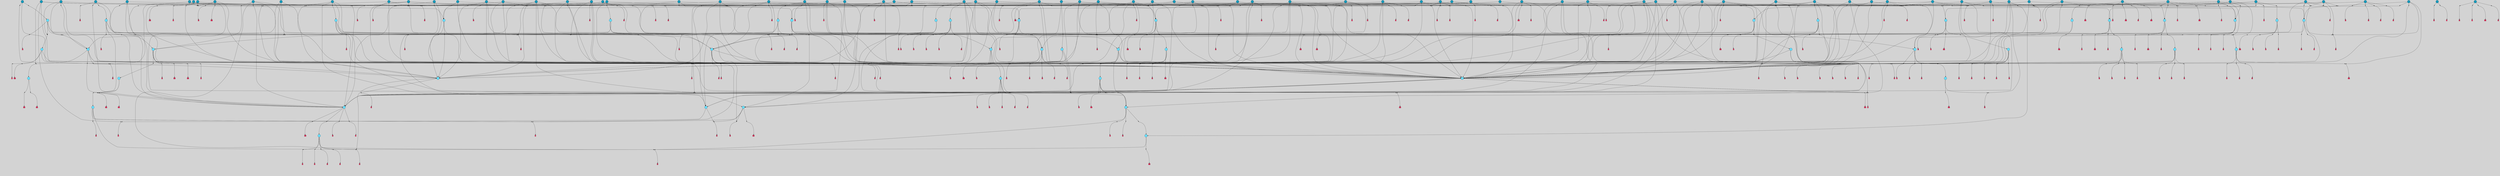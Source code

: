 // File exported with GEGELATI v1.3.1
// On the 2024-04-08 17:44:10
// With the File::TPGGraphDotExporter
digraph{
	graph[pad = "0.212, 0.055" bgcolor = lightgray]
	node[shape=circle style = filled label = ""]
		T3 [fillcolor="#66ddff"]
		T7 [fillcolor="#66ddff"]
		T9 [fillcolor="#66ddff"]
		T11 [fillcolor="#66ddff"]
		T27 [fillcolor="#66ddff"]
		T54 [fillcolor="#66ddff"]
		T59 [fillcolor="#66ddff"]
		T95 [fillcolor="#66ddff"]
		T111 [fillcolor="#66ddff"]
		T129 [fillcolor="#66ddff"]
		T195 [fillcolor="#66ddff"]
		T213 [fillcolor="#66ddff"]
		T229 [fillcolor="#66ddff"]
		T240 [fillcolor="#66ddff"]
		T321 [fillcolor="#1199bb"]
		T322 [fillcolor="#66ddff"]
		T323 [fillcolor="#1199bb"]
		T325 [fillcolor="#66ddff"]
		T327 [fillcolor="#1199bb"]
		T605 [fillcolor="#66ddff"]
		T633 [fillcolor="#66ddff"]
		T656 [fillcolor="#66ddff"]
		T670 [fillcolor="#66ddff"]
		T672 [fillcolor="#66ddff"]
		T731 [fillcolor="#1199bb"]
		T737 [fillcolor="#66ddff"]
		T740 [fillcolor="#1199bb"]
		T741 [fillcolor="#1199bb"]
		T742 [fillcolor="#66ddff"]
		T743 [fillcolor="#66ddff"]
		T744 [fillcolor="#66ddff"]
		T746 [fillcolor="#66ddff"]
		T747 [fillcolor="#66ddff"]
		T748 [fillcolor="#66ddff"]
		T753 [fillcolor="#66ddff"]
		T754 [fillcolor="#66ddff"]
		T772 [fillcolor="#1199bb"]
		T780 [fillcolor="#1199bb"]
		T793 [fillcolor="#1199bb"]
		T796 [fillcolor="#1199bb"]
		T808 [fillcolor="#1199bb"]
		T812 [fillcolor="#66ddff"]
		T816 [fillcolor="#1199bb"]
		T819 [fillcolor="#66ddff"]
		T820 [fillcolor="#66ddff"]
		T821 [fillcolor="#1199bb"]
		T822 [fillcolor="#66ddff"]
		T823 [fillcolor="#66ddff"]
		T824 [fillcolor="#66ddff"]
		T825 [fillcolor="#66ddff"]
		T826 [fillcolor="#66ddff"]
		T827 [fillcolor="#1199bb"]
		T828 [fillcolor="#66ddff"]
		T829 [fillcolor="#66ddff"]
		T830 [fillcolor="#1199bb"]
		T833 [fillcolor="#1199bb"]
		T834 [fillcolor="#1199bb"]
		T838 [fillcolor="#66ddff"]
		T842 [fillcolor="#1199bb"]
		T866 [fillcolor="#1199bb"]
		T869 [fillcolor="#66ddff"]
		T872 [fillcolor="#1199bb"]
		T874 [fillcolor="#66ddff"]
		T878 [fillcolor="#1199bb"]
		T886 [fillcolor="#1199bb"]
		T888 [fillcolor="#1199bb"]
		T903 [fillcolor="#1199bb"]
		T909 [fillcolor="#1199bb"]
		T914 [fillcolor="#1199bb"]
		T930 [fillcolor="#1199bb"]
		T952 [fillcolor="#66ddff"]
		T954 [fillcolor="#66ddff"]
		T934 [fillcolor="#1199bb"]
		T955 [fillcolor="#1199bb"]
		T960 [fillcolor="#1199bb"]
		T961 [fillcolor="#66ddff"]
		T963 [fillcolor="#66ddff"]
		T970 [fillcolor="#1199bb"]
		T979 [fillcolor="#1199bb"]
		T980 [fillcolor="#1199bb"]
		T981 [fillcolor="#1199bb"]
		T982 [fillcolor="#1199bb"]
		T986 [fillcolor="#1199bb"]
		T987 [fillcolor="#1199bb"]
		T988 [fillcolor="#66ddff"]
		T992 [fillcolor="#1199bb"]
		T995 [fillcolor="#1199bb"]
		T996 [fillcolor="#1199bb"]
		T1009 [fillcolor="#1199bb"]
		T1012 [fillcolor="#1199bb"]
		T1021 [fillcolor="#66ddff"]
		T1029 [fillcolor="#1199bb"]
		T1048 [fillcolor="#1199bb"]
		T1049 [fillcolor="#1199bb"]
		T1050 [fillcolor="#1199bb"]
		T1051 [fillcolor="#1199bb"]
		T1052 [fillcolor="#1199bb"]
		T1053 [fillcolor="#1199bb"]
		T1054 [fillcolor="#1199bb"]
		T1055 [fillcolor="#1199bb"]
		T1056 [fillcolor="#1199bb"]
		T1057 [fillcolor="#1199bb"]
		T1058 [fillcolor="#1199bb"]
		T1059 [fillcolor="#1199bb"]
		T1061 [fillcolor="#1199bb"]
		T1062 [fillcolor="#1199bb"]
		T1063 [fillcolor="#1199bb"]
		T1064 [fillcolor="#1199bb"]
		T1065 [fillcolor="#1199bb"]
		T1066 [fillcolor="#1199bb"]
		T1067 [fillcolor="#1199bb"]
		T1068 [fillcolor="#1199bb"]
		T1069 [fillcolor="#1199bb"]
		T1070 [fillcolor="#1199bb"]
		T1071 [fillcolor="#1199bb"]
		T1072 [fillcolor="#1199bb"]
		T1073 [fillcolor="#1199bb"]
		T1074 [fillcolor="#1199bb"]
		T1075 [fillcolor="#1199bb"]
		T1076 [fillcolor="#1199bb"]
		T1077 [fillcolor="#1199bb"]
		T1078 [fillcolor="#1199bb"]
		T1079 [fillcolor="#1199bb"]
		T1080 [fillcolor="#1199bb"]
		T1081 [fillcolor="#1199bb"]
		T1082 [fillcolor="#1199bb"]
		T1083 [fillcolor="#1199bb"]
		T1084 [fillcolor="#1199bb"]
		T1085 [fillcolor="#1199bb"]
		T1086 [fillcolor="#1199bb"]
		T1087 [fillcolor="#1199bb"]
		T1088 [fillcolor="#1199bb"]
		P17370 [fillcolor="#cccccc" shape=point] //6|
		I17370 [shape=box style=invis label="6|1&2|6#1|7&#92;n10|7&2|0#1|5&#92;n9|4&0|1#2|2&#92;n8|6&0|0#1|0&#92;n"]
		P17370 -> I17370[style=invis]
		A11026 [fillcolor="#ff3366" shape=box margin=0.03 width=0 height=0 label="3"]
		T3 -> P17370 -> A11026
		P17371 [fillcolor="#cccccc" shape=point] //3|
		I17371 [shape=box style=invis label="7|6&2|4#0|2&#92;n10|3&2|7#1|4&#92;n11|6&0|4#0|1&#92;n7|1&0|0#2|6&#92;n7|6&0|3#2|6&#92;n4|0&2|6#0|1&#92;n4|4&2|5#0|2&#92;n4|6&0|4#2|7&#92;n10|0&2|3#1|5&#92;n2|6&0|5#0|2&#92;n1|0&2|3#0|7&#92;n1|6&2|0#0|5&#92;n6|2&0|1#0|7&#92;n9|2&0|3#2|7&#92;n5|3&0|6#0|6&#92;n1|7&2|5#2|3&#92;n8|1&2|7#0|6&#92;n1|0&2|5#2|1&#92;n7|1&2|2#2|5&#92;n7|4&2|6#0|3&#92;n"]
		P17371 -> I17371[style=invis]
		A11027 [fillcolor="#ff3366" shape=box margin=0.03 width=0 height=0 label="4"]
		T3 -> P17371 -> A11027
		P17372 [fillcolor="#cccccc" shape=point] //-3|
		I17372 [shape=box style=invis label="1|6&2|7#0|7&#92;n10|2&0|7#1|3&#92;n9|6&2|7#2|2&#92;n5|3&0|7#0|7&#92;n1|6&2|3#0|0&#92;n2|3&2|3#2|2&#92;n5|1&2|6#0|6&#92;n"]
		P17372 -> I17372[style=invis]
		A11028 [fillcolor="#ff3366" shape=box margin=0.03 width=0 height=0 label="7"]
		T7 -> P17372 -> A11028
		P17373 [fillcolor="#cccccc" shape=point] //5|
		I17373 [shape=box style=invis label="0|5&2|3#0|1&#92;n0|6&2|1#2|4&#92;n6|2&2|6#0|7&#92;n7|4&0|3#0|1&#92;n5|4&0|7#1|6&#92;n9|1&0|5#2|2&#92;n6|3&2|3#1|7&#92;n11|7&2|4#1|6&#92;n2|5&0|1#0|0&#92;n4|7&0|0#0|2&#92;n6|2&0|6#0|0&#92;n2|1&2|6#2|4&#92;n10|0&2|0#1|0&#92;n6|6&2|4#0|6&#92;n"]
		P17373 -> I17373[style=invis]
		A11029 [fillcolor="#ff3366" shape=box margin=0.03 width=0 height=0 label="8"]
		T7 -> P17373 -> A11029
		P17374 [fillcolor="#cccccc" shape=point] //-6|
		I17374 [shape=box style=invis label="11|1&0|7#2|0&#92;n10|4&0|1#1|0&#92;n4|3&2|4#2|1&#92;n0|5&2|0#0|0&#92;n6|1&0|0#0|3&#92;n8|2&2|0#0|4&#92;n11|4&2|0#1|6&#92;n7|0&2|6#2|3&#92;n5|3&2|6#2|0&#92;n2|0&2|0#0|4&#92;n"]
		P17374 -> I17374[style=invis]
		A11030 [fillcolor="#ff3366" shape=box margin=0.03 width=0 height=0 label="9"]
		T9 -> P17374 -> A11030
		P17375 [fillcolor="#cccccc" shape=point] //2|
		I17375 [shape=box style=invis label="6|3&2|7#1|4&#92;n8|6&0|0#2|5&#92;n2|1&0|2#0|3&#92;n8|7&0|6#0|4&#92;n2|1&2|0#0|1&#92;n0|0&2|2#2|3&#92;n6|6&0|7#2|1&#92;n6|1&0|7#2|6&#92;n5|4&2|7#0|4&#92;n0|3&0|4#2|0&#92;n11|0&2|0#2|5&#92;n4|5&2|5#2|4&#92;n5|7&0|6#0|4&#92;n9|7&2|5#0|3&#92;n5|4&2|1#0|3&#92;n5|3&0|1#1|7&#92;n0|4&0|3#2|5&#92;n"]
		P17375 -> I17375[style=invis]
		A11031 [fillcolor="#ff3366" shape=box margin=0.03 width=0 height=0 label="10"]
		T9 -> P17375 -> A11031
		P17376 [fillcolor="#cccccc" shape=point] //6|
		I17376 [shape=box style=invis label="3|0&2|7#2|2&#92;n3|2&0|4#2|5&#92;n5|1&0|2#1|0&#92;n8|7&0|1#2|0&#92;n8|5&0|3#0|6&#92;n0|2&0|2#2|3&#92;n1|5&2|5#0|5&#92;n5|6&0|6#0|7&#92;n6|7&0|0#2|6&#92;n1|2&2|3#0|0&#92;n7|7&2|3#0|4&#92;n0|7&2|7#0|6&#92;n1|0&2|2#2|7&#92;n4|4&0|1#0|0&#92;n"]
		P17376 -> I17376[style=invis]
		A11032 [fillcolor="#ff3366" shape=box margin=0.03 width=0 height=0 label="11"]
		T11 -> P17376 -> A11032
		P17377 [fillcolor="#cccccc" shape=point] //-4|
		I17377 [shape=box style=invis label="4|1&0|4#2|6&#92;n1|2&2|2#2|0&#92;n1|2&2|0#0|6&#92;n8|4&2|3#2|5&#92;n5|5&2|1#1|0&#92;n"]
		P17377 -> I17377[style=invis]
		A11033 [fillcolor="#ff3366" shape=box margin=0.03 width=0 height=0 label="12"]
		T11 -> P17377 -> A11033
		P17378 [fillcolor="#cccccc" shape=point] //2|
		I17378 [shape=box style=invis label="9|1&2|3#0|1&#92;n5|2&2|0#2|4&#92;n3|6&2|5#2|7&#92;n7|0&2|5#0|4&#92;n1|2&0|3#0|5&#92;n7|3&2|7#0|0&#92;n"]
		P17378 -> I17378[style=invis]
		A11034 [fillcolor="#ff3366" shape=box margin=0.03 width=0 height=0 label="2"]
		T27 -> P17378 -> A11034
		P17379 [fillcolor="#cccccc" shape=point] //-6|
		I17379 [shape=box style=invis label="7|5&0|4#0|4&#92;n11|0&2|5#2|1&#92;n"]
		P17379 -> I17379[style=invis]
		A11035 [fillcolor="#ff3366" shape=box margin=0.03 width=0 height=0 label="3"]
		T27 -> P17379 -> A11035
		T27 -> P17371
		P17380 [fillcolor="#cccccc" shape=point] //0|
		I17380 [shape=box style=invis label="2|5&0|1#0|6&#92;n6|1&2|2#2|7&#92;n8|0&0|3#1|4&#92;n4|3&2|5#2|4&#92;n8|1&2|4#0|0&#92;n6|6&0|1#2|6&#92;n11|7&2|4#2|5&#92;n6|2&2|4#0|2&#92;n8|5&2|4#2|4&#92;n2|1&2|1#2|2&#92;n2|7&2|5#2|6&#92;n9|7&0|5#0|4&#92;n1|2&0|5#2|6&#92;n4|2&2|3#2|7&#92;n3|3&2|1#0|2&#92;n"]
		P17380 -> I17380[style=invis]
		A11036 [fillcolor="#ff3366" shape=box margin=0.03 width=0 height=0 label="5"]
		T27 -> P17380 -> A11036
		P17381 [fillcolor="#cccccc" shape=point] //0|
		I17381 [shape=box style=invis label="4|0&0|3#2|7&#92;n10|2&0|3#1|7&#92;n3|5&0|2#0|3&#92;n4|5&0|0#2|1&#92;n10|7&2|0#1|2&#92;n5|3&2|3#1|6&#92;n9|5&2|0#0|4&#92;n5|4&2|7#0|2&#92;n10|3&2|7#1|4&#92;n7|2&0|1#2|6&#92;n8|6&0|5#0|5&#92;n8|7&2|3#0|5&#92;n2|6&2|4#0|0&#92;n"]
		P17381 -> I17381[style=invis]
		A11037 [fillcolor="#ff3366" shape=box margin=0.03 width=0 height=0 label="5"]
		T27 -> P17381 -> A11037
		P17382 [fillcolor="#cccccc" shape=point] //8|
		I17382 [shape=box style=invis label="9|0&0|1#2|0&#92;n10|1&2|5#1|4&#92;n8|2&2|6#0|4&#92;n2|4&2|5#2|3&#92;n4|2&2|2#0|2&#92;n7|5&0|2#0|0&#92;n8|2&2|1#1|3&#92;n8|7&0|7#2|1&#92;n1|1&0|0#0|7&#92;n5|6&2|5#1|0&#92;n6|6&2|5#0|0&#92;n11|4&0|3#2|6&#92;n4|2&2|4#0|7&#92;n5|6&0|1#2|0&#92;n11|3&0|2#0|7&#92;n"]
		P17382 -> I17382[style=invis]
		A11038 [fillcolor="#ff3366" shape=box margin=0.03 width=0 height=0 label="6"]
		T54 -> P17382 -> A11038
		P17383 [fillcolor="#cccccc" shape=point] //5|
		I17383 [shape=box style=invis label="3|0&2|0#0|1&#92;n3|0&0|7#0|1&#92;n5|3&0|2#2|6&#92;n4|4&2|4#2|6&#92;n11|2&0|7#1|6&#92;n2|7&2|2#2|5&#92;n9|3&2|6#2|7&#92;n7|7&0|0#0|4&#92;n6|1&2|4#2|3&#92;n5|4&2|0#1|6&#92;n1|3&0|7#0|4&#92;n"]
		P17383 -> I17383[style=invis]
		A11039 [fillcolor="#ff3366" shape=box margin=0.03 width=0 height=0 label="7"]
		T54 -> P17383 -> A11039
		P17384 [fillcolor="#cccccc" shape=point] //-10|
		I17384 [shape=box style=invis label="3|6&0|0#0|4&#92;n4|1&2|4#0|1&#92;n5|1&0|1#0|4&#92;n5|5&2|6#0|5&#92;n6|5&0|6#0|3&#92;n11|1&2|0#0|1&#92;n0|7&2|0#0|3&#92;n1|2&0|6#0|1&#92;n8|0&0|4#2|0&#92;n0|4&0|7#2|7&#92;n7|0&2|7#1|3&#92;n3|1&0|5#2|5&#92;n5|1&0|4#0|3&#92;n2|2&0|2#0|0&#92;n8|3&0|1#0|7&#92;n3|0&0|3#0|5&#92;n7|2&0|5#2|0&#92;n6|3&2|7#1|5&#92;n4|7&2|7#2|1&#92;n"]
		P17384 -> I17384[style=invis]
		A11040 [fillcolor="#ff3366" shape=box margin=0.03 width=0 height=0 label="14"]
		T54 -> P17384 -> A11040
		T54 -> P17373
		P17385 [fillcolor="#cccccc" shape=point] //8|
		I17385 [shape=box style=invis label="9|0&0|1#2|0&#92;n10|1&2|5#1|4&#92;n8|2&2|6#0|4&#92;n4|5&0|3#0|1&#92;n2|4&2|5#2|3&#92;n4|2&2|2#0|2&#92;n7|5&0|2#0|0&#92;n8|2&2|1#1|3&#92;n8|7&0|7#2|1&#92;n1|1&0|0#0|7&#92;n5|6&2|5#1|0&#92;n6|3&2|5#0|0&#92;n11|4&0|3#2|6&#92;n1|2&2|4#0|7&#92;n5|6&0|1#2|0&#92;n11|3&0|2#0|7&#92;n"]
		P17385 -> I17385[style=invis]
		A11041 [fillcolor="#ff3366" shape=box margin=0.03 width=0 height=0 label="6"]
		T59 -> P17385 -> A11041
		T59 -> P17383
		T59 -> P17374
		T59 -> P17383
		P17386 [fillcolor="#cccccc" shape=point] //4|
		I17386 [shape=box style=invis label="4|3&0|6#0|3&#92;n5|7&2|3#2|2&#92;n5|6&0|7#1|2&#92;n1|4&2|6#0|3&#92;n8|4&2|1#2|5&#92;n9|5&2|4#1|4&#92;n2|4&0|5#0|7&#92;n10|0&0|6#1|3&#92;n3|0&0|6#0|2&#92;n2|7&2|7#2|6&#92;n5|2&0|5#1|5&#92;n10|4&2|5#1|7&#92;n4|0&0|4#2|4&#92;n11|1&0|4#2|6&#92;n10|6&2|0#1|4&#92;n9|7&0|3#1|4&#92;n4|5&2|7#0|6&#92;n11|5&2|6#2|3&#92;n0|3&0|5#0|1&#92;n"]
		P17386 -> I17386[style=invis]
		A11042 [fillcolor="#ff3366" shape=box margin=0.03 width=0 height=0 label="13"]
		T95 -> P17386 -> A11042
		P17387 [fillcolor="#cccccc" shape=point] //8|
		I17387 [shape=box style=invis label="9|7&0|5#2|5&#92;n3|3&2|3#0|2&#92;n9|5&2|2#1|0&#92;n2|3&0|6#0|3&#92;n4|4&2|5#2|7&#92;n11|3&2|0#1|5&#92;n6|6&2|1#2|2&#92;n4|6&0|1#2|2&#92;n2|5&2|7#2|2&#92;n7|7&2|2#2|3&#92;n6|5&0|3#2|6&#92;n6|7&0|6#0|2&#92;n"]
		P17387 -> I17387[style=invis]
		A11043 [fillcolor="#ff3366" shape=box margin=0.03 width=0 height=0 label="14"]
		T95 -> P17387 -> A11043
		P17388 [fillcolor="#cccccc" shape=point] //2|
		I17388 [shape=box style=invis label="4|1&0|4#2|6&#92;n5|5&2|1#1|0&#92;n1|0&2|0#0|6&#92;n8|4&2|3#2|5&#92;n"]
		P17388 -> I17388[style=invis]
		T95 -> P17388 -> T11
		P17389 [fillcolor="#cccccc" shape=point] //-9|
		I17389 [shape=box style=invis label="2|0&2|0#2|1&#92;n4|4&2|4#2|6&#92;n9|1&0|3#1|7&#92;n5|3&0|2#2|6&#92;n2|7&2|2#2|5&#92;n5|4&2|0#1|6&#92;n3|0&0|7#0|1&#92;n1|3&0|7#0|4&#92;n11|6&2|2#0|7&#92;n7|7&0|0#0|4&#92;n11|0&0|7#1|6&#92;n9|3&2|6#2|7&#92;n"]
		P17389 -> I17389[style=invis]
		A11044 [fillcolor="#ff3366" shape=box margin=0.03 width=0 height=0 label="7"]
		T95 -> P17389 -> A11044
		P17390 [fillcolor="#cccccc" shape=point] //-8|
		I17390 [shape=box style=invis label="7|5&0|4#2|4&#92;n"]
		P17390 -> I17390[style=invis]
		A11045 [fillcolor="#ff3366" shape=box margin=0.03 width=0 height=0 label="3"]
		T95 -> P17390 -> A11045
		P17391 [fillcolor="#cccccc" shape=point] //-5|
		I17391 [shape=box style=invis label="0|0&2|3#0|2&#92;n10|5&0|6#1|3&#92;n7|3&0|6#2|3&#92;n3|4&0|6#0|6&#92;n10|5&0|2#1|1&#92;n5|0&0|1#0|3&#92;n6|6&2|5#1|5&#92;n7|4&0|2#1|7&#92;n5|7&0|1#2|5&#92;n1|5&0|0#0|3&#92;n7|5&2|1#2|6&#92;n9|0&0|2#0|0&#92;n4|0&2|4#0|0&#92;n4|6&0|0#2|3&#92;n3|1&0|6#2|5&#92;n7|7&2|1#2|3&#92;n9|4&2|2#0|6&#92;n"]
		P17391 -> I17391[style=invis]
		T111 -> P17391 -> T9
		P17392 [fillcolor="#cccccc" shape=point] //7|
		I17392 [shape=box style=invis label="7|4&2|1#2|0&#92;n4|1&2|4#2|3&#92;n5|0&2|0#2|2&#92;n6|1&2|4#2|6&#92;n"]
		P17392 -> I17392[style=invis]
		A11046 [fillcolor="#ff3366" shape=box margin=0.03 width=0 height=0 label="9"]
		T111 -> P17392 -> A11046
		P17393 [fillcolor="#cccccc" shape=point] //2|
		I17393 [shape=box style=invis label="3|0&2|0#0|1&#92;n11|2&0|7#1|6&#92;n8|7&2|4#0|5&#92;n5|3&0|2#2|6&#92;n4|4&2|4#2|6&#92;n3|0&0|7#0|1&#92;n2|7&2|2#2|5&#92;n9|3&2|6#2|7&#92;n7|7&0|0#0|4&#92;n6|1&2|4#1|3&#92;n5|4&2|0#1|6&#92;n1|3&0|7#0|4&#92;n"]
		P17393 -> I17393[style=invis]
		A11047 [fillcolor="#ff3366" shape=box margin=0.03 width=0 height=0 label="7"]
		T111 -> P17393 -> A11047
		T111 -> P17374
		T129 -> P17382
		T129 -> P17383
		P17394 [fillcolor="#cccccc" shape=point] //10|
		I17394 [shape=box style=invis label="4|5&2|7#2|1&#92;n1|7&2|3#0|6&#92;n3|5&2|2#0|3&#92;n10|3&0|7#1|4&#92;n7|1&0|4#2|6&#92;n10|2&0|3#1|7&#92;n9|5&2|0#0|4&#92;n4|0&0|3#2|7&#92;n11|4&2|6#1|2&#92;n5|4&2|7#0|2&#92;n2|6&2|4#0|0&#92;n6|5&0|7#2|1&#92;n5|3&2|3#1|6&#92;n10|7&2|0#1|2&#92;n"]
		P17394 -> I17394[style=invis]
		A11048 [fillcolor="#ff3366" shape=box margin=0.03 width=0 height=0 label="5"]
		T129 -> P17394 -> A11048
		P17395 [fillcolor="#cccccc" shape=point] //5|
		I17395 [shape=box style=invis label="9|4&2|3#1|3&#92;n0|4&2|4#0|5&#92;n6|1&2|6#2|5&#92;n4|0&0|5#2|0&#92;n"]
		P17395 -> I17395[style=invis]
		A11049 [fillcolor="#ff3366" shape=box margin=0.03 width=0 height=0 label="7"]
		T129 -> P17395 -> A11049
		P17396 [fillcolor="#cccccc" shape=point] //6|
		I17396 [shape=box style=invis label="9|4&2|7#0|6&#92;n8|4&0|1#1|0&#92;n1|3&0|0#2|1&#92;n2|4&0|6#2|2&#92;n5|1&2|5#0|7&#92;n3|0&0|3#2|6&#92;n2|2&2|6#0|2&#92;n8|4&0|4#2|2&#92;n5|1&2|4#0|3&#92;n9|4&0|6#0|6&#92;n5|0&2|2#1|5&#92;n11|7&0|0#1|1&#92;n0|4&0|3#0|3&#92;n7|7&2|4#2|5&#92;n1|5&0|1#2|1&#92;n"]
		P17396 -> I17396[style=invis]
		A11050 [fillcolor="#ff3366" shape=box margin=0.03 width=0 height=0 label="1"]
		T129 -> P17396 -> A11050
		P17397 [fillcolor="#cccccc" shape=point] //5|
		I17397 [shape=box style=invis label="3|0&2|0#2|1&#92;n3|0&0|7#0|1&#92;n5|3&0|2#2|6&#92;n4|4&2|4#2|6&#92;n5|4&2|0#1|6&#92;n2|7&2|2#2|5&#92;n1|3&0|7#0|4&#92;n11|6&2|2#0|7&#92;n7|7&0|0#0|4&#92;n6|1&2|4#2|3&#92;n11|0&0|7#1|6&#92;n9|3&2|6#2|7&#92;n"]
		P17397 -> I17397[style=invis]
		A11051 [fillcolor="#ff3366" shape=box margin=0.03 width=0 height=0 label="7"]
		T195 -> P17397 -> A11051
		P17398 [fillcolor="#cccccc" shape=point] //4|
		I17398 [shape=box style=invis label="7|1&0|6#0|1&#92;n6|7&2|7#1|7&#92;n10|1&2|1#1|1&#92;n9|6&2|2#1|4&#92;n4|7&0|4#2|2&#92;n9|6&0|5#1|1&#92;n10|0&2|6#1|6&#92;n5|1&0|1#2|3&#92;n10|1&0|5#1|0&#92;n3|4&2|3#0|0&#92;n8|2&0|5#2|4&#92;n1|6&2|0#0|0&#92;n2|3&0|1#2|6&#92;n5|2&2|2#1|6&#92;n2|2&0|1#2|1&#92;n3|1&2|7#0|3&#92;n6|7&2|3#0|4&#92;n"]
		P17398 -> I17398[style=invis]
		A11052 [fillcolor="#ff3366" shape=box margin=0.03 width=0 height=0 label="10"]
		T195 -> P17398 -> A11052
		P17399 [fillcolor="#cccccc" shape=point] //-4|
		I17399 [shape=box style=invis label="0|4&0|0#2|7&#92;n8|5&2|4#2|4&#92;n4|3&2|5#2|4&#92;n11|7&2|2#2|5&#92;n6|5&2|2#2|7&#92;n3|2&0|7#0|7&#92;n3|3&2|1#0|3&#92;n2|6&0|3#2|5&#92;n0|1&2|6#2|2&#92;n8|2&0|0#1|6&#92;n0|7&0|5#0|4&#92;n9|5&0|3#2|7&#92;n2|7&2|5#2|6&#92;n9|0&2|0#0|1&#92;n1|2&2|4#0|2&#92;n"]
		P17399 -> I17399[style=invis]
		T195 -> P17399 -> T27
		P17400 [fillcolor="#cccccc" shape=point] //7|
		I17400 [shape=box style=invis label="7|4&2|7#0|4&#92;n4|6&0|1#2|5&#92;n2|1&2|3#0|0&#92;n4|3&2|0#0|1&#92;n0|0&2|7#2|7&#92;n7|7&0|5#2|3&#92;n5|0&2|1#2|2&#92;n10|0&0|4#1|2&#92;n4|4&0|7#0|0&#92;n6|7&0|2#0|1&#92;n1|4&2|5#0|4&#92;n"]
		P17400 -> I17400[style=invis]
		A11053 [fillcolor="#ff3366" shape=box margin=0.03 width=0 height=0 label="0"]
		T195 -> P17400 -> A11053
		P17401 [fillcolor="#cccccc" shape=point] //6|
		I17401 [shape=box style=invis label="9|4&2|7#0|6&#92;n8|4&0|1#1|0&#92;n1|3&0|0#2|1&#92;n2|4&0|6#2|2&#92;n5|1&2|5#0|7&#92;n3|0&0|3#2|6&#92;n2|2&2|6#0|2&#92;n8|4&0|4#2|2&#92;n5|1&2|4#0|3&#92;n9|4&0|6#0|6&#92;n5|0&2|2#1|5&#92;n11|7&0|0#1|1&#92;n0|4&0|3#0|3&#92;n7|7&2|4#2|5&#92;n1|5&0|1#2|1&#92;n"]
		P17401 -> I17401[style=invis]
		A11054 [fillcolor="#ff3366" shape=box margin=0.03 width=0 height=0 label="1"]
		T213 -> P17401 -> A11054
		P17402 [fillcolor="#cccccc" shape=point] //5|
		I17402 [shape=box style=invis label="9|4&2|3#1|3&#92;n0|4&2|4#0|5&#92;n6|1&2|6#2|5&#92;n4|0&0|5#2|0&#92;n"]
		P17402 -> I17402[style=invis]
		A11055 [fillcolor="#ff3366" shape=box margin=0.03 width=0 height=0 label="7"]
		T213 -> P17402 -> A11055
		P17403 [fillcolor="#cccccc" shape=point] //8|
		I17403 [shape=box style=invis label="9|0&0|1#2|0&#92;n10|1&2|5#1|4&#92;n8|2&2|6#0|4&#92;n2|4&2|5#2|3&#92;n4|2&2|2#0|2&#92;n7|5&0|2#0|0&#92;n8|2&2|1#1|3&#92;n8|7&0|7#2|1&#92;n1|1&0|0#0|7&#92;n5|6&2|5#1|0&#92;n6|6&2|5#0|0&#92;n11|4&0|3#2|6&#92;n4|2&2|4#0|7&#92;n5|6&0|1#2|0&#92;n11|3&0|2#0|7&#92;n"]
		P17403 -> I17403[style=invis]
		A11056 [fillcolor="#ff3366" shape=box margin=0.03 width=0 height=0 label="6"]
		T213 -> P17403 -> A11056
		P17404 [fillcolor="#cccccc" shape=point] //10|
		I17404 [shape=box style=invis label="4|5&2|7#2|1&#92;n1|7&2|3#0|6&#92;n3|5&2|2#0|3&#92;n10|3&0|7#1|4&#92;n7|1&0|4#2|6&#92;n10|2&0|3#1|7&#92;n9|5&2|0#0|4&#92;n4|0&0|3#2|7&#92;n11|4&2|6#1|2&#92;n5|4&2|7#0|2&#92;n2|6&2|4#0|0&#92;n6|5&0|7#2|1&#92;n5|3&2|3#1|6&#92;n10|7&2|0#1|2&#92;n"]
		P17404 -> I17404[style=invis]
		A11057 [fillcolor="#ff3366" shape=box margin=0.03 width=0 height=0 label="5"]
		T213 -> P17404 -> A11057
		P17405 [fillcolor="#cccccc" shape=point] //5|
		I17405 [shape=box style=invis label="3|0&2|0#0|1&#92;n3|0&0|7#0|1&#92;n5|3&0|2#2|6&#92;n4|4&2|4#2|6&#92;n11|2&0|7#1|6&#92;n2|7&2|2#2|5&#92;n9|3&2|6#2|7&#92;n7|7&0|0#0|4&#92;n6|1&2|4#2|3&#92;n5|4&2|0#1|6&#92;n1|3&0|7#0|4&#92;n"]
		P17405 -> I17405[style=invis]
		A11058 [fillcolor="#ff3366" shape=box margin=0.03 width=0 height=0 label="7"]
		T213 -> P17405 -> A11058
		P17406 [fillcolor="#cccccc" shape=point] //-2|
		I17406 [shape=box style=invis label="5|2&2|0#2|4&#92;n9|1&2|3#0|1&#92;n3|6&2|5#2|7&#92;n7|0&2|1#0|4&#92;n1|2&0|3#0|5&#92;n7|3&2|7#0|0&#92;n"]
		P17406 -> I17406[style=invis]
		A11059 [fillcolor="#ff3366" shape=box margin=0.03 width=0 height=0 label="2"]
		T229 -> P17406 -> A11059
		P17407 [fillcolor="#cccccc" shape=point] //9|
		I17407 [shape=box style=invis label="7|1&2|2#2|5&#92;n1|0&2|5#2|1&#92;n11|6&0|4#0|1&#92;n10|6&0|3#1|6&#92;n7|1&0|0#2|6&#92;n4|0&2|6#0|1&#92;n4|6&0|4#2|7&#92;n10|0&2|3#1|0&#92;n1|0&2|3#0|7&#92;n1|6&2|0#0|5&#92;n6|2&0|1#0|7&#92;n9|2&0|3#2|7&#92;n5|3&0|6#0|6&#92;n3|1&0|3#0|5&#92;n1|7&2|5#2|3&#92;n8|1&2|7#0|6&#92;n10|3&2|0#1|4&#92;n7|6&2|4#0|2&#92;n7|4&2|6#0|3&#92;n"]
		P17407 -> I17407[style=invis]
		T229 -> P17407 -> T7
		P17408 [fillcolor="#cccccc" shape=point] //2|
		I17408 [shape=box style=invis label="8|6&0|2#0|5&#92;n10|5&2|3#1|7&#92;n5|6&0|1#2|5&#92;n11|3&0|0#2|2&#92;n0|3&2|1#0|6&#92;n9|7&2|6#0|1&#92;n4|6&2|7#0|2&#92;n8|0&0|6#2|0&#92;n11|2&0|7#0|1&#92;n3|7&2|4#0|7&#92;n5|1&0|1#0|6&#92;n7|6&2|7#2|4&#92;n6|1&0|3#0|2&#92;n6|6&2|5#1|2&#92;n8|5&0|2#0|0&#92;n0|2&0|3#0|0&#92;n2|5&2|5#2|1&#92;n10|4&0|1#1|0&#92;n4|3&2|5#0|4&#92;n"]
		P17408 -> I17408[style=invis]
		A11060 [fillcolor="#ff3366" shape=box margin=0.03 width=0 height=0 label="11"]
		T229 -> P17408 -> A11060
		P17409 [fillcolor="#cccccc" shape=point] //-7|
		I17409 [shape=box style=invis label="11|2&2|6#1|1&#92;n2|3&0|6#2|3&#92;n10|0&0|2#1|4&#92;n"]
		P17409 -> I17409[style=invis]
		T229 -> P17409 -> T111
		P17410 [fillcolor="#cccccc" shape=point] //-1|
		I17410 [shape=box style=invis label="6|4&0|4#2|4&#92;n4|5&2|5#2|4&#92;n9|7&2|5#0|3&#92;n3|7&2|6#0|6&#92;n8|7&0|6#0|4&#92;n2|1&2|0#0|1&#92;n8|6&0|0#2|5&#92;n2|1&0|2#0|3&#92;n6|1&0|7#2|6&#92;n6|3&0|1#1|6&#92;n5|4&2|7#0|4&#92;n0|7&0|4#2|0&#92;n11|0&2|0#2|5&#92;n3|7&2|0#2|7&#92;n8|3&2|7#1|4&#92;n5|7&0|6#0|4&#92;n0|0&2|3#2|3&#92;n5|4&2|1#0|3&#92;n0|4&0|3#2|5&#92;n"]
		P17410 -> I17410[style=invis]
		A11061 [fillcolor="#ff3366" shape=box margin=0.03 width=0 height=0 label="10"]
		T229 -> P17410 -> A11061
		P17411 [fillcolor="#cccccc" shape=point] //5|
		I17411 [shape=box style=invis label="1|6&2|7#0|7&#92;n9|2&2|7#2|2&#92;n10|2&0|7#1|3&#92;n5|3&0|7#0|7&#92;n7|0&2|7#2|2&#92;n1|6&2|3#0|0&#92;n2|3&2|3#2|2&#92;n"]
		P17411 -> I17411[style=invis]
		A11062 [fillcolor="#ff3366" shape=box margin=0.03 width=0 height=0 label="7"]
		T240 -> P17411 -> A11062
		P17412 [fillcolor="#cccccc" shape=point] //-8|
		I17412 [shape=box style=invis label="7|5&0|2#2|1&#92;n1|0&2|6#0|0&#92;n7|1&2|6#1|1&#92;n8|7&0|3#1|6&#92;n3|7&2|3#2|4&#92;n"]
		P17412 -> I17412[style=invis]
		A11063 [fillcolor="#ff3366" shape=box margin=0.03 width=0 height=0 label="2"]
		T240 -> P17412 -> A11063
		P17413 [fillcolor="#cccccc" shape=point] //-3|
		I17413 [shape=box style=invis label="1|1&2|1#0|1&#92;n1|4&0|0#2|4&#92;n11|0&2|3#0|2&#92;n11|6&0|4#0|1&#92;n5|2&0|6#1|5&#92;n3|7&2|6#2|7&#92;n7|7&0|1#2|1&#92;n9|5&2|2#2|0&#92;n6|5&2|6#1|4&#92;n0|7&0|5#2|4&#92;n8|1&0|0#2|3&#92;n0|5&0|3#0|5&#92;n2|0&2|4#0|5&#92;n7|5&2|7#1|3&#92;n8|3&0|0#1|2&#92;n"]
		P17413 -> I17413[style=invis]
		A11064 [fillcolor="#ff3366" shape=box margin=0.03 width=0 height=0 label="1"]
		T240 -> P17413 -> A11064
		P17414 [fillcolor="#cccccc" shape=point] //-9|
		I17414 [shape=box style=invis label="2|0&2|0#2|1&#92;n4|4&2|4#2|6&#92;n9|1&0|3#1|7&#92;n5|3&0|2#2|6&#92;n2|7&2|2#2|5&#92;n5|4&2|0#1|6&#92;n3|0&0|7#0|1&#92;n1|3&0|7#0|4&#92;n11|6&2|2#0|7&#92;n7|7&0|0#0|4&#92;n11|0&0|7#1|6&#92;n9|3&2|6#2|7&#92;n"]
		P17414 -> I17414[style=invis]
		A11065 [fillcolor="#ff3366" shape=box margin=0.03 width=0 height=0 label="7"]
		T321 -> P17414 -> A11065
		P17415 [fillcolor="#cccccc" shape=point] //-4|
		I17415 [shape=box style=invis label="4|1&0|4#2|6&#92;n1|2&2|2#2|0&#92;n1|2&2|0#0|6&#92;n8|4&2|3#2|5&#92;n5|5&2|1#1|0&#92;n"]
		P17415 -> I17415[style=invis]
		A11066 [fillcolor="#ff3366" shape=box margin=0.03 width=0 height=0 label="12"]
		T322 -> P17415 -> A11066
		P17416 [fillcolor="#cccccc" shape=point] //8|
		I17416 [shape=box style=invis label="9|7&0|5#2|5&#92;n3|3&2|3#0|2&#92;n9|5&2|2#1|0&#92;n2|3&0|6#0|3&#92;n4|4&2|5#2|7&#92;n11|3&2|0#1|5&#92;n6|6&2|1#2|2&#92;n4|6&0|1#2|2&#92;n2|5&2|7#2|2&#92;n7|7&2|2#2|3&#92;n6|5&0|3#2|6&#92;n6|7&0|6#0|2&#92;n"]
		P17416 -> I17416[style=invis]
		A11067 [fillcolor="#ff3366" shape=box margin=0.03 width=0 height=0 label="14"]
		T321 -> P17416 -> A11067
		P17417 [fillcolor="#cccccc" shape=point] //-8|
		I17417 [shape=box style=invis label="7|5&0|4#2|4&#92;n"]
		P17417 -> I17417[style=invis]
		A11068 [fillcolor="#ff3366" shape=box margin=0.03 width=0 height=0 label="3"]
		T321 -> P17417 -> A11068
		P17418 [fillcolor="#cccccc" shape=point] //4|
		I17418 [shape=box style=invis label="4|3&0|6#0|3&#92;n5|7&2|3#2|2&#92;n5|6&0|7#1|2&#92;n1|4&2|6#0|3&#92;n8|4&2|1#2|5&#92;n9|5&2|4#1|4&#92;n2|4&0|5#0|7&#92;n10|0&0|6#1|3&#92;n3|0&0|6#0|2&#92;n2|7&2|7#2|6&#92;n5|2&0|5#1|5&#92;n10|4&2|5#1|7&#92;n4|0&0|4#2|4&#92;n11|1&0|4#2|6&#92;n10|6&2|0#1|4&#92;n9|7&0|3#1|4&#92;n4|5&2|7#0|6&#92;n11|5&2|6#2|3&#92;n0|3&0|5#0|1&#92;n"]
		P17418 -> I17418[style=invis]
		A11069 [fillcolor="#ff3366" shape=box margin=0.03 width=0 height=0 label="13"]
		T321 -> P17418 -> A11069
		P17419 [fillcolor="#cccccc" shape=point] //2|
		I17419 [shape=box style=invis label="4|1&0|4#2|6&#92;n5|5&2|1#1|0&#92;n1|0&2|0#0|6&#92;n8|4&2|3#2|5&#92;n"]
		P17419 -> I17419[style=invis]
		T321 -> P17419 -> T322
		P17420 [fillcolor="#cccccc" shape=point] //5|
		I17420 [shape=box style=invis label="0|5&2|3#0|1&#92;n0|6&2|1#2|4&#92;n6|2&2|6#0|7&#92;n7|4&0|3#0|1&#92;n5|4&0|7#1|6&#92;n9|1&0|5#2|2&#92;n6|3&2|3#1|7&#92;n11|7&2|4#1|6&#92;n2|5&0|1#0|0&#92;n4|7&0|0#0|2&#92;n6|2&0|6#0|0&#92;n2|1&2|6#2|4&#92;n10|0&2|0#1|0&#92;n6|6&2|4#0|6&#92;n"]
		P17420 -> I17420[style=invis]
		A11070 [fillcolor="#ff3366" shape=box margin=0.03 width=0 height=0 label="8"]
		T323 -> P17420 -> A11070
		P17421 [fillcolor="#cccccc" shape=point] //-3|
		I17421 [shape=box style=invis label="1|6&2|7#0|7&#92;n10|2&0|7#1|3&#92;n9|6&2|7#2|2&#92;n5|3&0|7#0|7&#92;n1|6&2|3#0|0&#92;n2|3&2|3#2|2&#92;n5|1&2|6#0|6&#92;n"]
		P17421 -> I17421[style=invis]
		A11071 [fillcolor="#ff3366" shape=box margin=0.03 width=0 height=0 label="7"]
		T323 -> P17421 -> A11071
		P17422 [fillcolor="#cccccc" shape=point] //6|
		I17422 [shape=box style=invis label="3|0&2|7#2|2&#92;n3|2&0|4#2|5&#92;n5|1&0|2#1|0&#92;n8|7&0|1#2|0&#92;n8|5&0|3#0|6&#92;n0|2&0|2#2|3&#92;n1|5&2|5#0|5&#92;n5|6&0|6#0|7&#92;n6|7&0|0#2|6&#92;n1|2&2|3#0|0&#92;n7|7&2|3#0|4&#92;n0|7&2|7#0|6&#92;n1|0&2|2#2|7&#92;n4|4&0|1#0|0&#92;n"]
		P17422 -> I17422[style=invis]
		A11072 [fillcolor="#ff3366" shape=box margin=0.03 width=0 height=0 label="11"]
		T322 -> P17422 -> A11072
		P17423 [fillcolor="#cccccc" shape=point] //-4|
		I17423 [shape=box style=invis label="4|1&0|4#2|6&#92;n1|2&2|2#2|0&#92;n1|2&2|0#0|6&#92;n8|4&2|3#2|5&#92;n5|5&2|1#1|0&#92;n"]
		P17423 -> I17423[style=invis]
		A11073 [fillcolor="#ff3366" shape=box margin=0.03 width=0 height=0 label="12"]
		T325 -> P17423 -> A11073
		P17424 [fillcolor="#cccccc" shape=point] //6|
		I17424 [shape=box style=invis label="3|0&2|7#2|2&#92;n3|2&0|4#2|5&#92;n5|1&0|2#1|0&#92;n8|7&0|1#2|0&#92;n8|5&0|3#0|6&#92;n0|2&0|2#2|3&#92;n1|5&2|5#0|5&#92;n5|6&0|6#0|7&#92;n6|7&0|0#2|6&#92;n1|2&2|3#0|0&#92;n7|7&2|3#0|4&#92;n0|7&2|7#0|6&#92;n1|0&2|2#2|7&#92;n4|4&0|1#0|0&#92;n"]
		P17424 -> I17424[style=invis]
		A11074 [fillcolor="#ff3366" shape=box margin=0.03 width=0 height=0 label="11"]
		T325 -> P17424 -> A11074
		P17425 [fillcolor="#cccccc" shape=point] //5|
		I17425 [shape=box style=invis label="0|5&2|3#0|1&#92;n0|6&2|1#2|4&#92;n6|2&2|6#0|7&#92;n7|4&0|3#0|1&#92;n5|4&0|7#1|6&#92;n9|1&0|5#2|2&#92;n6|3&2|3#1|7&#92;n11|7&2|4#1|6&#92;n2|5&0|1#0|0&#92;n4|7&0|0#0|2&#92;n6|2&0|6#0|0&#92;n2|1&2|6#2|4&#92;n10|0&2|0#1|0&#92;n6|6&2|4#0|6&#92;n"]
		P17425 -> I17425[style=invis]
		A11075 [fillcolor="#ff3366" shape=box margin=0.03 width=0 height=0 label="8"]
		T327 -> P17425 -> A11075
		P17426 [fillcolor="#cccccc" shape=point] //-3|
		I17426 [shape=box style=invis label="1|6&2|7#0|7&#92;n10|2&0|7#1|3&#92;n9|6&2|7#2|2&#92;n5|3&0|7#0|7&#92;n1|6&2|3#0|0&#92;n2|3&2|3#2|2&#92;n5|1&2|6#0|6&#92;n"]
		P17426 -> I17426[style=invis]
		A11076 [fillcolor="#ff3366" shape=box margin=0.03 width=0 height=0 label="7"]
		T327 -> P17426 -> A11076
		P17427 [fillcolor="#cccccc" shape=point] //4|
		I17427 [shape=box style=invis label="7|0&0|3#1|6&#92;n10|7&0|3#1|1&#92;n2|6&0|1#0|0&#92;n1|7&0|7#2|6&#92;n6|0&2|1#1|1&#92;n1|7&2|2#0|2&#92;n10|6&0|1#1|4&#92;n11|1&0|0#2|0&#92;n7|1&2|1#2|3&#92;n9|3&2|5#2|2&#92;n7|6&0|1#2|7&#92;n4|1&2|6#2|4&#92;n1|3&0|2#0|5&#92;n9|7&2|4#1|6&#92;n0|5&0|5#2|1&#92;n1|1&2|4#2|5&#92;n1|2&2|5#0|0&#92;n8|1&2|7#1|6&#92;n2|6&0|6#0|6&#92;n"]
		P17427 -> I17427[style=invis]
		T605 -> P17427 -> T95
		P17428 [fillcolor="#cccccc" shape=point] //5|
		I17428 [shape=box style=invis label="0|5&2|3#0|1&#92;n0|6&2|1#2|4&#92;n6|2&2|6#0|7&#92;n7|4&0|3#0|1&#92;n5|4&0|7#1|6&#92;n9|1&0|5#2|2&#92;n6|3&2|3#1|7&#92;n11|7&2|4#1|6&#92;n2|5&0|1#0|0&#92;n4|7&0|0#0|2&#92;n6|2&0|6#0|0&#92;n2|1&2|6#2|4&#92;n10|0&2|0#1|0&#92;n6|6&2|4#0|6&#92;n"]
		P17428 -> I17428[style=invis]
		A11077 [fillcolor="#ff3366" shape=box margin=0.03 width=0 height=0 label="8"]
		T605 -> P17428 -> A11077
		P17429 [fillcolor="#cccccc" shape=point] //-3|
		I17429 [shape=box style=invis label="8|0&2|5#1|1&#92;n11|3&2|5#2|5&#92;n"]
		P17429 -> I17429[style=invis]
		T605 -> P17429 -> T59
		P17430 [fillcolor="#cccccc" shape=point] //-9|
		I17430 [shape=box style=invis label="4|7&2|6#0|5&#92;n11|3&0|2#2|6&#92;n10|2&2|4#1|6&#92;n3|0&2|6#2|7&#92;n4|3&0|5#0|7&#92;n2|3&0|7#0|7&#92;n10|6&0|7#1|5&#92;n10|1&2|2#1|1&#92;n1|7&0|3#2|6&#92;n"]
		P17430 -> I17430[style=invis]
		A11078 [fillcolor="#ff3366" shape=box margin=0.03 width=0 height=0 label="4"]
		T605 -> P17430 -> A11078
		P17431 [fillcolor="#cccccc" shape=point] //5|
		I17431 [shape=box style=invis label="1|2&2|4#2|0&#92;n5|1&2|1#0|6&#92;n1|2&2|1#2|3&#92;n10|2&0|7#1|3&#92;n9|6&2|7#2|6&#92;n2|2&2|3#2|2&#92;n5|3&2|7#0|7&#92;n0|4&2|3#0|3&#92;n1|0&2|7#0|7&#92;n"]
		P17431 -> I17431[style=invis]
		A11079 [fillcolor="#ff3366" shape=box margin=0.03 width=0 height=0 label="7"]
		T605 -> P17431 -> A11079
		P17432 [fillcolor="#cccccc" shape=point] //-1|
		I17432 [shape=box style=invis label="5|7&2|4#0|7&#92;n6|4&2|4#2|6&#92;n3|0&0|5#0|0&#92;n9|5&0|7#1|4&#92;n8|0&0|2#2|1&#92;n3|0&2|6#0|7&#92;n1|7&2|5#2|5&#92;n9|4&0|2#0|6&#92;n4|4&2|5#0|6&#92;n"]
		P17432 -> I17432[style=invis]
		A11080 [fillcolor="#ff3366" shape=box margin=0.03 width=0 height=0 label="7"]
		T633 -> P17432 -> A11080
		P17433 [fillcolor="#cccccc" shape=point] //-2|
		I17433 [shape=box style=invis label="0|2&0|7#2|6&#92;n6|1&0|4#1|7&#92;n3|0&2|3#0|3&#92;n1|3&0|2#0|7&#92;n"]
		P17433 -> I17433[style=invis]
		T633 -> P17433 -> T195
		P17434 [fillcolor="#cccccc" shape=point] //-1|
		I17434 [shape=box style=invis label="6|6&0|0#1|5&#92;n3|0&0|2#2|3&#92;n1|0&0|5#0|3&#92;n10|4&0|0#1|0&#92;n1|7&2|5#2|5&#92;n9|4&0|0#1|5&#92;n11|3&2|1#1|6&#92;n6|3&2|6#2|0&#92;n6|1&0|2#0|6&#92;n8|0&0|6#2|4&#92;n"]
		P17434 -> I17434[style=invis]
		A11081 [fillcolor="#ff3366" shape=box margin=0.03 width=0 height=0 label="12"]
		T633 -> P17434 -> A11081
		P17435 [fillcolor="#cccccc" shape=point] //-6|
		I17435 [shape=box style=invis label="9|0&2|0#0|1&#92;n3|2&0|2#0|3&#92;n5|4&0|5#1|7&#92;n2|1&0|4#0|3&#92;n9|2&2|0#2|4&#92;n7|6&0|4#0|2&#92;n2|3&0|6#2|6&#92;n1|2&0|3#2|0&#92;n"]
		P17435 -> I17435[style=invis]
		T633 -> P17435 -> T54
		P17436 [fillcolor="#cccccc" shape=point] //4|
		I17436 [shape=box style=invis label="9|6&0|4#2|0&#92;n6|1&0|7#0|0&#92;n3|0&2|3#0|3&#92;n1|3&0|2#0|7&#92;n6|1&2|4#1|7&#92;n6|3&0|7#2|6&#92;n"]
		P17436 -> I17436[style=invis]
		T633 -> P17436 -> T195
		P17437 [fillcolor="#cccccc" shape=point] //-5|
		I17437 [shape=box style=invis label="10|6&2|5#1|6&#92;n9|3&0|1#1|7&#92;n2|4&0|1#0|1&#92;n11|3&0|7#1|6&#92;n5|1&0|6#2|7&#92;n8|0&0|0#0|1&#92;n0|6&0|7#0|4&#92;n6|7&2|6#2|6&#92;n11|0&2|3#0|5&#92;n"]
		P17437 -> I17437[style=invis]
		T656 -> P17437 -> T7
		P17438 [fillcolor="#cccccc" shape=point] //-10|
		I17438 [shape=box style=invis label="3|6&0|6#2|2&#92;n9|4&0|0#2|7&#92;n2|5&0|0#0|1&#92;n11|6&0|0#2|2&#92;n0|2&2|7#0|5&#92;n6|3&0|3#0|7&#92;n0|7&2|7#2|7&#92;n2|0&2|3#2|2&#92;n10|1&2|6#1|3&#92;n4|4&0|3#2|0&#92;n1|1&0|0#0|2&#92;n4|3&0|1#2|5&#92;n1|0&2|0#0|0&#92;n"]
		P17438 -> I17438[style=invis]
		A11082 [fillcolor="#ff3366" shape=box margin=0.03 width=0 height=0 label="1"]
		T656 -> P17438 -> A11082
		P17439 [fillcolor="#cccccc" shape=point] //-2|
		I17439 [shape=box style=invis label="1|1&2|1#0|1&#92;n11|0&2|3#2|2&#92;n1|4&0|0#2|2&#92;n0|7&0|5#2|4&#92;n1|0&2|2#2|4&#92;n8|7&0|0#1|2&#92;n8|1&2|0#2|3&#92;n7|7&0|1#2|1&#92;n3|6&2|7#0|4&#92;n7|7&0|4#0|3&#92;n9|5&2|2#2|0&#92;n6|5&2|4#1|4&#92;n11|2&0|2#2|1&#92;n5|2&0|6#1|5&#92;n0|5&0|3#0|5&#92;n2|0&2|4#0|5&#92;n7|5&2|7#1|3&#92;n3|7&2|6#2|7&#92;n"]
		P17439 -> I17439[style=invis]
		T656 -> P17439 -> T229
		P17440 [fillcolor="#cccccc" shape=point] //-3|
		I17440 [shape=box style=invis label="2|5&2|2#0|5&#92;n9|5&2|2#2|7&#92;n7|5&2|5#1|0&#92;n9|2&2|7#1|5&#92;n3|6&0|6#2|2&#92;n0|0&2|6#0|0&#92;n1|0&2|0#0|0&#92;n8|6&2|0#2|2&#92;n10|3&0|0#1|7&#92;n11|6&0|4#2|5&#92;n1|0&0|5#2|6&#92;n5|5&0|0#1|1&#92;n3|3&2|7#0|7&#92;n1|7&0|7#0|3&#92;n10|4&2|4#1|2&#92;n7|5&2|2#2|5&#92;n2|0&0|7#2|4&#92;n6|2&2|4#1|6&#92;n"]
		P17440 -> I17440[style=invis]
		T656 -> P17440 -> T111
		P17441 [fillcolor="#cccccc" shape=point] //-6|
		I17441 [shape=box style=invis label="7|5&0|4#0|4&#92;n11|0&2|5#2|1&#92;n"]
		P17441 -> I17441[style=invis]
		A11083 [fillcolor="#ff3366" shape=box margin=0.03 width=0 height=0 label="3"]
		T670 -> P17441 -> A11083
		P17442 [fillcolor="#cccccc" shape=point] //2|
		I17442 [shape=box style=invis label="9|1&2|3#0|1&#92;n5|2&2|0#2|4&#92;n3|6&2|5#2|7&#92;n7|0&2|5#0|4&#92;n1|2&0|3#0|5&#92;n7|3&2|7#0|0&#92;n"]
		P17442 -> I17442[style=invis]
		A11084 [fillcolor="#ff3366" shape=box margin=0.03 width=0 height=0 label="2"]
		T670 -> P17442 -> A11084
		P17443 [fillcolor="#cccccc" shape=point] //0|
		I17443 [shape=box style=invis label="2|5&0|1#0|6&#92;n6|1&2|2#2|7&#92;n8|0&0|3#1|4&#92;n4|3&2|5#2|4&#92;n8|1&2|4#0|0&#92;n6|6&0|1#2|6&#92;n11|7&2|4#2|5&#92;n6|2&2|4#0|2&#92;n8|5&2|4#2|4&#92;n2|1&2|1#2|2&#92;n2|7&2|5#2|6&#92;n9|7&0|5#0|4&#92;n1|2&0|5#2|6&#92;n4|2&2|3#2|7&#92;n3|3&2|1#0|2&#92;n"]
		P17443 -> I17443[style=invis]
		A11085 [fillcolor="#ff3366" shape=box margin=0.03 width=0 height=0 label="5"]
		T670 -> P17443 -> A11085
		P17444 [fillcolor="#cccccc" shape=point] //3|
		I17444 [shape=box style=invis label="7|6&2|4#0|2&#92;n10|3&2|7#1|4&#92;n11|6&0|4#0|1&#92;n7|1&0|0#2|6&#92;n7|6&0|3#2|6&#92;n4|0&2|6#0|1&#92;n4|4&2|5#0|2&#92;n4|6&0|4#2|7&#92;n10|0&2|3#1|5&#92;n2|6&0|5#0|2&#92;n1|0&2|3#0|7&#92;n1|6&2|0#0|5&#92;n6|2&0|1#0|7&#92;n9|2&0|3#2|7&#92;n5|3&0|6#0|6&#92;n1|7&2|5#2|3&#92;n8|1&2|7#0|6&#92;n1|0&2|5#2|1&#92;n7|1&2|2#2|5&#92;n7|4&2|6#0|3&#92;n"]
		P17444 -> I17444[style=invis]
		A11086 [fillcolor="#ff3366" shape=box margin=0.03 width=0 height=0 label="4"]
		T670 -> P17444 -> A11086
		P17445 [fillcolor="#cccccc" shape=point] //0|
		I17445 [shape=box style=invis label="4|0&0|3#2|7&#92;n10|2&0|3#1|7&#92;n3|5&0|2#0|3&#92;n4|5&0|0#2|1&#92;n10|7&2|0#1|2&#92;n5|3&2|3#1|6&#92;n9|5&2|0#0|4&#92;n5|4&2|7#0|2&#92;n10|3&2|7#1|4&#92;n7|2&0|1#2|6&#92;n8|6&0|5#0|5&#92;n8|7&2|3#0|5&#92;n2|6&2|4#0|0&#92;n"]
		P17445 -> I17445[style=invis]
		A11087 [fillcolor="#ff3366" shape=box margin=0.03 width=0 height=0 label="5"]
		T670 -> P17445 -> A11087
		P17446 [fillcolor="#cccccc" shape=point] //-10|
		I17446 [shape=box style=invis label="3|6&0|0#0|4&#92;n4|1&2|4#0|1&#92;n5|1&0|1#0|4&#92;n5|5&2|6#0|5&#92;n6|5&0|6#0|3&#92;n11|1&2|0#0|1&#92;n0|7&2|0#0|3&#92;n1|2&0|6#0|1&#92;n8|0&0|4#2|0&#92;n0|4&0|7#2|7&#92;n7|0&2|7#1|3&#92;n3|1&0|5#2|5&#92;n5|1&0|4#0|3&#92;n2|2&0|2#0|0&#92;n8|3&0|1#0|7&#92;n3|0&0|3#0|5&#92;n7|2&0|5#2|0&#92;n6|3&2|7#1|5&#92;n4|7&2|7#2|1&#92;n"]
		P17446 -> I17446[style=invis]
		A11088 [fillcolor="#ff3366" shape=box margin=0.03 width=0 height=0 label="14"]
		T672 -> P17446 -> A11088
		P17447 [fillcolor="#cccccc" shape=point] //8|
		I17447 [shape=box style=invis label="9|0&0|1#2|0&#92;n10|1&2|5#1|4&#92;n8|2&2|6#0|4&#92;n2|4&2|5#2|3&#92;n4|2&2|2#0|2&#92;n7|5&0|2#0|0&#92;n8|2&2|1#1|3&#92;n8|7&0|7#2|1&#92;n1|1&0|0#0|7&#92;n5|6&2|5#1|0&#92;n6|6&2|5#0|0&#92;n11|4&0|3#2|6&#92;n4|2&2|4#0|7&#92;n5|6&0|1#2|0&#92;n11|3&0|2#0|7&#92;n"]
		P17447 -> I17447[style=invis]
		A11089 [fillcolor="#ff3366" shape=box margin=0.03 width=0 height=0 label="6"]
		T672 -> P17447 -> A11089
		P17448 [fillcolor="#cccccc" shape=point] //5|
		I17448 [shape=box style=invis label="3|0&2|0#0|1&#92;n3|0&0|7#0|1&#92;n5|3&0|2#2|6&#92;n4|4&2|4#2|6&#92;n11|2&0|7#1|6&#92;n2|7&2|2#2|5&#92;n9|3&2|6#2|7&#92;n7|7&0|0#0|4&#92;n6|1&2|4#2|3&#92;n5|4&2|0#1|6&#92;n1|3&0|7#0|4&#92;n"]
		P17448 -> I17448[style=invis]
		A11090 [fillcolor="#ff3366" shape=box margin=0.03 width=0 height=0 label="7"]
		T672 -> P17448 -> A11090
		P17449 [fillcolor="#cccccc" shape=point] //5|
		I17449 [shape=box style=invis label="0|5&2|3#0|1&#92;n0|6&2|1#2|4&#92;n6|2&2|6#0|7&#92;n7|4&0|3#0|1&#92;n5|4&0|7#1|6&#92;n9|1&0|5#2|2&#92;n6|3&2|3#1|7&#92;n11|7&2|4#1|6&#92;n2|5&0|1#0|0&#92;n4|7&0|0#0|2&#92;n6|2&0|6#0|0&#92;n2|1&2|6#2|4&#92;n10|0&2|0#1|0&#92;n6|6&2|4#0|6&#92;n"]
		P17449 -> I17449[style=invis]
		A11091 [fillcolor="#ff3366" shape=box margin=0.03 width=0 height=0 label="8"]
		T672 -> P17449 -> A11091
		T731 -> P17430
		P17450 [fillcolor="#cccccc" shape=point] //2|
		I17450 [shape=box style=invis label="9|5&0|7#1|4&#92;n6|0&2|4#2|6&#92;n8|0&0|2#2|1&#92;n3|0&2|6#0|7&#92;n5|7&2|4#0|7&#92;n1|7&2|5#2|5&#92;n2|4&0|0#0|2&#92;n9|4&0|2#0|7&#92;n"]
		P17450 -> I17450[style=invis]
		T731 -> P17450 -> T633
		T731 -> P17415
		T731 -> P17436
		P17451 [fillcolor="#cccccc" shape=point] //-5|
		I17451 [shape=box style=invis label="7|0&0|3#1|6&#92;n9|3&0|5#2|2&#92;n7|4&0|5#2|4&#92;n2|4&0|1#0|0&#92;n1|7&0|7#2|6&#92;n1|7&0|2#0|5&#92;n1|7&2|2#0|2&#92;n0|1&0|0#2|0&#92;n7|1&2|1#2|3&#92;n5|5&2|3#1|2&#92;n8|1&2|7#1|6&#92;n2|6&0|6#0|6&#92;n5|0&2|1#1|1&#92;n2|2&0|6#2|2&#92;n10|7&0|2#1|1&#92;n4|1&2|6#2|4&#92;n7|6&0|1#2|2&#92;n9|7&2|4#1|6&#92;n"]
		P17451 -> I17451[style=invis]
		T731 -> P17451 -> T95
		P17452 [fillcolor="#cccccc" shape=point] //5|
		I17452 [shape=box style=invis label="5|4&2|4#1|4&#92;n4|6&0|0#0|1&#92;n4|0&0|3#2|6&#92;n2|3&2|5#2|3&#92;n10|0&2|7#1|2&#92;n"]
		P17452 -> I17452[style=invis]
		T737 -> P17452 -> T3
		P17453 [fillcolor="#cccccc" shape=point] //0|
		I17453 [shape=box style=invis label="3|5&2|1#0|0&#92;n8|0&2|2#2|6&#92;n4|7&2|3#0|0&#92;n1|5&2|6#0|4&#92;n1|7&2|1#0|6&#92;n8|1&2|3#0|4&#92;n1|4&2|2#2|1&#92;n10|6&2|7#1|0&#92;n0|3&0|3#2|4&#92;n"]
		P17453 -> I17453[style=invis]
		T737 -> P17453 -> T3
		T737 -> P17450
		P17454 [fillcolor="#cccccc" shape=point] //-1|
		I17454 [shape=box style=invis label="5|4&2|5#2|7&#92;n6|1&2|6#0|6&#92;n10|5&0|1#1|2&#92;n10|3&0|5#1|7&#92;n4|5&2|2#0|3&#92;n3|0&2|6#0|7&#92;n2|0&0|0#0|6&#92;n4|1&0|6#2|7&#92;n10|6&2|7#1|5&#92;n10|4&0|0#1|0&#92;n"]
		P17454 -> I17454[style=invis]
		T740 -> P17454 -> T240
		T740 -> P17450
		T740 -> P17435
		P17455 [fillcolor="#cccccc" shape=point] //8|
		I17455 [shape=box style=invis label="10|4&2|5#1|7&#92;n7|5&0|7#2|7&#92;n0|1&0|6#0|6&#92;n11|2&0|2#1|5&#92;n1|0&2|5#2|3&#92;n3|2&0|4#2|0&#92;n11|5&2|4#1|0&#92;n8|5&0|0#2|5&#92;n9|7&2|3#1|0&#92;n1|1&2|5#2|6&#92;n10|4&0|3#1|3&#92;n10|6&0|5#1|6&#92;n7|2&0|0#2|3&#92;n11|5&0|4#2|3&#92;n7|2&0|3#0|1&#92;n"]
		P17455 -> I17455[style=invis]
		T740 -> P17455 -> T213
		P17456 [fillcolor="#cccccc" shape=point] //-4|
		I17456 [shape=box style=invis label="0|4&0|0#2|7&#92;n8|5&2|4#2|4&#92;n4|3&2|5#2|4&#92;n11|7&2|2#2|5&#92;n6|5&2|2#2|7&#92;n3|2&0|7#0|7&#92;n3|3&2|1#0|3&#92;n2|6&0|3#2|5&#92;n0|1&2|6#2|2&#92;n8|2&0|0#1|6&#92;n0|7&0|5#0|4&#92;n9|5&0|3#2|7&#92;n2|7&2|5#2|6&#92;n9|0&2|0#0|1&#92;n1|2&2|4#0|2&#92;n"]
		P17456 -> I17456[style=invis]
		T740 -> P17456 -> T670
		P17457 [fillcolor="#cccccc" shape=point] //-1|
		I17457 [shape=box style=invis label="5|7&2|4#0|7&#92;n6|4&2|4#2|6&#92;n3|0&0|5#0|0&#92;n9|5&0|7#1|4&#92;n8|0&0|2#2|1&#92;n3|0&2|6#0|7&#92;n1|7&2|5#2|5&#92;n9|4&0|2#0|6&#92;n4|4&2|5#0|6&#92;n"]
		P17457 -> I17457[style=invis]
		A11092 [fillcolor="#ff3366" shape=box margin=0.03 width=0 height=0 label="7"]
		T741 -> P17457 -> A11092
		P17458 [fillcolor="#cccccc" shape=point] //-6|
		I17458 [shape=box style=invis label="7|5&0|4#0|4&#92;n11|0&2|5#2|1&#92;n"]
		P17458 -> I17458[style=invis]
		A11093 [fillcolor="#ff3366" shape=box margin=0.03 width=0 height=0 label="3"]
		T744 -> P17458 -> A11093
		P17459 [fillcolor="#cccccc" shape=point] //2|
		I17459 [shape=box style=invis label="9|1&2|3#0|1&#92;n5|2&2|0#2|4&#92;n3|6&2|5#2|7&#92;n7|0&2|5#0|4&#92;n1|2&0|3#0|5&#92;n7|3&2|7#0|0&#92;n"]
		P17459 -> I17459[style=invis]
		A11094 [fillcolor="#ff3366" shape=box margin=0.03 width=0 height=0 label="2"]
		T744 -> P17459 -> A11094
		P17460 [fillcolor="#cccccc" shape=point] //0|
		I17460 [shape=box style=invis label="2|5&0|1#0|6&#92;n6|1&2|2#2|7&#92;n8|0&0|3#1|4&#92;n4|3&2|5#2|4&#92;n8|1&2|4#0|0&#92;n6|6&0|1#2|6&#92;n11|7&2|4#2|5&#92;n6|2&2|4#0|2&#92;n8|5&2|4#2|4&#92;n2|1&2|1#2|2&#92;n2|7&2|5#2|6&#92;n9|7&0|5#0|4&#92;n1|2&0|5#2|6&#92;n4|2&2|3#2|7&#92;n3|3&2|1#0|2&#92;n"]
		P17460 -> I17460[style=invis]
		A11095 [fillcolor="#ff3366" shape=box margin=0.03 width=0 height=0 label="5"]
		T744 -> P17460 -> A11095
		P17461 [fillcolor="#cccccc" shape=point] //-4|
		I17461 [shape=box style=invis label="4|1&0|4#2|6&#92;n1|2&2|2#2|0&#92;n1|2&2|0#0|6&#92;n8|4&2|3#2|5&#92;n5|5&2|1#1|0&#92;n"]
		P17461 -> I17461[style=invis]
		A11096 [fillcolor="#ff3366" shape=box margin=0.03 width=0 height=0 label="12"]
		T741 -> P17461 -> A11096
		P17462 [fillcolor="#cccccc" shape=point] //-4|
		I17462 [shape=box style=invis label="0|4&0|0#2|7&#92;n8|5&2|4#2|4&#92;n4|3&2|5#2|4&#92;n11|7&2|2#2|5&#92;n6|5&2|2#2|7&#92;n3|2&0|7#0|7&#92;n3|3&2|1#0|3&#92;n2|6&0|3#2|5&#92;n0|1&2|6#2|2&#92;n8|2&0|0#1|6&#92;n0|7&0|5#0|4&#92;n9|5&0|3#2|7&#92;n2|7&2|5#2|6&#92;n9|0&2|0#0|1&#92;n1|2&2|4#0|2&#92;n"]
		P17462 -> I17462[style=invis]
		T743 -> P17462 -> T744
		P17463 [fillcolor="#cccccc" shape=point] //-6|
		I17463 [shape=box style=invis label="9|0&2|0#0|1&#92;n3|2&0|2#0|3&#92;n5|4&0|5#1|7&#92;n2|1&0|4#0|3&#92;n9|2&2|0#2|4&#92;n7|6&0|4#0|2&#92;n2|3&0|6#2|6&#92;n1|2&0|3#2|0&#92;n"]
		P17463 -> I17463[style=invis]
		T741 -> P17463 -> T742
		P17464 [fillcolor="#cccccc" shape=point] //5|
		I17464 [shape=box style=invis label="3|0&2|0#0|1&#92;n3|0&0|7#0|1&#92;n5|3&0|2#2|6&#92;n4|4&2|4#2|6&#92;n11|2&0|7#1|6&#92;n2|7&2|2#2|5&#92;n9|3&2|6#2|7&#92;n7|7&0|0#0|4&#92;n6|1&2|4#2|3&#92;n5|4&2|0#1|6&#92;n1|3&0|7#0|4&#92;n"]
		P17464 -> I17464[style=invis]
		A11097 [fillcolor="#ff3366" shape=box margin=0.03 width=0 height=0 label="7"]
		T742 -> P17464 -> A11097
		P17465 [fillcolor="#cccccc" shape=point] //8|
		I17465 [shape=box style=invis label="9|0&0|1#2|0&#92;n10|1&2|5#1|4&#92;n8|2&2|6#0|4&#92;n2|4&2|5#2|3&#92;n4|2&2|2#0|2&#92;n7|5&0|2#0|0&#92;n8|2&2|1#1|3&#92;n8|7&0|7#2|1&#92;n1|1&0|0#0|7&#92;n5|6&2|5#1|0&#92;n6|6&2|5#0|0&#92;n11|4&0|3#2|6&#92;n4|2&2|4#0|7&#92;n5|6&0|1#2|0&#92;n11|3&0|2#0|7&#92;n"]
		P17465 -> I17465[style=invis]
		A11098 [fillcolor="#ff3366" shape=box margin=0.03 width=0 height=0 label="6"]
		T742 -> P17465 -> A11098
		P17466 [fillcolor="#cccccc" shape=point] //3|
		I17466 [shape=box style=invis label="7|6&2|4#0|2&#92;n10|3&2|7#1|4&#92;n11|6&0|4#0|1&#92;n7|1&0|0#2|6&#92;n7|6&0|3#2|6&#92;n4|0&2|6#0|1&#92;n4|4&2|5#0|2&#92;n4|6&0|4#2|7&#92;n10|0&2|3#1|5&#92;n2|6&0|5#0|2&#92;n1|0&2|3#0|7&#92;n1|6&2|0#0|5&#92;n6|2&0|1#0|7&#92;n9|2&0|3#2|7&#92;n5|3&0|6#0|6&#92;n1|7&2|5#2|3&#92;n8|1&2|7#0|6&#92;n1|0&2|5#2|1&#92;n7|1&2|2#2|5&#92;n7|4&2|6#0|3&#92;n"]
		P17466 -> I17466[style=invis]
		A11099 [fillcolor="#ff3366" shape=box margin=0.03 width=0 height=0 label="4"]
		T744 -> P17466 -> A11099
		P17467 [fillcolor="#cccccc" shape=point] //-10|
		I17467 [shape=box style=invis label="3|6&0|0#0|4&#92;n4|1&2|4#0|1&#92;n5|1&0|1#0|4&#92;n5|5&2|6#0|5&#92;n6|5&0|6#0|3&#92;n11|1&2|0#0|1&#92;n0|7&2|0#0|3&#92;n1|2&0|6#0|1&#92;n8|0&0|4#2|0&#92;n0|4&0|7#2|7&#92;n7|0&2|7#1|3&#92;n3|1&0|5#2|5&#92;n5|1&0|4#0|3&#92;n2|2&0|2#0|0&#92;n8|3&0|1#0|7&#92;n3|0&0|3#0|5&#92;n7|2&0|5#2|0&#92;n6|3&2|7#1|5&#92;n4|7&2|7#2|1&#92;n"]
		P17467 -> I17467[style=invis]
		A11100 [fillcolor="#ff3366" shape=box margin=0.03 width=0 height=0 label="14"]
		T742 -> P17467 -> A11100
		P17468 [fillcolor="#cccccc" shape=point] //5|
		I17468 [shape=box style=invis label="0|5&2|3#0|1&#92;n0|6&2|1#2|4&#92;n6|2&2|6#0|7&#92;n7|4&0|3#0|1&#92;n5|4&0|7#1|6&#92;n9|1&0|5#2|2&#92;n6|3&2|3#1|7&#92;n11|7&2|4#1|6&#92;n2|5&0|1#0|0&#92;n4|7&0|0#0|2&#92;n6|2&0|6#0|0&#92;n2|1&2|6#2|4&#92;n10|0&2|0#1|0&#92;n6|6&2|4#0|6&#92;n"]
		P17468 -> I17468[style=invis]
		A11101 [fillcolor="#ff3366" shape=box margin=0.03 width=0 height=0 label="8"]
		T742 -> P17468 -> A11101
		P17469 [fillcolor="#cccccc" shape=point] //7|
		I17469 [shape=box style=invis label="7|4&2|7#0|4&#92;n4|6&0|1#2|5&#92;n2|1&2|3#0|0&#92;n4|3&2|0#0|1&#92;n0|0&2|7#2|7&#92;n7|7&0|5#2|3&#92;n5|0&2|1#2|2&#92;n10|0&0|4#1|2&#92;n4|4&0|7#0|0&#92;n6|7&0|2#0|1&#92;n1|4&2|5#0|4&#92;n"]
		P17469 -> I17469[style=invis]
		A11102 [fillcolor="#ff3366" shape=box margin=0.03 width=0 height=0 label="0"]
		T743 -> P17469 -> A11102
		P17470 [fillcolor="#cccccc" shape=point] //-9|
		I17470 [shape=box style=invis label="4|7&2|6#0|5&#92;n11|3&0|2#2|6&#92;n10|2&2|4#1|6&#92;n3|0&2|6#2|7&#92;n4|3&0|5#0|7&#92;n2|3&0|7#0|7&#92;n10|6&0|7#1|5&#92;n10|1&2|2#1|1&#92;n1|7&0|3#2|6&#92;n"]
		P17470 -> I17470[style=invis]
		A11103 [fillcolor="#ff3366" shape=box margin=0.03 width=0 height=0 label="4"]
		T741 -> P17470 -> A11103
		P17471 [fillcolor="#cccccc" shape=point] //5|
		I17471 [shape=box style=invis label="3|0&2|0#2|1&#92;n3|0&0|7#0|1&#92;n5|3&0|2#2|6&#92;n4|4&2|4#2|6&#92;n5|4&2|0#1|6&#92;n2|7&2|2#2|5&#92;n1|3&0|7#0|4&#92;n11|6&2|2#0|7&#92;n7|7&0|0#0|4&#92;n6|1&2|4#2|3&#92;n11|0&0|7#1|6&#92;n9|3&2|6#2|7&#92;n"]
		P17471 -> I17471[style=invis]
		A11104 [fillcolor="#ff3366" shape=box margin=0.03 width=0 height=0 label="7"]
		T743 -> P17471 -> A11104
		P17472 [fillcolor="#cccccc" shape=point] //0|
		I17472 [shape=box style=invis label="4|0&0|3#2|7&#92;n10|2&0|3#1|7&#92;n3|5&0|2#0|3&#92;n4|5&0|0#2|1&#92;n10|7&2|0#1|2&#92;n5|3&2|3#1|6&#92;n9|5&2|0#0|4&#92;n5|4&2|7#0|2&#92;n10|3&2|7#1|4&#92;n7|2&0|1#2|6&#92;n8|6&0|5#0|5&#92;n8|7&2|3#0|5&#92;n2|6&2|4#0|0&#92;n"]
		P17472 -> I17472[style=invis]
		A11105 [fillcolor="#ff3366" shape=box margin=0.03 width=0 height=0 label="5"]
		T744 -> P17472 -> A11105
		P17473 [fillcolor="#cccccc" shape=point] //-2|
		I17473 [shape=box style=invis label="1|3&0|2#0|7&#92;n6|1&0|7#0|0&#92;n6|1&2|4#1|7&#92;n3|0&2|3#0|3&#92;n0|2&0|7#2|6&#92;n"]
		P17473 -> I17473[style=invis]
		T741 -> P17473 -> T743
		P17474 [fillcolor="#cccccc" shape=point] //4|
		I17474 [shape=box style=invis label="7|1&0|6#0|1&#92;n6|7&2|7#1|7&#92;n10|1&2|1#1|1&#92;n9|6&2|2#1|4&#92;n4|7&0|4#2|2&#92;n9|6&0|5#1|1&#92;n10|0&2|6#1|6&#92;n5|1&0|1#2|3&#92;n10|1&0|5#1|0&#92;n3|4&2|3#0|0&#92;n8|2&0|5#2|4&#92;n1|6&2|0#0|0&#92;n2|3&0|1#2|6&#92;n5|2&2|2#1|6&#92;n2|2&0|1#2|1&#92;n3|1&2|7#0|3&#92;n6|7&2|3#0|4&#92;n"]
		P17474 -> I17474[style=invis]
		A11106 [fillcolor="#ff3366" shape=box margin=0.03 width=0 height=0 label="10"]
		T743 -> P17474 -> A11106
		P17475 [fillcolor="#cccccc" shape=point] //-6|
		I17475 [shape=box style=invis label="7|5&0|4#0|4&#92;n11|0&2|5#2|1&#92;n"]
		P17475 -> I17475[style=invis]
		A11107 [fillcolor="#ff3366" shape=box margin=0.03 width=0 height=0 label="3"]
		T748 -> P17475 -> A11107
		P17476 [fillcolor="#cccccc" shape=point] //2|
		I17476 [shape=box style=invis label="9|1&2|3#0|1&#92;n5|2&2|0#2|4&#92;n3|6&2|5#2|7&#92;n7|0&2|5#0|4&#92;n1|2&0|3#0|5&#92;n7|3&2|7#0|0&#92;n"]
		P17476 -> I17476[style=invis]
		A11108 [fillcolor="#ff3366" shape=box margin=0.03 width=0 height=0 label="2"]
		T748 -> P17476 -> A11108
		P17477 [fillcolor="#cccccc" shape=point] //0|
		I17477 [shape=box style=invis label="2|5&0|1#0|6&#92;n6|1&2|2#2|7&#92;n8|0&0|3#1|4&#92;n4|3&2|5#2|4&#92;n8|1&2|4#0|0&#92;n6|6&0|1#2|6&#92;n11|7&2|4#2|5&#92;n6|2&2|4#0|2&#92;n8|5&2|4#2|4&#92;n2|1&2|1#2|2&#92;n2|7&2|5#2|6&#92;n9|7&0|5#0|4&#92;n1|2&0|5#2|6&#92;n4|2&2|3#2|7&#92;n3|3&2|1#0|2&#92;n"]
		P17477 -> I17477[style=invis]
		A11109 [fillcolor="#ff3366" shape=box margin=0.03 width=0 height=0 label="5"]
		T748 -> P17477 -> A11109
		P17478 [fillcolor="#cccccc" shape=point] //-10|
		I17478 [shape=box style=invis label="3|6&0|0#0|4&#92;n4|1&2|4#0|1&#92;n5|1&0|1#0|4&#92;n5|5&2|6#0|5&#92;n6|5&0|6#0|3&#92;n11|1&2|0#0|1&#92;n0|7&2|0#0|3&#92;n1|2&0|6#0|1&#92;n8|0&0|4#2|0&#92;n0|4&0|7#2|7&#92;n7|0&2|7#1|3&#92;n3|1&0|5#2|5&#92;n5|1&0|4#0|3&#92;n2|2&0|2#0|0&#92;n8|3&0|1#0|7&#92;n3|0&0|3#0|5&#92;n7|2&0|5#2|0&#92;n6|3&2|7#1|5&#92;n4|7&2|7#2|1&#92;n"]
		P17478 -> I17478[style=invis]
		A11110 [fillcolor="#ff3366" shape=box margin=0.03 width=0 height=0 label="14"]
		T746 -> P17478 -> A11110
		P17479 [fillcolor="#cccccc" shape=point] //3|
		I17479 [shape=box style=invis label="7|6&2|4#0|2&#92;n10|3&2|7#1|4&#92;n11|6&0|4#0|1&#92;n7|1&0|0#2|6&#92;n7|6&0|3#2|6&#92;n4|0&2|6#0|1&#92;n4|4&2|5#0|2&#92;n4|6&0|4#2|7&#92;n10|0&2|3#1|5&#92;n2|6&0|5#0|2&#92;n1|0&2|3#0|7&#92;n1|6&2|0#0|5&#92;n6|2&0|1#0|7&#92;n9|2&0|3#2|7&#92;n5|3&0|6#0|6&#92;n1|7&2|5#2|3&#92;n8|1&2|7#0|6&#92;n1|0&2|5#2|1&#92;n7|1&2|2#2|5&#92;n7|4&2|6#0|3&#92;n"]
		P17479 -> I17479[style=invis]
		A11111 [fillcolor="#ff3366" shape=box margin=0.03 width=0 height=0 label="4"]
		T748 -> P17479 -> A11111
		P17480 [fillcolor="#cccccc" shape=point] //8|
		I17480 [shape=box style=invis label="9|0&0|1#2|0&#92;n10|1&2|5#1|4&#92;n8|2&2|6#0|4&#92;n2|4&2|5#2|3&#92;n4|2&2|2#0|2&#92;n7|5&0|2#0|0&#92;n8|2&2|1#1|3&#92;n8|7&0|7#2|1&#92;n1|1&0|0#0|7&#92;n5|6&2|5#1|0&#92;n6|6&2|5#0|0&#92;n11|4&0|3#2|6&#92;n4|2&2|4#0|7&#92;n5|6&0|1#2|0&#92;n11|3&0|2#0|7&#92;n"]
		P17480 -> I17480[style=invis]
		A11112 [fillcolor="#ff3366" shape=box margin=0.03 width=0 height=0 label="6"]
		T746 -> P17480 -> A11112
		P17481 [fillcolor="#cccccc" shape=point] //5|
		I17481 [shape=box style=invis label="3|0&2|0#0|1&#92;n3|0&0|7#0|1&#92;n5|3&0|2#2|6&#92;n4|4&2|4#2|6&#92;n11|2&0|7#1|6&#92;n2|7&2|2#2|5&#92;n9|3&2|6#2|7&#92;n7|7&0|0#0|4&#92;n6|1&2|4#2|3&#92;n5|4&2|0#1|6&#92;n1|3&0|7#0|4&#92;n"]
		P17481 -> I17481[style=invis]
		A11113 [fillcolor="#ff3366" shape=box margin=0.03 width=0 height=0 label="7"]
		T746 -> P17481 -> A11113
		P17482 [fillcolor="#cccccc" shape=point] //7|
		I17482 [shape=box style=invis label="7|4&2|7#0|4&#92;n4|6&0|1#2|5&#92;n2|1&2|3#0|0&#92;n4|3&2|0#0|1&#92;n0|0&2|7#2|7&#92;n7|7&0|5#2|3&#92;n5|0&2|1#2|2&#92;n10|0&0|4#1|2&#92;n4|4&0|7#0|0&#92;n6|7&0|2#0|1&#92;n1|4&2|5#0|4&#92;n"]
		P17482 -> I17482[style=invis]
		A11114 [fillcolor="#ff3366" shape=box margin=0.03 width=0 height=0 label="0"]
		T747 -> P17482 -> A11114
		P17483 [fillcolor="#cccccc" shape=point] //5|
		I17483 [shape=box style=invis label="3|0&2|0#2|1&#92;n3|0&0|7#0|1&#92;n5|3&0|2#2|6&#92;n4|4&2|4#2|6&#92;n5|4&2|0#1|6&#92;n2|7&2|2#2|5&#92;n1|3&0|7#0|4&#92;n11|6&2|2#0|7&#92;n7|7&0|0#0|4&#92;n6|1&2|4#2|3&#92;n11|0&0|7#1|6&#92;n9|3&2|6#2|7&#92;n"]
		P17483 -> I17483[style=invis]
		A11115 [fillcolor="#ff3366" shape=box margin=0.03 width=0 height=0 label="7"]
		T747 -> P17483 -> A11115
		P17484 [fillcolor="#cccccc" shape=point] //5|
		I17484 [shape=box style=invis label="0|5&2|3#0|1&#92;n0|6&2|1#2|4&#92;n6|2&2|6#0|7&#92;n7|4&0|3#0|1&#92;n5|4&0|7#1|6&#92;n9|1&0|5#2|2&#92;n6|3&2|3#1|7&#92;n11|7&2|4#1|6&#92;n2|5&0|1#0|0&#92;n4|7&0|0#0|2&#92;n6|2&0|6#0|0&#92;n2|1&2|6#2|4&#92;n10|0&2|0#1|0&#92;n6|6&2|4#0|6&#92;n"]
		P17484 -> I17484[style=invis]
		A11116 [fillcolor="#ff3366" shape=box margin=0.03 width=0 height=0 label="8"]
		T746 -> P17484 -> A11116
		P17485 [fillcolor="#cccccc" shape=point] //4|
		I17485 [shape=box style=invis label="7|1&0|6#0|1&#92;n6|7&2|7#1|7&#92;n10|1&2|1#1|1&#92;n9|6&2|2#1|4&#92;n4|7&0|4#2|2&#92;n9|6&0|5#1|1&#92;n10|0&2|6#1|6&#92;n5|1&0|1#2|3&#92;n10|1&0|5#1|0&#92;n3|4&2|3#0|0&#92;n8|2&0|5#2|4&#92;n1|6&2|0#0|0&#92;n2|3&0|1#2|6&#92;n5|2&2|2#1|6&#92;n2|2&0|1#2|1&#92;n3|1&2|7#0|3&#92;n6|7&2|3#0|4&#92;n"]
		P17485 -> I17485[style=invis]
		A11117 [fillcolor="#ff3366" shape=box margin=0.03 width=0 height=0 label="10"]
		T747 -> P17485 -> A11117
		P17486 [fillcolor="#cccccc" shape=point] //-4|
		I17486 [shape=box style=invis label="0|4&0|0#2|7&#92;n8|5&2|4#2|4&#92;n4|3&2|5#2|4&#92;n11|7&2|2#2|5&#92;n6|5&2|2#2|7&#92;n3|2&0|7#0|7&#92;n3|3&2|1#0|3&#92;n2|6&0|3#2|5&#92;n0|1&2|6#2|2&#92;n8|2&0|0#1|6&#92;n0|7&0|5#0|4&#92;n9|5&0|3#2|7&#92;n2|7&2|5#2|6&#92;n9|0&2|0#0|1&#92;n1|2&2|4#0|2&#92;n"]
		P17486 -> I17486[style=invis]
		T747 -> P17486 -> T748
		P17487 [fillcolor="#cccccc" shape=point] //0|
		I17487 [shape=box style=invis label="4|0&0|3#2|7&#92;n10|2&0|3#1|7&#92;n3|5&0|2#0|3&#92;n4|5&0|0#2|1&#92;n10|7&2|0#1|2&#92;n5|3&2|3#1|6&#92;n9|5&2|0#0|4&#92;n5|4&2|7#0|2&#92;n10|3&2|7#1|4&#92;n7|2&0|1#2|6&#92;n8|6&0|5#0|5&#92;n8|7&2|3#0|5&#92;n2|6&2|4#0|0&#92;n"]
		P17487 -> I17487[style=invis]
		A11118 [fillcolor="#ff3366" shape=box margin=0.03 width=0 height=0 label="5"]
		T748 -> P17487 -> A11118
		P17488 [fillcolor="#cccccc" shape=point] //6|
		I17488 [shape=box style=invis label="9|7&2|3#1|5&#92;n3|0&0|4#0|3&#92;n4|3&0|1#2|4&#92;n9|6&0|6#0|0&#92;n"]
		P17488 -> I17488[style=invis]
		T753 -> P17488 -> T3
		T753 -> P17450
		P17489 [fillcolor="#cccccc" shape=point] //2|
		I17489 [shape=box style=invis label="9|1&2|3#0|1&#92;n5|2&2|0#2|4&#92;n3|6&2|5#2|7&#92;n7|0&2|5#0|4&#92;n1|2&0|3#0|5&#92;n7|3&2|7#0|0&#92;n"]
		P17489 -> I17489[style=invis]
		A11119 [fillcolor="#ff3366" shape=box margin=0.03 width=0 height=0 label="2"]
		T753 -> P17489 -> A11119
		P17490 [fillcolor="#cccccc" shape=point] //2|
		I17490 [shape=box style=invis label="4|1&0|4#2|6&#92;n5|5&2|1#1|0&#92;n1|0&2|0#0|6&#92;n8|4&2|3#2|5&#92;n"]
		P17490 -> I17490[style=invis]
		T753 -> P17490 -> T325
		P17491 [fillcolor="#cccccc" shape=point] //6|
		I17491 [shape=box style=invis label="5|6&2|0#1|6&#92;n7|0&2|6#1|4&#92;n9|6&0|2#1|7&#92;n5|2&2|1#2|5&#92;n1|1&0|4#0|5&#92;n"]
		P17491 -> I17491[style=invis]
		T753 -> P17491 -> T195
		T754 -> P17428
		T754 -> P17430
		P17492 [fillcolor="#cccccc" shape=point] //-10|
		I17492 [shape=box style=invis label="0|0&2|3#0|0&#92;n8|4&0|7#2|3&#92;n11|1&0|6#0|0&#92;n11|1&0|5#0|7&#92;n1|4&0|6#2|1&#92;n7|5&2|4#0|6&#92;n9|5&0|0#0|0&#92;n7|3&2|2#0|3&#92;n0|1&2|5#2|1&#92;n0|6&2|7#0|1&#92;n"]
		P17492 -> I17492[style=invis]
		A11120 [fillcolor="#ff3366" shape=box margin=0.03 width=0 height=0 label="6"]
		T754 -> P17492 -> A11120
		P17493 [fillcolor="#cccccc" shape=point] //3|
		I17493 [shape=box style=invis label="0|5&2|3#0|1&#92;n0|6&2|1#2|4&#92;n6|2&2|6#0|7&#92;n7|4&2|3#0|1&#92;n5|4&0|7#1|6&#92;n9|1&0|5#2|2&#92;n6|6&2|4#0|6&#92;n11|7&2|4#1|6&#92;n4|7&0|0#0|2&#92;n6|2&0|6#0|0&#92;n2|1&2|6#2|4&#92;n10|0&2|0#1|0&#92;n6|3&2|3#1|7&#92;n"]
		P17493 -> I17493[style=invis]
		A11121 [fillcolor="#ff3366" shape=box margin=0.03 width=0 height=0 label="8"]
		T754 -> P17493 -> A11121
		T772 -> P17450
		P17494 [fillcolor="#cccccc" shape=point] //-5|
		I17494 [shape=box style=invis label="11|4&0|0#0|7&#92;n4|2&2|5#0|3&#92;n5|4&0|0#2|6&#92;n7|6&0|5#0|6&#92;n2|4&0|2#2|0&#92;n2|4&2|5#2|4&#92;n8|3&0|4#2|4&#92;n5|2&0|5#1|7&#92;n2|3&0|6#2|6&#92;n2|3&0|4#0|3&#92;n2|3&0|6#2|4&#92;n0|0&0|4#0|0&#92;n"]
		P17494 -> I17494[style=invis]
		T772 -> P17494 -> T54
		P17495 [fillcolor="#cccccc" shape=point] //0|
		I17495 [shape=box style=invis label="9|6&0|4#1|7&#92;n2|2&0|1#0|2&#92;n8|3&2|1#2|2&#92;n4|6&2|1#0|5&#92;n1|4&0|3#2|2&#92;n1|0&0|4#0|1&#92;n9|3&2|0#0|6&#92;n4|7&2|1#0|2&#92;n6|2&2|0#1|5&#92;n9|3&2|1#0|2&#92;n3|1&2|3#0|2&#92;n6|3&2|5#2|5&#92;n9|6&2|1#0|7&#92;n5|3&0|7#2|0&#92;n11|3&2|2#2|3&#92;n2|5&0|6#0|7&#92;n1|4&2|4#0|5&#92;n"]
		P17495 -> I17495[style=invis]
		T772 -> P17495 -> T195
		P17496 [fillcolor="#cccccc" shape=point] //9|
		I17496 [shape=box style=invis label="3|0&2|6#2|6&#92;n7|1&0|2#2|4&#92;n"]
		P17496 -> I17496[style=invis]
		T780 -> P17496 -> T3
		T780 -> P17450
		T780 -> P17490
		P17497 [fillcolor="#cccccc" shape=point] //-9|
		I17497 [shape=box style=invis label="9|0&0|1#1|4&#92;n5|0&2|7#1|4&#92;n8|7&0|0#2|6&#92;n6|7&2|2#1|6&#92;n0|4&2|7#2|2&#92;n2|4&2|1#2|0&#92;n6|6&0|2#2|0&#92;n"]
		P17497 -> I17497[style=invis]
		T780 -> P17497 -> T195
		T780 -> P17372
		P17498 [fillcolor="#cccccc" shape=point] //-3|
		I17498 [shape=box style=invis label="8|4&0|2#1|0&#92;n0|2&2|7#0|5&#92;n3|6&0|6#2|7&#92;n11|6&0|0#2|2&#92;n0|7&2|7#2|7&#92;n7|0&0|2#0|4&#92;n6|3&0|3#0|7&#92;n7|4&0|6#0|0&#92;n10|1&0|6#1|3&#92;n6|3&0|4#0|4&#92;n2|5&0|0#0|1&#92;n4|3&0|1#2|5&#92;n1|6&2|0#0|0&#92;n10|3&0|1#1|3&#92;n"]
		P17498 -> I17498[style=invis]
		A11122 [fillcolor="#ff3366" shape=box margin=0.03 width=0 height=0 label="1"]
		T793 -> P17498 -> A11122
		P17499 [fillcolor="#cccccc" shape=point] //-8|
		I17499 [shape=box style=invis label="6|1&2|4#1|7&#92;n3|0&2|5#0|3&#92;n1|3&0|2#0|7&#92;n6|1&0|7#0|0&#92;n6|3&0|7#2|6&#92;n"]
		P17499 -> I17499[style=invis]
		T793 -> P17499 -> T754
		P17500 [fillcolor="#cccccc" shape=point] //5|
		I17500 [shape=box style=invis label="3|0&2|0#2|1&#92;n11|0&0|7#1|6&#92;n5|3&0|2#2|6&#92;n3|4&0|6#2|1&#92;n4|4&2|4#2|6&#92;n5|4&2|0#1|6&#92;n1|3&0|7#0|4&#92;n11|6&2|2#0|7&#92;n7|7&0|0#0|4&#92;n6|6&2|4#2|3&#92;n3|0&0|7#0|1&#92;n1|2&2|4#0|7&#92;n9|3&2|6#2|1&#92;n"]
		P17500 -> I17500[style=invis]
		A11123 [fillcolor="#ff3366" shape=box margin=0.03 width=0 height=0 label="7"]
		T793 -> P17500 -> A11123
		T793 -> P17450
		P17501 [fillcolor="#cccccc" shape=point] //1|
		I17501 [shape=box style=invis label="5|4&0|4#1|4&#92;n2|3&2|5#2|3&#92;n4|0&0|3#2|6&#92;n4|6&0|0#0|1&#92;n10|0&2|7#1|2&#92;n"]
		P17501 -> I17501[style=invis]
		T796 -> P17501 -> T3
		T796 -> P17450
		P17502 [fillcolor="#cccccc" shape=point] //-2|
		I17502 [shape=box style=invis label="1|3&0|2#0|7&#92;n6|1&0|7#0|0&#92;n6|1&2|4#1|7&#92;n3|0&2|3#0|3&#92;n0|2&0|7#2|6&#92;n"]
		P17502 -> I17502[style=invis]
		T796 -> P17502 -> T747
		P17503 [fillcolor="#cccccc" shape=point] //-2|
		I17503 [shape=box style=invis label="5|6&2|7#1|6&#92;n7|2&2|4#1|3&#92;n0|0&0|1#2|5&#92;n8|2&2|1#0|3&#92;n4|6&2|0#2|5&#92;n4|7&2|7#2|5&#92;n11|5&2|6#1|1&#92;n2|2&2|2#0|4&#92;n6|2&0|1#2|3&#92;n2|5&0|6#0|3&#92;n"]
		P17503 -> I17503[style=invis]
		A11124 [fillcolor="#ff3366" shape=box margin=0.03 width=0 height=0 label="4"]
		T796 -> P17503 -> A11124
		T796 -> P17447
		P17504 [fillcolor="#cccccc" shape=point] //1|
		I17504 [shape=box style=invis label="11|6&0|4#2|5&#92;n2|7&2|2#0|5&#92;n0|4&2|6#0|0&#92;n1|5&2|7#0|7&#92;n1|6&0|0#0|0&#92;n8|1&0|5#1|2&#92;n3|3&2|7#0|7&#92;n11|2&0|7#1|5&#92;n5|5&0|0#1|1&#92;n2|1&2|5#0|7&#92;n3|6&0|6#2|2&#92;n0|0&0|1#0|1&#92;n8|6&2|0#2|2&#92;n6|2&0|4#1|6&#92;n9|5&2|2#2|7&#92;n1|4&2|5#0|4&#92;n8|4&0|7#2|3&#92;n2|0&0|3#2|4&#92;n"]
		P17504 -> I17504[style=invis]
		T808 -> P17504 -> T111
		T808 -> P17450
		T808 -> P17438
		P17505 [fillcolor="#cccccc" shape=point] //2|
		I17505 [shape=box style=invis label="0|1&2|3#0|1&#92;n0|6&2|1#2|4&#92;n2|5&0|1#0|0&#92;n6|2&2|6#0|7&#92;n7|4&0|3#0|1&#92;n5|4&0|7#1|6&#92;n9|1&0|5#2|2&#92;n6|3&2|3#1|7&#92;n11|7&2|4#1|6&#92;n7|6&2|2#1|6&#92;n4|7&0|0#0|2&#92;n6|2&0|6#0|0&#92;n2|1&2|6#2|4&#92;n10|0&2|0#1|0&#92;n6|6&2|4#0|6&#92;n"]
		P17505 -> I17505[style=invis]
		A11125 [fillcolor="#ff3366" shape=box margin=0.03 width=0 height=0 label="8"]
		T808 -> P17505 -> A11125
		P17506 [fillcolor="#cccccc" shape=point] //-4|
		I17506 [shape=box style=invis label="4|1&0|4#2|6&#92;n1|2&2|2#2|0&#92;n1|2&2|0#0|6&#92;n8|4&2|3#2|5&#92;n5|5&2|1#1|0&#92;n"]
		P17506 -> I17506[style=invis]
		A11126 [fillcolor="#ff3366" shape=box margin=0.03 width=0 height=0 label="12"]
		T812 -> P17506 -> A11126
		P17507 [fillcolor="#cccccc" shape=point] //-3|
		I17507 [shape=box style=invis label="1|3&0|2#0|1&#92;n3|0&2|3#0|3&#92;n6|1&0|7#0|0&#92;n6|1&2|4#1|7&#92;n10|5&2|2#1|0&#92;n0|2&0|7#2|6&#92;n"]
		P17507 -> I17507[style=invis]
		T812 -> P17507 -> T747
		P17508 [fillcolor="#cccccc" shape=point] //-6|
		I17508 [shape=box style=invis label="9|0&2|0#0|1&#92;n3|2&0|2#0|3&#92;n5|4&0|5#1|7&#92;n2|1&0|4#0|3&#92;n9|2&2|0#2|4&#92;n7|6&0|4#0|2&#92;n2|3&0|6#2|6&#92;n1|2&0|3#2|0&#92;n"]
		P17508 -> I17508[style=invis]
		T812 -> P17508 -> T746
		P17509 [fillcolor="#cccccc" shape=point] //-6|
		I17509 [shape=box style=invis label="7|5&0|4#0|4&#92;n11|0&2|5#2|1&#92;n"]
		P17509 -> I17509[style=invis]
		A11127 [fillcolor="#ff3366" shape=box margin=0.03 width=0 height=0 label="3"]
		T812 -> P17509 -> A11127
		T812 -> P17450
		T816 -> P17496
		T816 -> P17450
		P17510 [fillcolor="#cccccc" shape=point] //4|
		I17510 [shape=box style=invis label="7|7&0|7#2|6&#92;n6|3&0|7#2|6&#92;n4|1&0|7#0|0&#92;n3|0&2|3#0|3&#92;n1|3&0|2#0|7&#92;n9|6&0|4#2|0&#92;n"]
		P17510 -> I17510[style=invis]
		T816 -> P17510 -> T195
		P17511 [fillcolor="#cccccc" shape=point] //-3|
		I17511 [shape=box style=invis label="8|7&0|7#1|4&#92;n4|7&2|0#0|1&#92;n0|1&0|1#0|6&#92;n7|6&2|0#0|4&#92;n10|0&0|6#1|1&#92;n1|5&2|4#2|4&#92;n3|2&0|7#0|1&#92;n10|4&2|4#1|3&#92;n0|7&0|1#0|5&#92;n"]
		P17511 -> I17511[style=invis]
		T816 -> P17511 -> T195
		P17512 [fillcolor="#cccccc" shape=point] //-5|
		I17512 [shape=box style=invis label="7|2&0|3#2|2&#92;n3|2&0|2#2|0&#92;n1|5&2|7#0|4&#92;n5|3&0|3#0|7&#92;n11|4&0|1#0|0&#92;n8|7&2|7#2|7&#92;n4|0&0|3#2|7&#92;n"]
		P17512 -> I17512[style=invis]
		A11128 [fillcolor="#ff3366" shape=box margin=0.03 width=0 height=0 label="7"]
		T820 -> P17512 -> A11128
		P17513 [fillcolor="#cccccc" shape=point] //-6|
		I17513 [shape=box style=invis label="11|1&0|7#2|0&#92;n10|4&0|1#1|0&#92;n4|3&2|4#2|1&#92;n0|5&2|0#0|0&#92;n6|1&0|0#0|3&#92;n8|2&2|0#0|4&#92;n11|4&2|0#1|6&#92;n7|0&2|6#2|3&#92;n5|3&2|6#2|0&#92;n2|0&2|0#0|4&#92;n"]
		P17513 -> I17513[style=invis]
		A11129 [fillcolor="#ff3366" shape=box margin=0.03 width=0 height=0 label="9"]
		T823 -> P17513 -> A11129
		P17514 [fillcolor="#cccccc" shape=point] //2|
		I17514 [shape=box style=invis label="3|0&2|0#0|1&#92;n11|2&0|7#1|6&#92;n8|7&2|4#0|5&#92;n5|3&0|2#2|6&#92;n4|4&2|4#2|6&#92;n3|0&0|7#0|1&#92;n2|7&2|2#2|5&#92;n9|3&2|6#2|7&#92;n7|7&0|0#0|4&#92;n6|1&2|4#1|3&#92;n5|4&2|0#1|6&#92;n1|3&0|7#0|4&#92;n"]
		P17514 -> I17514[style=invis]
		A11130 [fillcolor="#ff3366" shape=box margin=0.03 width=0 height=0 label="7"]
		T823 -> P17514 -> A11130
		P17515 [fillcolor="#cccccc" shape=point] //7|
		I17515 [shape=box style=invis label="7|4&2|1#2|0&#92;n4|1&2|4#2|3&#92;n5|0&2|0#2|2&#92;n6|1&2|4#2|6&#92;n"]
		P17515 -> I17515[style=invis]
		A11131 [fillcolor="#ff3366" shape=box margin=0.03 width=0 height=0 label="9"]
		T823 -> P17515 -> A11131
		P17516 [fillcolor="#cccccc" shape=point] //2|
		I17516 [shape=box style=invis label="6|3&2|7#1|4&#92;n8|6&0|0#2|5&#92;n2|1&0|2#0|3&#92;n8|7&0|6#0|4&#92;n2|1&2|0#0|1&#92;n0|0&2|2#2|3&#92;n6|6&0|7#2|1&#92;n6|1&0|7#2|6&#92;n5|4&2|7#0|4&#92;n0|3&0|4#2|0&#92;n11|0&2|0#2|5&#92;n4|5&2|5#2|4&#92;n5|7&0|6#0|4&#92;n9|7&2|5#0|3&#92;n5|4&2|1#0|3&#92;n5|3&0|1#1|7&#92;n0|4&0|3#2|5&#92;n"]
		P17516 -> I17516[style=invis]
		A11132 [fillcolor="#ff3366" shape=box margin=0.03 width=0 height=0 label="10"]
		T819 -> P17516 -> A11132
		P17517 [fillcolor="#cccccc" shape=point] //-6|
		I17517 [shape=box style=invis label="11|1&0|7#2|0&#92;n10|4&0|1#1|0&#92;n4|3&2|4#2|1&#92;n0|5&2|0#0|0&#92;n6|1&0|0#0|3&#92;n8|2&2|0#0|4&#92;n11|4&2|0#1|6&#92;n7|0&2|6#2|3&#92;n5|3&2|6#2|0&#92;n2|0&2|0#0|4&#92;n"]
		P17517 -> I17517[style=invis]
		A11133 [fillcolor="#ff3366" shape=box margin=0.03 width=0 height=0 label="9"]
		T819 -> P17517 -> A11133
		P17518 [fillcolor="#cccccc" shape=point] //-5|
		I17518 [shape=box style=invis label="0|0&2|3#0|2&#92;n10|5&0|6#1|3&#92;n7|3&0|6#2|3&#92;n3|4&0|6#0|6&#92;n10|5&0|2#1|1&#92;n5|0&0|1#0|3&#92;n6|6&2|5#1|5&#92;n7|4&0|2#1|7&#92;n5|7&0|1#2|5&#92;n1|5&0|0#0|3&#92;n7|5&2|1#2|6&#92;n9|0&0|2#0|0&#92;n4|0&2|4#0|0&#92;n4|6&0|0#2|3&#92;n3|1&0|6#2|5&#92;n7|7&2|1#2|3&#92;n9|4&2|2#0|6&#92;n"]
		P17518 -> I17518[style=invis]
		T823 -> P17518 -> T819
		P17519 [fillcolor="#cccccc" shape=point] //-5|
		I17519 [shape=box style=invis label="0|5&2|3#0|1&#92;n6|2&2|6#0|6&#92;n9|1&0|5#2|2&#92;n2|2&0|1#0|0&#92;n7|2&0|3#0|5&#92;n10|0&2|0#1|0&#92;n5|4&0|7#1|6&#92;n4|7&0|0#0|7&#92;n3|5&2|0#2|7&#92;n6|2&0|6#0|0&#92;n6|6&2|4#0|6&#92;n11|7&2|4#1|6&#92;n9|1&2|6#2|4&#92;n"]
		P17519 -> I17519[style=invis]
		T821 -> P17519 -> T820
		P17520 [fillcolor="#cccccc" shape=point] //7|
		I17520 [shape=box style=invis label="2|0&2|1#2|0&#92;n9|1&0|6#0|3&#92;n11|7&0|4#1|0&#92;n"]
		P17520 -> I17520[style=invis]
		T820 -> P17520 -> T823
		P17521 [fillcolor="#cccccc" shape=point] //8|
		I17521 [shape=box style=invis label="9|0&0|1#2|0&#92;n10|1&2|5#1|4&#92;n8|2&2|6#0|4&#92;n2|4&2|5#2|3&#92;n4|2&2|2#0|2&#92;n7|5&0|2#0|0&#92;n8|2&2|1#1|3&#92;n8|7&0|7#2|1&#92;n1|1&0|0#0|7&#92;n5|6&2|5#1|0&#92;n6|6&2|5#0|0&#92;n11|4&0|3#2|6&#92;n4|2&2|4#0|7&#92;n5|6&0|1#2|0&#92;n11|3&0|2#0|7&#92;n"]
		P17521 -> I17521[style=invis]
		A11134 [fillcolor="#ff3366" shape=box margin=0.03 width=0 height=0 label="6"]
		T825 -> P17521 -> A11134
		P17522 [fillcolor="#cccccc" shape=point] //5|
		I17522 [shape=box style=invis label="3|0&2|0#0|1&#92;n3|0&0|7#0|1&#92;n5|3&0|2#2|6&#92;n4|4&2|4#2|6&#92;n11|2&0|7#1|6&#92;n2|7&2|2#2|5&#92;n9|3&2|6#2|7&#92;n7|7&0|0#0|4&#92;n6|1&2|4#2|3&#92;n5|4&2|0#1|6&#92;n1|3&0|7#0|4&#92;n"]
		P17522 -> I17522[style=invis]
		A11135 [fillcolor="#ff3366" shape=box margin=0.03 width=0 height=0 label="7"]
		T825 -> P17522 -> A11135
		P17523 [fillcolor="#cccccc" shape=point] //5|
		I17523 [shape=box style=invis label="0|5&2|3#0|1&#92;n0|6&2|1#2|4&#92;n6|2&2|6#0|7&#92;n7|4&0|3#0|1&#92;n5|4&0|7#1|6&#92;n9|1&0|5#2|2&#92;n6|3&2|3#1|7&#92;n11|7&2|4#1|6&#92;n2|5&0|1#0|0&#92;n4|7&0|0#0|2&#92;n6|2&0|6#0|0&#92;n2|1&2|6#2|4&#92;n10|0&2|0#1|0&#92;n6|6&2|4#0|6&#92;n"]
		P17523 -> I17523[style=invis]
		A11136 [fillcolor="#ff3366" shape=box margin=0.03 width=0 height=0 label="8"]
		T825 -> P17523 -> A11136
		P17524 [fillcolor="#cccccc" shape=point] //-1|
		I17524 [shape=box style=invis label="5|7&2|4#0|7&#92;n6|4&2|4#2|6&#92;n3|0&0|5#0|0&#92;n9|5&0|7#1|4&#92;n8|0&0|2#2|1&#92;n3|0&2|6#0|7&#92;n1|7&2|5#2|5&#92;n9|4&0|2#0|6&#92;n4|4&2|5#0|6&#92;n"]
		P17524 -> I17524[style=invis]
		A11137 [fillcolor="#ff3366" shape=box margin=0.03 width=0 height=0 label="7"]
		T821 -> P17524 -> A11137
		P17525 [fillcolor="#cccccc" shape=point] //-2|
		I17525 [shape=box style=invis label="0|2&0|7#2|6&#92;n6|1&0|4#1|7&#92;n3|0&2|3#0|3&#92;n1|3&0|2#0|7&#92;n"]
		P17525 -> I17525[style=invis]
		T821 -> P17525 -> T822
		P17526 [fillcolor="#cccccc" shape=point] //-10|
		I17526 [shape=box style=invis label="3|6&0|0#0|4&#92;n4|1&2|4#0|1&#92;n5|1&0|1#0|4&#92;n5|5&2|6#0|5&#92;n6|5&0|6#0|3&#92;n11|1&2|0#0|1&#92;n0|7&2|0#0|3&#92;n1|2&0|6#0|1&#92;n8|0&0|4#2|0&#92;n0|4&0|7#2|7&#92;n7|0&2|7#1|3&#92;n3|1&0|5#2|5&#92;n5|1&0|4#0|3&#92;n2|2&0|2#0|0&#92;n8|3&0|1#0|7&#92;n3|0&0|3#0|5&#92;n7|2&0|5#2|0&#92;n6|3&2|7#1|5&#92;n4|7&2|7#2|1&#92;n"]
		P17526 -> I17526[style=invis]
		A11138 [fillcolor="#ff3366" shape=box margin=0.03 width=0 height=0 label="14"]
		T825 -> P17526 -> A11138
		P17527 [fillcolor="#cccccc" shape=point] //-6|
		I17527 [shape=box style=invis label="7|5&0|4#0|4&#92;n11|0&2|5#2|1&#92;n"]
		P17527 -> I17527[style=invis]
		A11139 [fillcolor="#ff3366" shape=box margin=0.03 width=0 height=0 label="3"]
		T824 -> P17527 -> A11139
		P17528 [fillcolor="#cccccc" shape=point] //-8|
		I17528 [shape=box style=invis label="9|6&0|4#2|0&#92;n3|0&2|3#0|0&#92;n6|3&0|7#2|6&#92;n8|2&2|7#2|4&#92;n6|1&2|4#1|7&#92;n"]
		P17528 -> I17528[style=invis]
		T821 -> P17528 -> T822
		P17529 [fillcolor="#cccccc" shape=point] //5|
		I17529 [shape=box style=invis label="3|0&2|0#2|1&#92;n3|0&0|7#0|1&#92;n5|3&0|2#2|6&#92;n4|4&2|4#2|6&#92;n5|4&2|0#1|6&#92;n2|7&2|2#2|5&#92;n1|3&0|7#0|4&#92;n11|6&2|2#0|7&#92;n7|7&0|0#0|4&#92;n6|1&2|4#2|3&#92;n11|0&0|7#1|6&#92;n9|3&2|6#2|7&#92;n"]
		P17529 -> I17529[style=invis]
		A11140 [fillcolor="#ff3366" shape=box margin=0.03 width=0 height=0 label="7"]
		T822 -> P17529 -> A11140
		P17530 [fillcolor="#cccccc" shape=point] //-4|
		I17530 [shape=box style=invis label="6|3&2|6#1|2&#92;n2|5&2|2#2|5&#92;n2|6&0|4#0|5&#92;n6|0&0|2#1|2&#92;n"]
		P17530 -> I17530[style=invis]
		A11141 [fillcolor="#ff3366" shape=box margin=0.03 width=0 height=0 label="7"]
		T820 -> P17530 -> A11141
		P17531 [fillcolor="#cccccc" shape=point] //4|
		I17531 [shape=box style=invis label="7|1&0|6#0|1&#92;n6|7&2|7#1|7&#92;n10|1&2|1#1|1&#92;n9|6&2|2#1|4&#92;n4|7&0|4#2|2&#92;n9|6&0|5#1|1&#92;n10|0&2|6#1|6&#92;n5|1&0|1#2|3&#92;n10|1&0|5#1|0&#92;n3|4&2|3#0|0&#92;n8|2&0|5#2|4&#92;n1|6&2|0#0|0&#92;n2|3&0|1#2|6&#92;n5|2&2|2#1|6&#92;n2|2&0|1#2|1&#92;n3|1&2|7#0|3&#92;n6|7&2|3#0|4&#92;n"]
		P17531 -> I17531[style=invis]
		A11142 [fillcolor="#ff3366" shape=box margin=0.03 width=0 height=0 label="10"]
		T822 -> P17531 -> A11142
		P17532 [fillcolor="#cccccc" shape=point] //-4|
		I17532 [shape=box style=invis label="0|4&0|0#2|7&#92;n8|5&2|4#2|4&#92;n4|3&2|5#2|4&#92;n11|7&2|2#2|5&#92;n6|5&2|2#2|7&#92;n3|2&0|7#0|7&#92;n3|3&2|1#0|3&#92;n2|6&0|3#2|5&#92;n0|1&2|6#2|2&#92;n8|2&0|0#1|6&#92;n0|7&0|5#0|4&#92;n9|5&0|3#2|7&#92;n2|7&2|5#2|6&#92;n9|0&2|0#0|1&#92;n1|2&2|4#0|2&#92;n"]
		P17532 -> I17532[style=invis]
		T822 -> P17532 -> T824
		P17533 [fillcolor="#cccccc" shape=point] //2|
		I17533 [shape=box style=invis label="9|1&2|3#0|1&#92;n5|2&2|0#2|4&#92;n3|6&2|5#2|7&#92;n7|0&2|5#0|4&#92;n1|2&0|3#0|5&#92;n7|3&2|7#0|0&#92;n"]
		P17533 -> I17533[style=invis]
		A11143 [fillcolor="#ff3366" shape=box margin=0.03 width=0 height=0 label="2"]
		T824 -> P17533 -> A11143
		P17534 [fillcolor="#cccccc" shape=point] //-6|
		I17534 [shape=box style=invis label="9|0&2|0#0|1&#92;n3|2&0|2#0|3&#92;n5|4&0|5#1|7&#92;n2|1&0|4#0|3&#92;n9|2&2|0#2|4&#92;n7|6&0|4#0|2&#92;n2|3&0|6#2|6&#92;n1|2&0|3#2|0&#92;n"]
		P17534 -> I17534[style=invis]
		T821 -> P17534 -> T825
		P17535 [fillcolor="#cccccc" shape=point] //0|
		I17535 [shape=box style=invis label="4|0&0|3#2|7&#92;n10|2&0|3#1|7&#92;n3|5&0|2#0|3&#92;n4|5&0|0#2|1&#92;n10|7&2|0#1|2&#92;n5|3&2|3#1|6&#92;n9|5&2|0#0|4&#92;n5|4&2|7#0|2&#92;n10|3&2|7#1|4&#92;n7|2&0|1#2|6&#92;n8|6&0|5#0|5&#92;n8|7&2|3#0|5&#92;n2|6&2|4#0|0&#92;n"]
		P17535 -> I17535[style=invis]
		A11144 [fillcolor="#ff3366" shape=box margin=0.03 width=0 height=0 label="5"]
		T824 -> P17535 -> A11144
		P17536 [fillcolor="#cccccc" shape=point] //7|
		I17536 [shape=box style=invis label="7|4&2|7#0|4&#92;n4|6&0|1#2|5&#92;n2|1&2|3#0|0&#92;n4|3&2|0#0|1&#92;n0|0&2|7#2|7&#92;n7|7&0|5#2|3&#92;n5|0&2|1#2|2&#92;n10|0&0|4#1|2&#92;n4|4&0|7#0|0&#92;n6|7&0|2#0|1&#92;n1|4&2|5#0|4&#92;n"]
		P17536 -> I17536[style=invis]
		A11145 [fillcolor="#ff3366" shape=box margin=0.03 width=0 height=0 label="0"]
		T822 -> P17536 -> A11145
		P17537 [fillcolor="#cccccc" shape=point] //6|
		I17537 [shape=box style=invis label="0|5&2|3#0|1&#92;n0|6&2|1#2|4&#92;n9|1&0|5#2|2&#92;n7|4&0|3#0|1&#92;n5|4&0|7#1|6&#92;n2|5&0|1#0|0&#92;n6|3&2|3#1|7&#92;n11|7&2|4#1|6&#92;n6|2&2|6#0|1&#92;n4|7&0|0#0|2&#92;n6|2&0|6#0|0&#92;n9|1&2|6#2|4&#92;n10|0&2|0#1|0&#92;n6|6&2|4#0|6&#92;n"]
		P17537 -> I17537[style=invis]
		A11146 [fillcolor="#ff3366" shape=box margin=0.03 width=0 height=0 label="8"]
		T820 -> P17537 -> A11146
		P17538 [fillcolor="#cccccc" shape=point] //3|
		I17538 [shape=box style=invis label="7|6&2|4#0|2&#92;n10|3&2|7#1|4&#92;n11|6&0|4#0|1&#92;n7|1&0|0#2|6&#92;n7|6&0|3#2|6&#92;n4|0&2|6#0|1&#92;n4|4&2|5#0|2&#92;n4|6&0|4#2|7&#92;n10|0&2|3#1|5&#92;n2|6&0|5#0|2&#92;n1|0&2|3#0|7&#92;n1|6&2|0#0|5&#92;n6|2&0|1#0|7&#92;n9|2&0|3#2|7&#92;n5|3&0|6#0|6&#92;n1|7&2|5#2|3&#92;n8|1&2|7#0|6&#92;n1|0&2|5#2|1&#92;n7|1&2|2#2|5&#92;n7|4&2|6#0|3&#92;n"]
		P17538 -> I17538[style=invis]
		A11147 [fillcolor="#ff3366" shape=box margin=0.03 width=0 height=0 label="4"]
		T824 -> P17538 -> A11147
		P17539 [fillcolor="#cccccc" shape=point] //0|
		I17539 [shape=box style=invis label="2|5&0|1#0|6&#92;n6|1&2|2#2|7&#92;n8|0&0|3#1|4&#92;n4|3&2|5#2|4&#92;n8|1&2|4#0|0&#92;n6|6&0|1#2|6&#92;n11|7&2|4#2|5&#92;n6|2&2|4#0|2&#92;n8|5&2|4#2|4&#92;n2|1&2|1#2|2&#92;n2|7&2|5#2|6&#92;n9|7&0|5#0|4&#92;n1|2&0|5#2|6&#92;n4|2&2|3#2|7&#92;n3|3&2|1#0|2&#92;n"]
		P17539 -> I17539[style=invis]
		A11148 [fillcolor="#ff3366" shape=box margin=0.03 width=0 height=0 label="5"]
		T824 -> P17539 -> A11148
		P17540 [fillcolor="#cccccc" shape=point] //8|
		I17540 [shape=box style=invis label="9|0&0|1#2|0&#92;n10|1&2|5#1|4&#92;n8|2&2|6#0|4&#92;n2|4&2|5#2|3&#92;n4|2&2|2#0|2&#92;n7|5&0|2#0|0&#92;n8|2&2|1#1|3&#92;n8|7&0|7#2|1&#92;n1|1&0|0#0|7&#92;n5|6&2|5#1|0&#92;n6|6&2|5#0|0&#92;n11|4&0|3#2|6&#92;n4|2&2|4#0|7&#92;n5|6&0|1#2|0&#92;n11|3&0|2#0|7&#92;n"]
		P17540 -> I17540[style=invis]
		A11149 [fillcolor="#ff3366" shape=box margin=0.03 width=0 height=0 label="6"]
		T829 -> P17540 -> A11149
		P17541 [fillcolor="#cccccc" shape=point] //5|
		I17541 [shape=box style=invis label="3|0&2|0#0|1&#92;n3|0&0|7#0|1&#92;n5|3&0|2#2|6&#92;n4|4&2|4#2|6&#92;n11|2&0|7#1|6&#92;n2|7&2|2#2|5&#92;n9|3&2|6#2|7&#92;n7|7&0|0#0|4&#92;n6|1&2|4#2|3&#92;n5|4&2|0#1|6&#92;n1|3&0|7#0|4&#92;n"]
		P17541 -> I17541[style=invis]
		A11150 [fillcolor="#ff3366" shape=box margin=0.03 width=0 height=0 label="7"]
		T829 -> P17541 -> A11150
		P17542 [fillcolor="#cccccc" shape=point] //-10|
		I17542 [shape=box style=invis label="3|6&0|0#0|4&#92;n4|1&2|4#0|1&#92;n5|1&0|1#0|4&#92;n5|5&2|6#0|5&#92;n6|5&0|6#0|3&#92;n11|1&2|0#0|1&#92;n0|7&2|0#0|3&#92;n1|2&0|6#0|1&#92;n8|0&0|4#2|0&#92;n0|4&0|7#2|7&#92;n7|0&2|7#1|3&#92;n3|1&0|5#2|5&#92;n5|1&0|4#0|3&#92;n2|2&0|2#0|0&#92;n8|3&0|1#0|7&#92;n3|0&0|3#0|5&#92;n7|2&0|5#2|0&#92;n6|3&2|7#1|5&#92;n4|7&2|7#2|1&#92;n"]
		P17542 -> I17542[style=invis]
		A11151 [fillcolor="#ff3366" shape=box margin=0.03 width=0 height=0 label="14"]
		T829 -> P17542 -> A11151
		P17543 [fillcolor="#cccccc" shape=point] //0|
		I17543 [shape=box style=invis label="2|5&0|1#0|6&#92;n6|1&2|2#2|7&#92;n8|0&0|3#1|4&#92;n4|3&2|5#2|4&#92;n8|1&2|4#0|0&#92;n6|6&0|1#2|6&#92;n11|7&2|4#2|5&#92;n6|2&2|4#0|2&#92;n8|5&2|4#2|4&#92;n2|1&2|1#2|2&#92;n2|7&2|5#2|6&#92;n9|7&0|5#0|4&#92;n1|2&0|5#2|6&#92;n4|2&2|3#2|7&#92;n3|3&2|1#0|2&#92;n"]
		P17543 -> I17543[style=invis]
		A11152 [fillcolor="#ff3366" shape=box margin=0.03 width=0 height=0 label="5"]
		T828 -> P17543 -> A11152
		P17544 [fillcolor="#cccccc" shape=point] //5|
		I17544 [shape=box style=invis label="0|5&2|3#0|1&#92;n0|6&2|1#2|4&#92;n6|2&2|6#0|7&#92;n7|4&0|3#0|1&#92;n5|4&0|7#1|6&#92;n9|1&0|5#2|2&#92;n6|3&2|3#1|7&#92;n11|7&2|4#1|6&#92;n2|5&0|1#0|0&#92;n4|7&0|0#0|2&#92;n6|2&0|6#0|0&#92;n2|1&2|6#2|4&#92;n10|0&2|0#1|0&#92;n6|6&2|4#0|6&#92;n"]
		P17544 -> I17544[style=invis]
		A11153 [fillcolor="#ff3366" shape=box margin=0.03 width=0 height=0 label="8"]
		T829 -> P17544 -> A11153
		P17545 [fillcolor="#cccccc" shape=point] //-2|
		I17545 [shape=box style=invis label="0|2&0|7#2|6&#92;n6|1&0|4#1|7&#92;n3|0&2|3#0|3&#92;n1|3&0|2#0|7&#92;n"]
		P17545 -> I17545[style=invis]
		T827 -> P17545 -> T826
		P17546 [fillcolor="#cccccc" shape=point] //4|
		I17546 [shape=box style=invis label="7|1&0|6#0|1&#92;n6|7&2|7#1|7&#92;n10|1&2|1#1|1&#92;n9|6&2|2#1|4&#92;n4|7&0|4#2|2&#92;n9|6&0|5#1|1&#92;n10|0&2|6#1|6&#92;n5|1&0|1#2|3&#92;n10|1&0|5#1|0&#92;n3|4&2|3#0|0&#92;n8|2&0|5#2|4&#92;n1|6&2|0#0|0&#92;n2|3&0|1#2|6&#92;n5|2&2|2#1|6&#92;n2|2&0|1#2|1&#92;n3|1&2|7#0|3&#92;n6|7&2|3#0|4&#92;n"]
		P17546 -> I17546[style=invis]
		A11154 [fillcolor="#ff3366" shape=box margin=0.03 width=0 height=0 label="10"]
		T826 -> P17546 -> A11154
		P17547 [fillcolor="#cccccc" shape=point] //-4|
		I17547 [shape=box style=invis label="0|4&0|0#2|7&#92;n8|5&2|4#2|4&#92;n4|3&2|5#2|4&#92;n11|7&2|2#2|5&#92;n6|5&2|2#2|7&#92;n3|2&0|7#0|7&#92;n3|3&2|1#0|3&#92;n2|6&0|3#2|5&#92;n0|1&2|6#2|2&#92;n8|2&0|0#1|6&#92;n0|7&0|5#0|4&#92;n9|5&0|3#2|7&#92;n2|7&2|5#2|6&#92;n9|0&2|0#0|1&#92;n1|2&2|4#0|2&#92;n"]
		P17547 -> I17547[style=invis]
		T826 -> P17547 -> T828
		P17548 [fillcolor="#cccccc" shape=point] //3|
		I17548 [shape=box style=invis label="7|6&2|4#0|2&#92;n10|3&2|7#1|4&#92;n11|6&0|4#0|1&#92;n7|1&0|0#2|6&#92;n7|6&0|3#2|6&#92;n4|0&2|6#0|1&#92;n4|4&2|5#0|2&#92;n4|6&0|4#2|7&#92;n10|0&2|3#1|5&#92;n2|6&0|5#0|2&#92;n1|0&2|3#0|7&#92;n1|6&2|0#0|5&#92;n6|2&0|1#0|7&#92;n9|2&0|3#2|7&#92;n5|3&0|6#0|6&#92;n1|7&2|5#2|3&#92;n8|1&2|7#0|6&#92;n1|0&2|5#2|1&#92;n7|1&2|2#2|5&#92;n7|4&2|6#0|3&#92;n"]
		P17548 -> I17548[style=invis]
		A11155 [fillcolor="#ff3366" shape=box margin=0.03 width=0 height=0 label="4"]
		T828 -> P17548 -> A11155
		P17549 [fillcolor="#cccccc" shape=point] //7|
		I17549 [shape=box style=invis label="7|4&2|7#0|4&#92;n4|6&0|1#2|5&#92;n2|1&2|3#0|0&#92;n4|3&2|0#0|1&#92;n0|0&2|7#2|7&#92;n7|7&0|5#2|3&#92;n5|0&2|1#2|2&#92;n10|0&0|4#1|2&#92;n4|4&0|7#0|0&#92;n6|7&0|2#0|1&#92;n1|4&2|5#0|4&#92;n"]
		P17549 -> I17549[style=invis]
		A11156 [fillcolor="#ff3366" shape=box margin=0.03 width=0 height=0 label="0"]
		T826 -> P17549 -> A11156
		P17550 [fillcolor="#cccccc" shape=point] //5|
		I17550 [shape=box style=invis label="3|0&2|0#2|1&#92;n3|0&0|7#0|1&#92;n5|3&0|2#2|6&#92;n4|4&2|4#2|6&#92;n5|4&2|0#1|6&#92;n2|7&2|2#2|5&#92;n1|3&0|7#0|4&#92;n11|6&2|2#0|7&#92;n7|7&0|0#0|4&#92;n6|1&2|4#2|3&#92;n11|0&0|7#1|6&#92;n9|3&2|6#2|7&#92;n"]
		P17550 -> I17550[style=invis]
		A11157 [fillcolor="#ff3366" shape=box margin=0.03 width=0 height=0 label="7"]
		T826 -> P17550 -> A11157
		P17551 [fillcolor="#cccccc" shape=point] //-1|
		I17551 [shape=box style=invis label="6|6&0|0#1|5&#92;n3|0&0|2#2|3&#92;n1|0&0|5#0|3&#92;n10|4&0|0#1|0&#92;n1|7&2|5#2|5&#92;n9|4&0|0#1|5&#92;n11|3&2|1#1|6&#92;n6|3&2|6#2|0&#92;n6|1&0|2#0|6&#92;n8|0&0|6#2|4&#92;n"]
		P17551 -> I17551[style=invis]
		A11158 [fillcolor="#ff3366" shape=box margin=0.03 width=0 height=0 label="12"]
		T827 -> P17551 -> A11158
		P17552 [fillcolor="#cccccc" shape=point] //2|
		I17552 [shape=box style=invis label="9|1&2|3#0|1&#92;n5|2&2|0#2|4&#92;n3|6&2|5#2|7&#92;n7|0&2|5#0|4&#92;n1|2&0|3#0|5&#92;n7|3&2|7#0|0&#92;n"]
		P17552 -> I17552[style=invis]
		A11159 [fillcolor="#ff3366" shape=box margin=0.03 width=0 height=0 label="2"]
		T828 -> P17552 -> A11159
		P17553 [fillcolor="#cccccc" shape=point] //-6|
		I17553 [shape=box style=invis label="7|5&0|4#0|4&#92;n11|0&2|5#2|1&#92;n"]
		P17553 -> I17553[style=invis]
		A11160 [fillcolor="#ff3366" shape=box margin=0.03 width=0 height=0 label="3"]
		T828 -> P17553 -> A11160
		P17554 [fillcolor="#cccccc" shape=point] //-1|
		I17554 [shape=box style=invis label="5|7&2|4#0|7&#92;n6|4&2|4#2|6&#92;n3|0&0|5#0|0&#92;n9|5&0|7#1|4&#92;n8|0&0|2#2|1&#92;n3|0&2|6#0|7&#92;n1|7&2|5#2|5&#92;n9|4&0|2#0|6&#92;n4|4&2|5#0|6&#92;n"]
		P17554 -> I17554[style=invis]
		A11161 [fillcolor="#ff3366" shape=box margin=0.03 width=0 height=0 label="7"]
		T827 -> P17554 -> A11161
		P17555 [fillcolor="#cccccc" shape=point] //0|
		I17555 [shape=box style=invis label="4|0&0|3#2|7&#92;n10|2&0|3#1|7&#92;n3|5&0|2#0|3&#92;n4|5&0|0#2|1&#92;n10|7&2|0#1|2&#92;n5|3&2|3#1|6&#92;n9|5&2|0#0|4&#92;n5|4&2|7#0|2&#92;n10|3&2|7#1|4&#92;n7|2&0|1#2|6&#92;n8|6&0|5#0|5&#92;n8|7&2|3#0|5&#92;n2|6&2|4#0|0&#92;n"]
		P17555 -> I17555[style=invis]
		A11162 [fillcolor="#ff3366" shape=box margin=0.03 width=0 height=0 label="5"]
		T828 -> P17555 -> A11162
		P17556 [fillcolor="#cccccc" shape=point] //4|
		I17556 [shape=box style=invis label="9|6&0|4#2|0&#92;n6|1&0|7#0|0&#92;n3|0&2|3#0|3&#92;n1|3&0|2#0|7&#92;n6|1&2|4#1|7&#92;n6|3&0|7#2|6&#92;n"]
		P17556 -> I17556[style=invis]
		T827 -> P17556 -> T826
		P17557 [fillcolor="#cccccc" shape=point] //-6|
		I17557 [shape=box style=invis label="9|0&2|0#0|1&#92;n3|2&0|2#0|3&#92;n5|4&0|5#1|7&#92;n2|1&0|4#0|3&#92;n9|2&2|0#2|4&#92;n7|6&0|4#0|2&#92;n2|3&0|6#2|6&#92;n1|2&0|3#2|0&#92;n"]
		P17557 -> I17557[style=invis]
		T827 -> P17557 -> T829
		T830 -> P17461
		T830 -> P17470
		P17558 [fillcolor="#cccccc" shape=point] //0|
		I17558 [shape=box style=invis label="4|1&2|3#2|6&#92;n6|1&0|7#0|0&#92;n6|1&2|4#1|7&#92;n3|0&2|3#0|3&#92;n0|3&0|7#2|6&#92;n"]
		P17558 -> I17558[style=invis]
		T830 -> P17558 -> T743
		T830 -> P17450
		T833 -> P17450
		P17559 [fillcolor="#cccccc" shape=point] //3|
		I17559 [shape=box style=invis label="0|7&2|7#2|7&#92;n4|4&0|0#2|7&#92;n2|5&0|0#0|1&#92;n11|6&0|0#2|2&#92;n1|0&2|0#0|0&#92;n6|3&0|3#0|7&#92;n3|6&0|6#2|2&#92;n2|0&2|3#2|2&#92;n10|1&2|3#1|3&#92;n1|1&0|0#0|2&#92;n7|7&0|3#1|7&#92;n4|4&0|3#2|0&#92;n0|2&2|7#0|5&#92;n"]
		P17559 -> I17559[style=invis]
		A11163 [fillcolor="#ff3366" shape=box margin=0.03 width=0 height=0 label="1"]
		T833 -> P17559 -> A11163
		P17560 [fillcolor="#cccccc" shape=point] //10|
		I17560 [shape=box style=invis label="3|2&0|7#2|6&#92;n11|6&0|0#2|0&#92;n3|0&0|3#0|3&#92;n1|3&0|2#0|7&#92;n"]
		P17560 -> I17560[style=invis]
		T833 -> P17560 -> T195
		P17561 [fillcolor="#cccccc" shape=point] //-3|
		I17561 [shape=box style=invis label="9|3&2|6#2|7&#92;n6|5&2|1#0|0&#92;n10|5&2|0#1|6&#92;n10|7&2|1#1|4&#92;n2|1&0|2#0|7&#92;n1|3&0|3#0|4&#92;n3|7&0|2#0|3&#92;n11|0&0|7#1|6&#92;n1|6&2|3#2|0&#92;n1|0&2|0#2|1&#92;n"]
		P17561 -> I17561[style=invis]
		A11164 [fillcolor="#ff3366" shape=box margin=0.03 width=0 height=0 label="7"]
		T833 -> P17561 -> A11164
		P17562 [fillcolor="#cccccc" shape=point] //-8|
		I17562 [shape=box style=invis label="0|5&2|3#0|1&#92;n2|2&0|7#0|0&#92;n9|1&0|5#2|2&#92;n6|2&2|6#0|6&#92;n6|2&0|6#0|0&#92;n10|0&2|0#1|0&#92;n9|1&2|6#2|6&#92;n6|6&0|1#2|0&#92;n4|7&0|0#2|7&#92;n0|6&2|2#0|3&#92;n11|7&2|4#1|6&#92;n7|2&0|3#0|5&#92;n"]
		P17562 -> I17562[style=invis]
		T834 -> P17562 -> T820
		T834 -> P17528
		T834 -> P17534
		T834 -> P17554
		P17563 [fillcolor="#cccccc" shape=point] //-10|
		I17563 [shape=box style=invis label="4|1&0|0#0|6&#92;n3|6&0|5#0|0&#92;n1|2&0|3#2|4&#92;n2|4&2|5#2|7&#92;n5|2&2|3#2|4&#92;n11|7&0|4#2|7&#92;n7|6&0|4#0|2&#92;n8|5&2|0#2|5&#92;n3|2&0|2#0|3&#92;n1|7&0|6#0|5&#92;n5|3&0|5#1|5&#92;n8|7&2|1#0|4&#92;n2|0&0|3#2|2&#92;n7|2&2|5#2|1&#92;n5|1&2|1#0|2&#92;n2|5&0|2#0|0&#92;n"]
		P17563 -> I17563[style=invis]
		T838 -> P17563 -> T54
		P17564 [fillcolor="#cccccc" shape=point] //-10|
		I17564 [shape=box style=invis label="0|2&2|5#0|5&#92;n9|0&0|2#1|4&#92;n6|4&2|0#0|3&#92;n6|3&0|5#2|2&#92;n5|4&0|7#1|3&#92;n5|1&0|6#0|0&#92;n6|2&2|7#0|4&#92;n8|6&0|4#1|5&#92;n"]
		P17564 -> I17564[style=invis]
		T838 -> P17564 -> T129
		P17565 [fillcolor="#cccccc" shape=point] //-5|
		I17565 [shape=box style=invis label="10|3&2|7#1|4&#92;n7|6&0|7#1|4&#92;n1|3&2|5#2|3&#92;n9|4&0|6#1|3&#92;n9|4&2|6#1|6&#92;n5|6&0|4#0|3&#92;n4|0&2|6#0|1&#92;n4|4&0|5#0|2&#92;n5|3&0|4#0|7&#92;n7|6&0|3#2|6&#92;n3|6&2|4#0|2&#92;n1|0&2|5#2|1&#92;n11|6&0|4#0|1&#92;n4|5&2|5#2|7&#92;n6|2&0|7#2|7&#92;n10|7&2|5#1|4&#92;n1|0&2|3#0|7&#92;n2|6&0|5#2|1&#92;n7|7&0|2#1|7&#92;n6|6&0|1#0|7&#92;n"]
		P17565 -> I17565[style=invis]
		A11165 [fillcolor="#ff3366" shape=box margin=0.03 width=0 height=0 label="4"]
		T838 -> P17565 -> A11165
		T838 -> P17450
		T838 -> P17498
		T842 -> P17430
		T842 -> P17450
		P17566 [fillcolor="#cccccc" shape=point] //-10|
		I17566 [shape=box style=invis label="6|5&0|7#2|7&#92;n4|6&0|1#0|5&#92;n4|1&0|3#0|1&#92;n6|0&2|1#2|3&#92;n3|7&2|3#2|7&#92;n"]
		P17566 -> I17566[style=invis]
		T842 -> P17566 -> T195
		P17567 [fillcolor="#cccccc" shape=point] //-7|
		I17567 [shape=box style=invis label="7|0&0|3#1|6&#92;n9|3&0|5#2|2&#92;n2|4&0|3#0|0&#92;n1|7&0|7#2|2&#92;n5|0&2|1#1|1&#92;n9|1&2|7#1|3&#92;n5|3&0|2#0|6&#92;n7|3&0|5#2|4&#92;n5|5&2|3#1|2&#92;n9|3&0|1#1|7&#92;n6|1&2|7#2|6&#92;n1|0&0|4#0|1&#92;n2|6&2|6#0|6&#92;n0|1&0|0#2|0&#92;n2|2&0|6#2|2&#92;n10|7&0|2#1|1&#92;n9|7&2|4#1|6&#92;n7|6&0|1#2|2&#92;n1|7&0|2#0|5&#92;n"]
		P17567 -> I17567[style=invis]
		T842 -> P17567 -> T95
		T842 -> P17374
		P17568 [fillcolor="#cccccc" shape=point] //4|
		I17568 [shape=box style=invis label="7|5&2|1#1|0&#92;n5|1&0|2#1|0&#92;n3|0&2|3#2|2&#92;n1|2&0|3#0|0&#92;n7|7&2|3#0|4&#92;n1|5&2|5#0|5&#92;n1|6&0|6#0|7&#92;n8|7&0|1#2|6&#92;n6|3&0|2#2|4&#92;n8|0&0|7#1|7&#92;n6|7&0|0#2|6&#92;n5|7&0|6#1|5&#92;n8|5&0|3#0|6&#92;n0|7&0|7#0|6&#92;n3|2&0|4#2|5&#92;n"]
		P17568 -> I17568[style=invis]
		T866 -> P17568 -> T111
		T866 -> P17450
		P17569 [fillcolor="#cccccc" shape=point] //6|
		I17569 [shape=box style=invis label="6|1&0|1#1|2&#92;n7|7&2|3#1|6&#92;n7|1&0|2#2|4&#92;n7|6&2|4#2|1&#92;n9|0&0|2#0|1&#92;n4|5&2|0#0|0&#92;n0|1&0|4#2|2&#92;n0|0&2|3#0|6&#92;n4|4&2|7#0|3&#92;n8|6&0|3#2|0&#92;n5|4&0|3#2|6&#92;n6|2&0|2#0|4&#92;n8|7&2|3#0|7&#92;n7|3&2|7#2|5&#92;n8|1&2|2#2|0&#92;n"]
		P17569 -> I17569[style=invis]
		T866 -> P17569 -> T7
		P17570 [fillcolor="#cccccc" shape=point] //-1|
		I17570 [shape=box style=invis label="0|5&2|3#0|1&#92;n0|6&2|1#2|4&#92;n6|2&2|6#0|7&#92;n9|0&2|7#1|1&#92;n7|4&0|3#0|1&#92;n11|7&2|4#1|6&#92;n9|1&0|5#2|2&#92;n5|4&0|7#1|6&#92;n2|5&0|1#0|0&#92;n6|2&0|6#2|0&#92;n4|7&0|0#0|2&#92;n2|1&2|6#2|4&#92;n10|0&0|0#1|0&#92;n6|6&2|4#0|6&#92;n"]
		P17570 -> I17570[style=invis]
		T866 -> P17570 -> T129
		P17571 [fillcolor="#cccccc" shape=point] //7|
		I17571 [shape=box style=invis label="7|4&0|3#0|1&#92;n0|6&2|1#2|4&#92;n6|2&2|6#0|7&#92;n0|5&2|3#0|1&#92;n4|7&0|0#0|2&#92;n5|4&2|0#1|6&#92;n9|1&0|5#2|2&#92;n0|4&0|2#2|5&#92;n11|7&2|4#1|6&#92;n3|3&0|4#2|3&#92;n6|2&2|6#0|0&#92;n10|0&2|0#1|0&#92;n2|1&2|6#2|4&#92;n6|6&2|4#0|3&#92;n"]
		P17571 -> I17571[style=invis]
		A11166 [fillcolor="#ff3366" shape=box margin=0.03 width=0 height=0 label="8"]
		T866 -> P17571 -> A11166
		T869 -> P17456
		P17572 [fillcolor="#cccccc" shape=point] //3|
		I17572 [shape=box style=invis label="5|3&2|5#1|6&#92;n6|1&2|4#2|3&#92;n4|4&2|4#2|6&#92;n7|6&0|1#2|5&#92;n10|2&0|3#1|3&#92;n11|5&2|5#0|6&#92;n5|4&2|0#1|6&#92;n2|7&2|2#2|0&#92;n1|4&0|7#0|4&#92;n4|1&2|2#2|1&#92;n6|7&2|3#1|2&#92;n4|0&0|0#0|7&#92;n6|0&0|1#0|3&#92;n9|3&2|7#2|7&#92;n"]
		P17572 -> I17572[style=invis]
		A11167 [fillcolor="#ff3366" shape=box margin=0.03 width=0 height=0 label="7"]
		T869 -> P17572 -> A11167
		T869 -> P17450
		P17573 [fillcolor="#cccccc" shape=point] //3|
		I17573 [shape=box style=invis label="2|6&0|6#2|1&#92;n9|5&0|3#1|7&#92;n4|3&2|3#2|1&#92;n0|1&2|2#2|2&#92;n0|4&0|0#2|7&#92;n10|1&2|7#1|2&#92;n8|6&2|4#2|4&#92;n0|7&0|3#0|4&#92;n6|1&2|3#1|3&#92;n10|7&2|2#1|5&#92;n9|6&0|4#0|7&#92;n9|0&0|0#0|4&#92;n11|3&2|1#0|3&#92;n10|7&0|7#1|2&#92;n0|0&0|3#2|1&#92;n"]
		P17573 -> I17573[style=invis]
		T869 -> P17573 -> T670
		P17574 [fillcolor="#cccccc" shape=point] //8|
		I17574 [shape=box style=invis label="3|0&2|6#2|7&#92;n9|5&0|7#2|4&#92;n9|4&0|2#0|7&#92;n5|3&2|4#0|0&#92;n1|4&2|5#2|5&#92;n6|2&2|1#1|7&#92;n8|0&0|2#2|1&#92;n2|4&0|0#0|6&#92;n"]
		P17574 -> I17574[style=invis]
		T872 -> P17574 -> T633
		T872 -> P17510
		T872 -> P17538
		P17575 [fillcolor="#cccccc" shape=point] //9|
		I17575 [shape=box style=invis label="7|1&0|6#0|1&#92;n6|7&2|7#1|7&#92;n10|1&2|1#1|3&#92;n9|0&2|0#1|3&#92;n10|0&2|6#1|6&#92;n4|7&0|4#2|2&#92;n9|6&0|5#1|1&#92;n9|6&2|2#1|4&#92;n5|2&2|2#1|6&#92;n10|1&0|5#1|0&#92;n3|4&2|3#0|0&#92;n8|2&0|5#2|4&#92;n1|6&2|0#0|0&#92;n2|3&0|1#2|6&#92;n0|0&0|6#2|4&#92;n5|1&0|1#2|3&#92;n2|2&0|1#2|1&#92;n3|1&2|7#0|3&#92;n6|7&2|3#0|4&#92;n"]
		P17575 -> I17575[style=invis]
		T872 -> P17575 -> T753
		P17576 [fillcolor="#cccccc" shape=point] //7|
		I17576 [shape=box style=invis label="4|7&2|6#0|5&#92;n11|3&0|2#2|6&#92;n10|2&2|4#1|6&#92;n2|3&0|7#0|7&#92;n4|3&0|5#0|7&#92;n4|7&0|3#0|5&#92;n3|0&2|6#2|7&#92;n10|0&0|7#1|5&#92;n10|1&2|2#1|1&#92;n1|7&0|3#2|6&#92;n"]
		P17576 -> I17576[style=invis]
		A11168 [fillcolor="#ff3366" shape=box margin=0.03 width=0 height=0 label="4"]
		T874 -> P17576 -> A11168
		T874 -> P17433
		T874 -> P17433
		T874 -> P17450
		T878 -> P17450
		P17577 [fillcolor="#cccccc" shape=point] //-4|
		I17577 [shape=box style=invis label="10|2&0|6#1|1&#92;n9|1&0|3#1|7&#92;n9|5&2|4#0|5&#92;n5|1&2|5#0|4&#92;n10|2&2|3#1|1&#92;n2|0&2|0#2|7&#92;n8|4&0|5#1|0&#92;n5|3&0|3#0|7&#92;n"]
		P17577 -> I17577[style=invis]
		T878 -> P17577 -> T3
		P17578 [fillcolor="#cccccc" shape=point] //9|
		I17578 [shape=box style=invis label="9|6&2|0#2|5&#92;n8|2&2|5#0|7&#92;n1|3&2|2#0|0&#92;n8|7&0|5#0|5&#92;n11|0&0|1#0|6&#92;n8|0&2|7#0|5&#92;n2|2&2|2#0|3&#92;n3|2&2|3#0|0&#92;n"]
		P17578 -> I17578[style=invis]
		A11169 [fillcolor="#ff3366" shape=box margin=0.03 width=0 height=0 label="4"]
		T878 -> P17578 -> A11169
		T878 -> P17430
		P17579 [fillcolor="#cccccc" shape=point] //-5|
		I17579 [shape=box style=invis label="5|3&2|5#0|2&#92;n6|1&2|4#2|3&#92;n10|6&0|2#1|2&#92;n9|3&2|7#2|7&#92;n11|5&2|5#0|6&#92;n2|1&2|0#2|0&#92;n4|4&2|4#2|6&#92;n9|5&2|2#1|2&#92;n6|7&2|3#1|2&#92;n1|4&0|7#0|4&#92;n4|0&0|0#0|7&#92;n6|0&0|1#0|3&#92;n7|6&0|1#2|5&#92;n"]
		P17579 -> I17579[style=invis]
		T878 -> P17579 -> T812
		T886 -> P17504
		T886 -> P17450
		T886 -> P17438
		P17580 [fillcolor="#cccccc" shape=point] //2|
		I17580 [shape=box style=invis label="9|5&0|7#1|4&#92;n6|0&2|4#2|6&#92;n10|7&0|2#1|5&#92;n8|0&0|2#2|1&#92;n3|0&2|6#0|7&#92;n1|7&0|5#2|5&#92;n5|7&2|4#0|7&#92;n2|4&0|0#0|2&#92;n9|4&0|2#0|7&#92;n"]
		P17580 -> I17580[style=invis]
		T886 -> P17580 -> T633
		P17581 [fillcolor="#cccccc" shape=point] //2|
		I17581 [shape=box style=invis label="6|0&2|4#2|6&#92;n9|4&0|2#0|7&#92;n8|6&2|5#1|0&#92;n9|5&0|7#1|4&#92;n8|1&0|6#2|1&#92;n6|1&2|5#2|6&#92;n3|0&2|6#0|3&#92;n1|7&2|5#2|5&#92;n10|6&0|5#1|1&#92;n"]
		P17581 -> I17581[style=invis]
		T886 -> P17581 -> T633
		P17582 [fillcolor="#cccccc" shape=point] //-10|
		I17582 [shape=box style=invis label="9|5&0|7#1|4&#92;n6|0&2|4#2|6&#92;n10|7&0|2#1|5&#92;n8|0&0|2#2|4&#92;n3|0&2|6#0|7&#92;n1|7&0|5#2|5&#92;n2|4&0|0#0|2&#92;n5|7&2|4#0|7&#92;n9|4&0|2#0|7&#92;n"]
		P17582 -> I17582[style=invis]
		T888 -> P17582 -> T633
		T888 -> P17450
		T888 -> P17498
		P17583 [fillcolor="#cccccc" shape=point] //-5|
		I17583 [shape=box style=invis label="1|7&0|6#2|6&#92;n10|2&2|4#1|6&#92;n3|0&0|6#2|7&#92;n7|7&2|5#1|2&#92;n0|3&2|0#2|3&#92;n4|7&2|6#0|5&#92;n10|0&2|3#1|0&#92;n10|6&0|7#1|5&#92;n2|3&0|7#0|7&#92;n"]
		P17583 -> I17583[style=invis]
		A11170 [fillcolor="#ff3366" shape=box margin=0.03 width=0 height=0 label="4"]
		T888 -> P17583 -> A11170
		T888 -> P17432
		T903 -> P17450
		P17584 [fillcolor="#cccccc" shape=point] //-10|
		I17584 [shape=box style=invis label="3|6&0|6#2|2&#92;n2|0&2|3#2|2&#92;n7|6&0|5#2|0&#92;n9|4&0|0#2|7&#92;n11|6&0|0#2|2&#92;n0|2&2|7#0|5&#92;n6|3&0|3#0|7&#92;n2|5&0|0#0|1&#92;n10|1&2|6#1|3&#92;n4|4&0|3#2|0&#92;n1|7&0|0#0|2&#92;n4|3&0|1#2|5&#92;n1|7&2|0#0|0&#92;n"]
		P17584 -> I17584[style=invis]
		A11171 [fillcolor="#ff3366" shape=box margin=0.03 width=0 height=0 label="1"]
		T903 -> P17584 -> A11171
		T903 -> P17568
		P17585 [fillcolor="#cccccc" shape=point] //0|
		I17585 [shape=box style=invis label="4|0&0|3#2|7&#92;n10|2&0|3#1|7&#92;n3|5&0|2#0|3&#92;n4|5&0|0#2|1&#92;n10|7&2|0#1|2&#92;n5|3&2|3#1|6&#92;n9|5&2|0#0|4&#92;n5|4&2|7#0|2&#92;n10|3&2|7#1|4&#92;n7|2&0|1#2|6&#92;n8|6&0|5#0|5&#92;n8|7&2|3#0|5&#92;n2|6&2|4#0|0&#92;n"]
		P17585 -> I17585[style=invis]
		A11172 [fillcolor="#ff3366" shape=box margin=0.03 width=0 height=0 label="5"]
		T903 -> P17585 -> A11172
		T903 -> P17396
		P17586 [fillcolor="#cccccc" shape=point] //6|
		I17586 [shape=box style=invis label="6|5&0|5#0|0&#92;n9|3&2|6#2|7&#92;n2|7&2|1#2|5&#92;n2|1&0|3#0|7&#92;n1|0&2|6#2|1&#92;n7|7&0|0#0|4&#92;n6|3&2|7#2|6&#92;n1|3&2|0#0|3&#92;n11|0&0|7#1|6&#92;n3|0&0|0#2|1&#92;n10|4&2|4#1|7&#92;n1|3&0|7#0|4&#92;n8|7&0|7#2|6&#92;n0|3&0|2#2|6&#92;n1|6&2|3#2|0&#92;n"]
		P17586 -> I17586[style=invis]
		A11173 [fillcolor="#ff3366" shape=box margin=0.03 width=0 height=0 label="7"]
		T909 -> P17586 -> A11173
		P17587 [fillcolor="#cccccc" shape=point] //3|
		I17587 [shape=box style=invis label="8|0&0|1#1|4&#92;n7|3&0|4#1|0&#92;n4|7&2|0#2|3&#92;n4|2&2|4#2|3&#92;n3|0&0|2#2|6&#92;n"]
		P17587 -> I17587[style=invis]
		A11174 [fillcolor="#ff3366" shape=box margin=0.03 width=0 height=0 label="1"]
		T909 -> P17587 -> A11174
		T909 -> P17450
		P17588 [fillcolor="#cccccc" shape=point] //2|
		I17588 [shape=box style=invis label="9|5&0|7#1|4&#92;n3|0&2|6#0|7&#92;n8|0&0|2#2|1&#92;n6|0&2|4#0|6&#92;n5|7&2|4#0|7&#92;n2|4&0|0#0|2&#92;n9|4&0|2#0|7&#92;n9|2&2|5#1|1&#92;n"]
		P17588 -> I17588[style=invis]
		T909 -> P17588 -> T633
		P17589 [fillcolor="#cccccc" shape=point] //-2|
		I17589 [shape=box style=invis label="9|5&0|7#1|4&#92;n8|1&0|2#2|1&#92;n5|7&2|4#0|7&#92;n9|4&0|2#0|7&#92;n1|7&2|5#2|5&#92;n2|4&0|0#0|2&#92;n3|0&2|6#0|7&#92;n"]
		P17589 -> I17589[style=invis]
		T914 -> P17589 -> T633
		P17590 [fillcolor="#cccccc" shape=point] //-8|
		I17590 [shape=box style=invis label="5|3&2|3#2|7&#92;n9|0&2|0#0|1&#92;n6|3&2|2#2|7&#92;n0|3&2|6#0|2&#92;n10|3&2|1#1|3&#92;n6|0&2|5#1|4&#92;n6|6&0|0#1|3&#92;n2|6&0|3#0|1&#92;n3|2&0|7#0|7&#92;n5|6&2|5#0|0&#92;n0|7&2|5#0|4&#92;n"]
		P17590 -> I17590[style=invis]
		T914 -> P17590 -> T670
		P17591 [fillcolor="#cccccc" shape=point] //-10|
		I17591 [shape=box style=invis label="1|2&0|7#0|4&#92;n8|2&0|3#2|1&#92;n0|6&2|4#2|0&#92;n11|7&2|0#1|7&#92;n1|2&2|6#2|5&#92;n3|4&2|7#2|5&#92;n2|0&2|7#2|7&#92;n4|3&0|2#0|5&#92;n"]
		P17591 -> I17591[style=invis]
		T914 -> P17591 -> T195
		P17592 [fillcolor="#cccccc" shape=point] //-10|
		I17592 [shape=box style=invis label="9|5&0|7#1|4&#92;n6|0&2|4#2|6&#92;n8|0&0|2#2|1&#92;n9|4&0|2#0|7&#92;n5|7&2|4#0|7&#92;n6|7&2|5#2|5&#92;n2|4&0|0#0|2&#92;n3|0&2|6#0|7&#92;n"]
		P17592 -> I17592[style=invis]
		T914 -> P17592 -> T633
		T914 -> P17579
		P17593 [fillcolor="#cccccc" shape=point] //10|
		I17593 [shape=box style=invis label="3|0&2|4#2|7&#92;n4|3&0|5#0|7&#92;n9|2&2|4#0|1&#92;n7|6&2|3#1|1&#92;n4|0&2|2#0|6&#92;n8|1&0|0#2|0&#92;n10|4&0|6#1|6&#92;n10|6&0|7#1|5&#92;n2|1&2|7#2|6&#92;n"]
		P17593 -> I17593[style=invis]
		T930 -> P17593 -> T737
		T930 -> P17495
		P17594 [fillcolor="#cccccc" shape=point] //-3|
		I17594 [shape=box style=invis label="1|3&0|2#0|7&#92;n6|1&0|7#0|0&#92;n9|0&0|6#0|2&#92;n3|0&2|3#0|3&#92;n9|6&0|4#2|0&#92;n6|1&2|4#1|7&#92;n"]
		P17594 -> I17594[style=invis]
		T930 -> P17594 -> T195
		P17595 [fillcolor="#cccccc" shape=point] //8|
		I17595 [shape=box style=invis label="9|0&0|1#2|0&#92;n10|1&2|5#1|4&#92;n8|2&2|6#0|4&#92;n2|4&2|5#2|3&#92;n4|2&2|2#0|2&#92;n7|5&0|2#0|0&#92;n8|2&2|1#1|3&#92;n8|7&0|7#2|1&#92;n1|1&0|0#0|7&#92;n5|6&2|5#1|0&#92;n6|6&2|5#0|0&#92;n11|4&0|3#2|6&#92;n4|2&2|4#0|7&#92;n5|6&0|1#2|0&#92;n11|3&0|2#0|7&#92;n"]
		P17595 -> I17595[style=invis]
		A11175 [fillcolor="#ff3366" shape=box margin=0.03 width=0 height=0 label="6"]
		T934 -> P17595 -> A11175
		P17596 [fillcolor="#cccccc" shape=point] //5|
		I17596 [shape=box style=invis label="3|0&2|0#0|1&#92;n3|0&0|7#0|1&#92;n5|3&0|2#2|6&#92;n4|4&2|4#2|6&#92;n11|2&0|7#1|6&#92;n2|7&2|2#2|5&#92;n9|3&2|6#2|7&#92;n7|7&0|0#0|4&#92;n6|1&2|4#2|3&#92;n5|4&2|0#1|6&#92;n1|3&0|7#0|4&#92;n"]
		P17596 -> I17596[style=invis]
		A11176 [fillcolor="#ff3366" shape=box margin=0.03 width=0 height=0 label="7"]
		T934 -> P17596 -> A11176
		P17597 [fillcolor="#cccccc" shape=point] //-10|
		I17597 [shape=box style=invis label="3|6&0|0#0|4&#92;n4|1&2|4#0|1&#92;n5|1&0|1#0|4&#92;n5|5&2|6#0|5&#92;n6|5&0|6#0|3&#92;n11|1&2|0#0|1&#92;n0|7&2|0#0|3&#92;n1|2&0|6#0|1&#92;n8|0&0|4#2|0&#92;n0|4&0|7#2|7&#92;n7|0&2|7#1|3&#92;n3|1&0|5#2|5&#92;n5|1&0|4#0|3&#92;n2|2&0|2#0|0&#92;n8|3&0|1#0|7&#92;n3|0&0|3#0|5&#92;n7|2&0|5#2|0&#92;n6|3&2|7#1|5&#92;n4|7&2|7#2|1&#92;n"]
		P17597 -> I17597[style=invis]
		A11177 [fillcolor="#ff3366" shape=box margin=0.03 width=0 height=0 label="14"]
		T934 -> P17597 -> A11177
		P17598 [fillcolor="#cccccc" shape=point] //0|
		I17598 [shape=box style=invis label="2|5&0|1#0|6&#92;n6|1&2|2#2|7&#92;n8|0&0|3#1|4&#92;n4|3&2|5#2|4&#92;n8|1&2|4#0|0&#92;n6|6&0|1#2|6&#92;n11|7&2|4#2|5&#92;n6|2&2|4#0|2&#92;n8|5&2|4#2|4&#92;n2|1&2|1#2|2&#92;n2|7&2|5#2|6&#92;n9|7&0|5#0|4&#92;n1|2&0|5#2|6&#92;n4|2&2|3#2|7&#92;n3|3&2|1#0|2&#92;n"]
		P17598 -> I17598[style=invis]
		A11178 [fillcolor="#ff3366" shape=box margin=0.03 width=0 height=0 label="5"]
		T954 -> P17598 -> A11178
		P17599 [fillcolor="#cccccc" shape=point] //5|
		I17599 [shape=box style=invis label="0|5&2|3#0|1&#92;n0|6&2|1#2|4&#92;n6|2&2|6#0|7&#92;n7|4&0|3#0|1&#92;n5|4&0|7#1|6&#92;n9|1&0|5#2|2&#92;n6|3&2|3#1|7&#92;n11|7&2|4#1|6&#92;n2|5&0|1#0|0&#92;n4|7&0|0#0|2&#92;n6|2&0|6#0|0&#92;n2|1&2|6#2|4&#92;n10|0&2|0#1|0&#92;n6|6&2|4#0|6&#92;n"]
		P17599 -> I17599[style=invis]
		A11179 [fillcolor="#ff3366" shape=box margin=0.03 width=0 height=0 label="8"]
		T934 -> P17599 -> A11179
		P17600 [fillcolor="#cccccc" shape=point] //4|
		I17600 [shape=box style=invis label="7|1&0|6#0|1&#92;n6|7&2|7#1|7&#92;n10|1&2|1#1|1&#92;n9|6&2|2#1|4&#92;n4|7&0|4#2|2&#92;n9|6&0|5#1|1&#92;n10|0&2|6#1|6&#92;n5|1&0|1#2|3&#92;n10|1&0|5#1|0&#92;n3|4&2|3#0|0&#92;n8|2&0|5#2|4&#92;n1|6&2|0#0|0&#92;n2|3&0|1#2|6&#92;n5|2&2|2#1|6&#92;n2|2&0|1#2|1&#92;n3|1&2|7#0|3&#92;n6|7&2|3#0|4&#92;n"]
		P17600 -> I17600[style=invis]
		A11180 [fillcolor="#ff3366" shape=box margin=0.03 width=0 height=0 label="10"]
		T952 -> P17600 -> A11180
		P17601 [fillcolor="#cccccc" shape=point] //-4|
		I17601 [shape=box style=invis label="0|4&0|0#2|7&#92;n8|5&2|4#2|4&#92;n4|3&2|5#2|4&#92;n11|7&2|2#2|5&#92;n6|5&2|2#2|7&#92;n3|2&0|7#0|7&#92;n3|3&2|1#0|3&#92;n2|6&0|3#2|5&#92;n0|1&2|6#2|2&#92;n8|2&0|0#1|6&#92;n0|7&0|5#0|4&#92;n9|5&0|3#2|7&#92;n2|7&2|5#2|6&#92;n9|0&2|0#0|1&#92;n1|2&2|4#0|2&#92;n"]
		P17601 -> I17601[style=invis]
		T952 -> P17601 -> T954
		P17602 [fillcolor="#cccccc" shape=point] //3|
		I17602 [shape=box style=invis label="7|6&2|4#0|2&#92;n10|3&2|7#1|4&#92;n11|6&0|4#0|1&#92;n7|1&0|0#2|6&#92;n7|6&0|3#2|6&#92;n4|0&2|6#0|1&#92;n4|4&2|5#0|2&#92;n4|6&0|4#2|7&#92;n10|0&2|3#1|5&#92;n2|6&0|5#0|2&#92;n1|0&2|3#0|7&#92;n1|6&2|0#0|5&#92;n6|2&0|1#0|7&#92;n9|2&0|3#2|7&#92;n5|3&0|6#0|6&#92;n1|7&2|5#2|3&#92;n8|1&2|7#0|6&#92;n1|0&2|5#2|1&#92;n7|1&2|2#2|5&#92;n7|4&2|6#0|3&#92;n"]
		P17602 -> I17602[style=invis]
		A11181 [fillcolor="#ff3366" shape=box margin=0.03 width=0 height=0 label="4"]
		T954 -> P17602 -> A11181
		P17603 [fillcolor="#cccccc" shape=point] //7|
		I17603 [shape=box style=invis label="7|4&2|7#0|4&#92;n4|6&0|1#2|5&#92;n2|1&2|3#0|0&#92;n4|3&2|0#0|1&#92;n0|0&2|7#2|7&#92;n7|7&0|5#2|3&#92;n5|0&2|1#2|2&#92;n10|0&0|4#1|2&#92;n4|4&0|7#0|0&#92;n6|7&0|2#0|1&#92;n1|4&2|5#0|4&#92;n"]
		P17603 -> I17603[style=invis]
		A11182 [fillcolor="#ff3366" shape=box margin=0.03 width=0 height=0 label="0"]
		T952 -> P17603 -> A11182
		P17604 [fillcolor="#cccccc" shape=point] //5|
		I17604 [shape=box style=invis label="3|0&2|0#2|1&#92;n3|0&0|7#0|1&#92;n5|3&0|2#2|6&#92;n4|4&2|4#2|6&#92;n5|4&2|0#1|6&#92;n2|7&2|2#2|5&#92;n1|3&0|7#0|4&#92;n11|6&2|2#0|7&#92;n7|7&0|0#0|4&#92;n6|1&2|4#2|3&#92;n11|0&0|7#1|6&#92;n9|3&2|6#2|7&#92;n"]
		P17604 -> I17604[style=invis]
		A11183 [fillcolor="#ff3366" shape=box margin=0.03 width=0 height=0 label="7"]
		T952 -> P17604 -> A11183
		P17605 [fillcolor="#cccccc" shape=point] //2|
		I17605 [shape=box style=invis label="9|1&2|3#0|1&#92;n5|2&2|0#2|4&#92;n3|6&2|5#2|7&#92;n7|0&2|5#0|4&#92;n1|2&0|3#0|5&#92;n7|3&2|7#0|0&#92;n"]
		P17605 -> I17605[style=invis]
		A11184 [fillcolor="#ff3366" shape=box margin=0.03 width=0 height=0 label="2"]
		T954 -> P17605 -> A11184
		P17606 [fillcolor="#cccccc" shape=point] //-6|
		I17606 [shape=box style=invis label="7|5&0|4#0|4&#92;n11|0&2|5#2|1&#92;n"]
		P17606 -> I17606[style=invis]
		A11185 [fillcolor="#ff3366" shape=box margin=0.03 width=0 height=0 label="3"]
		T954 -> P17606 -> A11185
		P17607 [fillcolor="#cccccc" shape=point] //0|
		I17607 [shape=box style=invis label="4|0&0|3#2|7&#92;n10|2&0|3#1|7&#92;n3|5&0|2#0|3&#92;n4|5&0|0#2|1&#92;n10|7&2|0#1|2&#92;n5|3&2|3#1|6&#92;n9|5&2|0#0|4&#92;n5|4&2|7#0|2&#92;n10|3&2|7#1|4&#92;n7|2&0|1#2|6&#92;n8|6&0|5#0|5&#92;n8|7&2|3#0|5&#92;n2|6&2|4#0|0&#92;n"]
		P17607 -> I17607[style=invis]
		A11186 [fillcolor="#ff3366" shape=box margin=0.03 width=0 height=0 label="5"]
		T954 -> P17607 -> A11186
		P17608 [fillcolor="#cccccc" shape=point] //8|
		I17608 [shape=box style=invis label="4|6&2|0#2|0&#92;n0|0&2|6#0|2&#92;n4|3&2|5#0|6&#92;n8|6&0|4#2|0&#92;n4|1&2|2#0|3&#92;n10|3&2|1#1|4&#92;n11|4&2|5#0|6&#92;n11|0&2|0#0|5&#92;n10|5&2|2#1|6&#92;n7|2&2|3#1|3&#92;n3|6&0|6#2|0&#92;n11|2&0|3#2|6&#92;n5|7&0|2#0|0&#92;n6|2&0|2#0|4&#92;n9|0&0|5#2|0&#92;n6|3&2|6#1|0&#92;n2|4&2|4#2|1&#92;n6|5&0|5#2|1&#92;n7|4&0|6#2|5&#92;n8|3&0|0#2|1&#92;n"]
		P17608 -> I17608[style=invis]
		T955 -> P17608 -> T656
		T955 -> P17450
		P17609 [fillcolor="#cccccc" shape=point] //9|
		I17609 [shape=box style=invis label="3|0&2|4#2|6&#92;n"]
		P17609 -> I17609[style=invis]
		T955 -> P17609 -> T3
		T955 -> P17454
		P17610 [fillcolor="#cccccc" shape=point] //8|
		I17610 [shape=box style=invis label="11|5&2|6#1|1&#92;n5|6&0|7#2|7&#92;n0|2&2|3#0|3&#92;n4|7&2|5#0|2&#92;n4|5&2|5#0|2&#92;n7|2&0|0#0|0&#92;n0|4&2|1#2|6&#92;n7|1&2|3#1|5&#92;n7|4&2|0#2|6&#92;n3|0&2|4#2|7&#92;n3|1&2|3#0|3&#92;n7|7&0|1#1|5&#92;n10|7&2|5#1|5&#92;n11|4&2|5#2|1&#92;n11|4&2|3#1|5&#92;n"]
		P17610 -> I17610[style=invis]
		T955 -> P17610 -> T129
		P17611 [fillcolor="#cccccc" shape=point] //-6|
		I17611 [shape=box style=invis label="9|0&2|0#0|1&#92;n3|2&0|2#0|3&#92;n5|4&0|5#1|7&#92;n2|1&0|4#0|3&#92;n9|2&2|0#2|4&#92;n7|6&0|4#0|2&#92;n2|3&0|6#2|6&#92;n1|2&0|3#2|0&#92;n"]
		P17611 -> I17611[style=invis]
		T960 -> P17611 -> T672
		P17612 [fillcolor="#cccccc" shape=point] //-2|
		I17612 [shape=box style=invis label="7|1&0|6#0|1&#92;n6|7&2|7#1|7&#92;n2|0&2|7#0|3&#92;n5|2&2|2#1|6&#92;n4|6&2|5#2|3&#92;n1|6&2|0#0|0&#92;n4|7&0|4#2|2&#92;n10|0&2|6#1|6&#92;n9|5&2|2#1|4&#92;n3|4&2|6#0|0&#92;n8|0&2|6#2|4&#92;n10|1&0|5#1|0&#92;n2|1&2|7#0|3&#92;n8|1&0|4#1|5&#92;n2|2&0|1#0|1&#92;n9|0&2|7#1|3&#92;n2|3&0|1#2|6&#92;n6|7&2|3#0|4&#92;n"]
		P17612 -> I17612[style=invis]
		T960 -> P17612 -> T753
		T960 -> P17559
		P17613 [fillcolor="#cccccc" shape=point] //-8|
		I17613 [shape=box style=invis label="8|2&0|5#2|4&#92;n9|0&0|0#1|3&#92;n5|2&2|2#1|6&#92;n1|0&0|4#2|0&#92;n5|6&0|0#1|5&#92;n7|1&0|6#0|1&#92;n10|1&0|5#1|3&#92;n9|6&2|2#1|4&#92;n3|1&2|0#0|3&#92;n10|6&2|7#1|6&#92;n2|3&0|1#2|6&#92;n10|1&2|1#1|3&#92;n6|6&2|0#0|0&#92;n5|1&0|1#2|6&#92;n7|6&2|1#1|5&#92;n1|7&0|4#2|2&#92;n1|1&2|2#0|7&#92;n"]
		P17613 -> I17613[style=invis]
		T960 -> P17613 -> T753
		T960 -> P17450
		T961 -> P17450
		T961 -> P17436
		P17614 [fillcolor="#cccccc" shape=point] //-8|
		I17614 [shape=box style=invis label="8|6&2|2#1|5&#92;n11|3&0|3#2|0&#92;n1|6&0|1#2|5&#92;n3|5&2|4#0|7&#92;n8|5&2|4#0|0&#92;n0|7&2|5#0|5&#92;n11|5&2|6#1|1&#92;n10|5&0|6#1|6&#92;n11|3&0|0#1|3&#92;n11|3&0|1#2|2&#92;n6|3&2|7#0|7&#92;n11|7&2|2#1|7&#92;n5|4&0|7#1|7&#92;n4|1&0|0#2|4&#92;n5|0&0|5#2|7&#92;n"]
		P17614 -> I17614[style=invis]
		T961 -> P17614 -> T129
		T961 -> P17542
		P17615 [fillcolor="#cccccc" shape=point] //9|
		I17615 [shape=box style=invis label="5|3&0|3#0|7&#92;n7|5&2|5#0|2&#92;n3|6&0|6#2|7&#92;n2|5&0|0#0|1&#92;n0|7&2|7#2|7&#92;n3|3&2|0#0|6&#92;n0|2&2|7#0|5&#92;n7|4&0|6#0|0&#92;n11|6&0|0#2|2&#92;n6|3&0|4#0|4&#92;n6|0&2|2#1|3&#92;n7|2&0|2#0|4&#92;n8|2&0|2#1|0&#92;n10|1&0|1#1|3&#92;n"]
		P17615 -> I17615[style=invis]
		A11187 [fillcolor="#ff3366" shape=box margin=0.03 width=0 height=0 label="1"]
		T961 -> P17615 -> A11187
		P17616 [fillcolor="#cccccc" shape=point] //-6|
		I17616 [shape=box style=invis label="9|5&0|7#1|4&#92;n6|0&2|4#2|6&#92;n10|7&0|2#1|5&#92;n8|0&0|2#2|4&#92;n3|0&2|6#0|7&#92;n1|7&0|5#2|3&#92;n3|3&2|1#0|3&#92;n5|7&2|4#0|7&#92;n2|4&0|0#0|2&#92;n9|4&0|2#0|7&#92;n"]
		P17616 -> I17616[style=invis]
		T963 -> P17616 -> T633
		T963 -> P17413
		T963 -> P17450
		T963 -> P17430
		T963 -> P17575
		P17617 [fillcolor="#cccccc" shape=point] //3|
		I17617 [shape=box style=invis label="3|0&2|4#0|7&#92;n4|3&0|6#0|7&#92;n8|1&0|0#2|0&#92;n1|4&2|7#0|6&#92;n3|3&0|3#0|3&#92;n10|4&0|6#1|5&#92;n3|4&0|2#0|6&#92;n7|6&2|3#1|7&#92;n10|6&0|7#1|5&#92;n0|1&2|2#2|3&#92;n2|3&2|7#2|6&#92;n0|2&0|7#0|3&#92;n"]
		P17617 -> I17617[style=invis]
		T970 -> P17617 -> T737
		P17618 [fillcolor="#cccccc" shape=point] //3|
		I17618 [shape=box style=invis label="5|3&2|5#1|6&#92;n6|1&2|4#2|3&#92;n4|4&2|4#2|6&#92;n7|6&0|1#2|5&#92;n10|2&0|3#1|3&#92;n5|4&2|0#1|6&#92;n2|7&2|2#2|0&#92;n6|0&2|1#0|3&#92;n9|3&2|7#2|7&#92;n6|7&2|3#1|2&#92;n4|0&0|0#0|7&#92;n1|4&0|7#0|3&#92;n4|1&2|2#2|1&#92;n"]
		P17618 -> I17618[style=invis]
		A11188 [fillcolor="#ff3366" shape=box margin=0.03 width=0 height=0 label="7"]
		T970 -> P17618 -> A11188
		T970 -> P17450
		P17619 [fillcolor="#cccccc" shape=point] //-2|
		I17619 [shape=box style=invis label="1|3&0|2#0|7&#92;n6|1&0|7#0|0&#92;n6|1&2|4#1|7&#92;n3|0&2|3#0|3&#92;n0|2&0|7#2|6&#92;n"]
		P17619 -> I17619[style=invis]
		T979 -> P17619 -> T195
		P17620 [fillcolor="#cccccc" shape=point] //2|
		I17620 [shape=box style=invis label="6|6&2|4#0|6&#92;n6|2&0|0#0|0&#92;n9|1&0|6#2|4&#92;n4|5&0|0#2|0&#92;n6|3&2|3#1|7&#92;n6|2&2|6#0|1&#92;n4|7&0|0#0|0&#92;n10|0&2|0#1|0&#92;n9|1&0|5#1|2&#92;n11|4&2|7#0|5&#92;n10|4&0|3#1|1&#92;n"]
		P17620 -> I17620[style=invis]
		T979 -> P17620 -> T605
		P17621 [fillcolor="#cccccc" shape=point] //-9|
		I17621 [shape=box style=invis label="11|3&2|7#2|5&#92;n11|5&2|1#2|2&#92;n8|6&2|2#0|2&#92;n0|3&2|2#2|3&#92;n9|3&0|7#0|4&#92;n10|0&0|6#1|3&#92;n7|1&2|2#0|1&#92;n7|4&2|6#0|7&#92;n11|0&2|6#1|3&#92;n6|4&2|7#0|0&#92;n5|5&0|3#2|0&#92;n9|0&0|1#2|0&#92;n0|5&0|7#0|2&#92;n5|7&2|6#1|5&#92;n1|6&2|6#0|2&#92;n11|4&0|1#1|4&#92;n11|2&0|5#0|2&#92;n7|5&0|6#2|5&#92;n"]
		P17621 -> I17621[style=invis]
		A11189 [fillcolor="#ff3366" shape=box margin=0.03 width=0 height=0 label="6"]
		T979 -> P17621 -> A11189
		T979 -> P17575
		P17622 [fillcolor="#cccccc" shape=point] //-2|
		I17622 [shape=box style=invis label="6|0&2|6#0|4&#92;n6|1&0|4#1|0&#92;n11|3&0|2#0|7&#92;n4|2&0|1#2|3&#92;n0|2&0|7#2|6&#92;n"]
		P17622 -> I17622[style=invis]
		T980 -> P17622 -> T195
		T980 -> P17450
		T980 -> P17558
		P17623 [fillcolor="#cccccc" shape=point] //-2|
		I17623 [shape=box style=invis label="9|5&0|7#1|4&#92;n6|0&2|4#2|6&#92;n3|0&2|6#0|7&#92;n2|3&2|3#0|3&#92;n5|7&2|4#0|1&#92;n1|7&2|5#2|5&#92;n2|4&0|0#0|2&#92;n8|0&2|2#2|1&#92;n"]
		P17623 -> I17623[style=invis]
		T980 -> P17623 -> T633
		T980 -> P17536
		T981 -> P17565
		P17624 [fillcolor="#cccccc" shape=point] //5|
		I17624 [shape=box style=invis label="9|5&0|7#1|4&#92;n1|7&2|5#2|5&#92;n8|0&0|2#2|1&#92;n3|0&2|6#0|7&#92;n6|0&2|4#2|6&#92;n2|4&0|0#0|3&#92;n9|4&0|2#0|7&#92;n"]
		P17624 -> I17624[style=invis]
		T981 -> P17624 -> T633
		T981 -> P17450
		T981 -> P17410
		T981 -> P17498
		P17625 [fillcolor="#cccccc" shape=point] //2|
		I17625 [shape=box style=invis label="9|5&0|7#1|4&#92;n7|7&0|5#1|5&#92;n8|0&0|2#2|1&#92;n3|0&2|6#0|7&#92;n5|7&2|4#0|7&#92;n1|7&2|5#2|5&#92;n6|0&2|4#2|6&#92;n2|4&0|0#0|2&#92;n2|4&0|2#0|7&#92;n"]
		P17625 -> I17625[style=invis]
		T982 -> P17625 -> T633
		P17626 [fillcolor="#cccccc" shape=point] //2|
		I17626 [shape=box style=invis label="6|0&2|4#2|6&#92;n5|7&2|4#0|7&#92;n3|2&2|6#0|7&#92;n8|0&0|2#2|1&#92;n1|7&2|5#2|5&#92;n2|4&0|0#0|2&#92;n9|4&0|2#0|7&#92;n"]
		P17626 -> I17626[style=invis]
		T982 -> P17626 -> T633
		T982 -> P17450
		T982 -> P17432
		P17627 [fillcolor="#cccccc" shape=point] //-1|
		I17627 [shape=box style=invis label="11|0&2|3#0|4&#92;n0|4&0|6#0|3&#92;n7|1&2|3#2|7&#92;n8|0&0|0#0|1&#92;n10|0&2|1#1|7&#92;n9|3&0|1#1|7&#92;n11|2&2|0#1|0&#92;n"]
		P17627 -> I17627[style=invis]
		T986 -> P17627 -> T7
		T986 -> P17450
		T986 -> P17496
		P17628 [fillcolor="#cccccc" shape=point] //4|
		I17628 [shape=box style=invis label="6|0&2|7#0|7&#92;n9|6&2|2#1|4&#92;n10|1&2|1#1|1&#92;n10|6&0|1#1|0&#92;n9|6&0|5#1|1&#92;n10|6&2|6#1|6&#92;n5|1&0|1#2|3&#92;n4|7&0|4#2|2&#92;n10|1&0|5#1|0&#92;n1|6&2|0#0|0&#92;n2|3&2|1#2|6&#92;n8|2&0|5#2|4&#92;n5|2&2|2#1|6&#92;n2|2&0|1#2|1&#92;n3|1&2|7#0|3&#92;n4|3&0|0#2|1&#92;n"]
		P17628 -> I17628[style=invis]
		T986 -> P17628 -> T961
		T986 -> P17412
		P17629 [fillcolor="#cccccc" shape=point] //4|
		I17629 [shape=box style=invis label="0|3&0|5#0|1&#92;n5|7&2|3#2|2&#92;n5|6&0|7#1|2&#92;n1|4&2|6#0|3&#92;n8|4&2|1#2|5&#92;n9|2&2|4#1|4&#92;n2|4&0|5#0|7&#92;n10|0&0|6#1|3&#92;n3|0&0|6#0|2&#92;n2|7&2|7#2|6&#92;n5|2&0|5#1|5&#92;n10|4&2|5#1|7&#92;n4|0&0|4#2|4&#92;n10|6&2|0#1|4&#92;n9|7&0|3#1|4&#92;n4|5&2|7#0|6&#92;n6|0&0|1#0|7&#92;n11|5&2|6#2|3&#92;n4|3&0|6#0|3&#92;n"]
		P17629 -> I17629[style=invis]
		A11190 [fillcolor="#ff3366" shape=box margin=0.03 width=0 height=0 label="13"]
		T987 -> P17629 -> A11190
		T987 -> P17593
		P17630 [fillcolor="#cccccc" shape=point] //7|
		I17630 [shape=box style=invis label="6|4&2|5#2|3&#92;n3|0&0|6#2|7&#92;n10|2&2|4#1|6&#92;n11|3&0|2#0|6&#92;n4|3&0|5#0|7&#92;n4|7&2|6#0|5&#92;n2|2&0|4#2|0&#92;n3|0&2|2#0|1&#92;n"]
		P17630 -> I17630[style=invis]
		A11191 [fillcolor="#ff3366" shape=box margin=0.03 width=0 height=0 label="4"]
		T987 -> P17630 -> A11191
		T987 -> P17450
		T987 -> P17432
		T988 -> P17450
		T988 -> P17456
		P17631 [fillcolor="#cccccc" shape=point] //7|
		I17631 [shape=box style=invis label="6|3&2|2#1|0&#92;n6|1&0|1#1|2&#92;n9|0&2|5#2|0&#92;n0|2&0|4#2|3&#92;n8|6&0|3#2|0&#92;n8|1&2|2#2|0&#92;n4|1&2|2#0|3&#92;n11|2&0|3#2|6&#92;n7|3&0|6#2|5&#92;n7|2&2|3#1|3&#92;n11|0&2|0#0|5&#92;n6|2&0|2#0|4&#92;n8|1&2|3#0|7&#92;n4|5&2|0#0|0&#92;n10|2&2|3#1|5&#92;n0|0&2|3#2|6&#92;n7|6&2|4#2|1&#92;n8|3&0|1#2|1&#92;n"]
		P17631 -> I17631[style=invis]
		T988 -> P17631 -> T656
		P17632 [fillcolor="#cccccc" shape=point] //9|
		I17632 [shape=box style=invis label="9|5&0|7#1|4&#92;n6|0&2|4#2|6&#92;n11|4&2|7#0|2&#92;n8|0&0|2#2|1&#92;n2|4&0|0#0|2&#92;n5|7&2|4#0|7&#92;n1|7&2|2#2|5&#92;n3|0&2|6#0|7&#92;n9|4&0|2#0|7&#92;n"]
		P17632 -> I17632[style=invis]
		T988 -> P17632 -> T633
		P17633 [fillcolor="#cccccc" shape=point] //7|
		I17633 [shape=box style=invis label="10|1&2|2#1|1&#92;n11|3&0|2#0|6&#92;n10|2&2|4#1|6&#92;n3|0&2|5#2|7&#92;n4|3&0|5#0|7&#92;n2|3&0|7#0|7&#92;n4|0&2|7#2|0&#92;n1|7&0|3#2|6&#92;n"]
		P17633 -> I17633[style=invis]
		A11192 [fillcolor="#ff3366" shape=box margin=0.03 width=0 height=0 label="4"]
		T988 -> P17633 -> A11192
		P17634 [fillcolor="#cccccc" shape=point] //-4|
		I17634 [shape=box style=invis label="10|4&2|5#1|7&#92;n3|0&0|4#2|0&#92;n1|0&2|5#2|3&#92;n8|0&2|5#2|1&#92;n0|1&0|6#0|6&#92;n7|7&2|3#0|1&#92;n11|4&0|0#2|3&#92;n5|0&0|0#2|5&#92;n2|3&0|3#0|6&#92;n1|1&2|5#2|6&#92;n10|6&0|5#1|6&#92;n11|1&0|0#2|3&#92;n6|5&0|3#1|1&#92;n0|1&2|3#0|4&#92;n4|2&0|2#2|2&#92;n"]
		P17634 -> I17634[style=invis]
		T992 -> P17634 -> T869
		P17635 [fillcolor="#cccccc" shape=point] //-10|
		I17635 [shape=box style=invis label="9|5&0|7#1|4&#92;n6|0&2|4#2|6&#92;n9|4&0|2#0|7&#92;n3|0&2|6#0|7&#92;n1|7&0|5#2|5&#92;n2|4&0|0#0|2&#92;n5|7&2|4#0|7&#92;n10|7&0|2#1|4&#92;n7|3&0|7#0|0&#92;n"]
		P17635 -> I17635[style=invis]
		T992 -> P17635 -> T633
		T992 -> P17450
		P17636 [fillcolor="#cccccc" shape=point] //10|
		I17636 [shape=box style=invis label="0|3&0|2#0|7&#92;n2|7&0|7#2|4&#92;n7|0&0|0#1|4&#92;n"]
		P17636 -> I17636[style=invis]
		T992 -> P17636 -> T838
		T992 -> P17420
		P17637 [fillcolor="#cccccc" shape=point] //9|
		I17637 [shape=box style=invis label="1|7&2|5#2|5&#92;n11|7&2|4#2|2&#92;n8|1&0|3#2|1&#92;n2|7&2|4#0|7&#92;n9|5&0|7#1|4&#92;n9|4&0|2#0|7&#92;n8|1&0|2#2|1&#92;n3|0&2|4#0|7&#92;n2|4&0|0#0|2&#92;n7|4&2|1#2|3&#92;n"]
		P17637 -> I17637[style=invis]
		T995 -> P17637 -> T633
		T995 -> P17579
		P17638 [fillcolor="#cccccc" shape=point] //3|
		I17638 [shape=box style=invis label="5|3&2|5#1|6&#92;n6|1&2|4#2|3&#92;n4|4&2|4#2|6&#92;n7|6&0|1#2|5&#92;n10|0&0|7#1|2&#92;n9|3&2|7#2|7&#92;n11|5&2|5#0|6&#92;n5|4&2|0#1|6&#92;n2|7&2|2#2|0&#92;n1|4&0|7#0|4&#92;n4|1&2|2#0|1&#92;n6|7&2|3#1|2&#92;n4|0&0|0#0|7&#92;n6|0&0|1#0|3&#92;n10|2&0|3#1|3&#92;n"]
		P17638 -> I17638[style=invis]
		A11193 [fillcolor="#ff3366" shape=box margin=0.03 width=0 height=0 label="7"]
		T995 -> P17638 -> A11193
		T995 -> P17450
		P17639 [fillcolor="#cccccc" shape=point] //-8|
		I17639 [shape=box style=invis label="10|4&2|5#1|3&#92;n7|4&0|3#1|6&#92;n8|7&2|1#0|1&#92;n9|4&0|5#2|3&#92;n3|0&2|3#2|1&#92;n2|6&0|2#0|1&#92;n10|5&2|4#1|3&#92;n9|2&0|5#1|4&#92;n10|5&0|1#1|1&#92;n"]
		P17639 -> I17639[style=invis]
		A11194 [fillcolor="#ff3366" shape=box margin=0.03 width=0 height=0 label="4"]
		T996 -> P17639 -> A11194
		T996 -> P17450
		T996 -> P17614
		T996 -> P17450
		P17640 [fillcolor="#cccccc" shape=point] //8|
		I17640 [shape=box style=invis label="2|2&2|3#0|5&#92;n2|4&2|1#0|2&#92;n2|2&0|2#2|0&#92;n1|1&2|3#0|6&#92;n9|7&2|1#2|3&#92;n6|1&0|5#1|6&#92;n7|5&2|0#1|1&#92;n2|7&2|7#0|0&#92;n6|0&0|3#2|7&#92;n"]
		P17640 -> I17640[style=invis]
		T1009 -> P17640 -> T9
		T1009 -> P17450
		P17641 [fillcolor="#cccccc" shape=point] //-1|
		I17641 [shape=box style=invis label="3|0&2|3#0|3&#92;n6|5&2|4#1|7&#92;n1|3&0|2#0|7&#92;n0|2&0|7#2|6&#92;n4|4&0|5#2|6&#92;n"]
		P17641 -> I17641[style=invis]
		T1009 -> P17641 -> T195
		T1009 -> P17449
		T1009 -> P17517
		P17642 [fillcolor="#cccccc" shape=point] //7|
		I17642 [shape=box style=invis label="3|3&2|6#2|6&#92;n3|0&2|5#2|7&#92;n"]
		P17642 -> I17642[style=invis]
		T1012 -> P17642 -> T3
		P17643 [fillcolor="#cccccc" shape=point] //1|
		I17643 [shape=box style=invis label="9|0&0|2#0|7&#92;n4|7&2|4#0|4&#92;n2|4&2|0#0|5&#92;n6|7&0|4#2|7&#92;n2|0&0|1#2|3&#92;n9|3&2|6#0|0&#92;n8|0&0|2#2|1&#92;n1|2&0|2#0|6&#92;n6|0&2|0#2|6&#92;n7|6&0|7#0|2&#92;n1|7&2|5#2|5&#92;n"]
		P17643 -> I17643[style=invis]
		T1012 -> P17643 -> T633
		T1012 -> P17579
		T1012 -> P17536
		T1021 -> P17611
		P17644 [fillcolor="#cccccc" shape=point] //-5|
		I17644 [shape=box style=invis label="1|1&0|0#0|2&#92;n11|5&0|0#2|2&#92;n2|5&0|0#0|1&#92;n4|4&0|0#2|7&#92;n4|2&0|6#0|1&#92;n5|3&2|3#0|5&#92;n3|3&0|6#2|2&#92;n7|2&2|6#1|0&#92;n10|1&2|3#1|3&#92;n5|7&2|2#2|4&#92;n0|7&2|7#2|7&#92;n7|7&0|3#1|7&#92;n4|4&0|3#2|0&#92;n2|0&2|3#2|2&#92;n1|0&2|0#0|0&#92;n"]
		P17644 -> I17644[style=invis]
		A11195 [fillcolor="#ff3366" shape=box margin=0.03 width=0 height=0 label="1"]
		T1021 -> P17644 -> A11195
		T1021 -> P17613
		T1021 -> P17510
		T1021 -> P17534
		P17645 [fillcolor="#cccccc" shape=point] //0|
		I17645 [shape=box style=invis label="2|5&0|1#0|6&#92;n6|1&2|2#2|7&#92;n8|0&0|3#1|4&#92;n4|3&2|5#2|4&#92;n8|1&2|4#0|0&#92;n6|6&0|1#2|6&#92;n11|7&2|4#2|5&#92;n6|2&2|4#0|2&#92;n8|5&2|4#2|4&#92;n2|1&2|1#2|2&#92;n2|7&2|5#2|6&#92;n9|7&0|5#0|4&#92;n1|2&0|5#2|6&#92;n4|2&2|3#2|7&#92;n3|3&2|1#0|2&#92;n"]
		P17645 -> I17645[style=invis]
		A11196 [fillcolor="#ff3366" shape=box margin=0.03 width=0 height=0 label="5"]
		T1029 -> P17645 -> A11196
		P17646 [fillcolor="#cccccc" shape=point] //3|
		I17646 [shape=box style=invis label="7|6&2|4#0|2&#92;n10|3&2|7#1|4&#92;n11|6&0|4#0|1&#92;n7|1&0|0#2|6&#92;n7|6&0|3#2|6&#92;n4|0&2|6#0|1&#92;n4|4&2|5#0|2&#92;n4|6&0|4#2|7&#92;n10|0&2|3#1|5&#92;n2|6&0|5#0|2&#92;n1|0&2|3#0|7&#92;n1|6&2|0#0|5&#92;n6|2&0|1#0|7&#92;n9|2&0|3#2|7&#92;n5|3&0|6#0|6&#92;n1|7&2|5#2|3&#92;n8|1&2|7#0|6&#92;n1|0&2|5#2|1&#92;n7|1&2|2#2|5&#92;n7|4&2|6#0|3&#92;n"]
		P17646 -> I17646[style=invis]
		A11197 [fillcolor="#ff3366" shape=box margin=0.03 width=0 height=0 label="4"]
		T1029 -> P17646 -> A11197
		P17647 [fillcolor="#cccccc" shape=point] //2|
		I17647 [shape=box style=invis label="9|1&2|3#0|1&#92;n5|2&2|0#2|4&#92;n3|6&2|5#2|7&#92;n7|0&2|5#0|4&#92;n1|2&0|3#0|5&#92;n7|3&2|7#0|0&#92;n"]
		P17647 -> I17647[style=invis]
		A11198 [fillcolor="#ff3366" shape=box margin=0.03 width=0 height=0 label="2"]
		T1029 -> P17647 -> A11198
		P17648 [fillcolor="#cccccc" shape=point] //-6|
		I17648 [shape=box style=invis label="7|5&0|4#0|4&#92;n11|0&2|5#2|1&#92;n"]
		P17648 -> I17648[style=invis]
		A11199 [fillcolor="#ff3366" shape=box margin=0.03 width=0 height=0 label="3"]
		T1029 -> P17648 -> A11199
		P17649 [fillcolor="#cccccc" shape=point] //0|
		I17649 [shape=box style=invis label="4|0&0|3#2|7&#92;n10|2&0|3#1|7&#92;n3|5&0|2#0|3&#92;n4|5&0|0#2|1&#92;n10|7&2|0#1|2&#92;n5|3&2|3#1|6&#92;n9|5&2|0#0|4&#92;n5|4&2|7#0|2&#92;n10|3&2|7#1|4&#92;n7|2&0|1#2|6&#92;n8|6&0|5#0|5&#92;n8|7&2|3#0|5&#92;n2|6&2|4#0|0&#92;n"]
		P17649 -> I17649[style=invis]
		A11200 [fillcolor="#ff3366" shape=box margin=0.03 width=0 height=0 label="5"]
		T1029 -> P17649 -> A11200
		T1048 -> P17450
		T1048 -> P17608
		P17650 [fillcolor="#cccccc" shape=point] //-10|
		I17650 [shape=box style=invis label="4|2&2|6#2|6&#92;n9|4&2|2#2|6&#92;n5|5&0|3#1|2&#92;n10|0&0|5#1|2&#92;n7|6&0|4#0|2&#92;n0|2&2|1#2|2&#92;n"]
		P17650 -> I17650[style=invis]
		T1048 -> P17650 -> T54
		T1048 -> P17436
		T1049 -> P17579
		T1049 -> P17536
		P17651 [fillcolor="#cccccc" shape=point] //-4|
		I17651 [shape=box style=invis label="9|1&0|7#1|4&#92;n5|7&2|4#0|7&#92;n8|0&0|2#2|1&#92;n6|0&2|4#2|6&#92;n1|7&2|5#2|5&#92;n2|4&0|0#0|2&#92;n9|4&0|2#0|7&#92;n"]
		P17651 -> I17651[style=invis]
		T1049 -> P17651 -> T633
		T1049 -> P17450
		P17652 [fillcolor="#cccccc" shape=point] //2|
		I17652 [shape=box style=invis label="7|5&0|2#0|0&#92;n2|5&0|4#0|7&#92;n10|1&2|5#1|4&#92;n8|2&2|6#0|4&#92;n2|4&2|5#2|3&#92;n4|2&2|2#0|2&#92;n9|0&0|1#2|0&#92;n8|2&2|1#1|3&#92;n8|7&0|7#2|0&#92;n1|1&0|0#0|7&#92;n5|6&2|5#1|0&#92;n6|6&2|5#0|0&#92;n11|4&0|3#2|6&#92;n4|2&2|4#0|7&#92;n5|6&0|1#2|0&#92;n11|3&0|2#0|7&#92;n"]
		P17652 -> I17652[style=invis]
		A11201 [fillcolor="#ff3366" shape=box margin=0.03 width=0 height=0 label="6"]
		T1049 -> P17652 -> A11201
		T1050 -> P17502
		P17653 [fillcolor="#cccccc" shape=point] //-9|
		I17653 [shape=box style=invis label="3|4&0|0#0|4&#92;n10|6&0|3#1|6&#92;n5|2&0|2#2|4&#92;n3|0&0|2#2|6&#92;n10|1&2|6#1|1&#92;n6|2&2|2#0|1&#92;n8|6&0|3#2|5&#92;n7|1&0|6#2|7&#92;n4|7&0|5#2|4&#92;n5|4&2|7#1|6&#92;n9|1&2|1#0|1&#92;n6|6&2|4#1|4&#92;n7|5&0|6#1|0&#92;n4|4&0|6#2|2&#92;n5|5&0|5#0|7&#92;n"]
		P17653 -> I17653[style=invis]
		A11202 [fillcolor="#ff3366" shape=box margin=0.03 width=0 height=0 label="4"]
		T1050 -> P17653 -> A11202
		P17654 [fillcolor="#cccccc" shape=point] //9|
		I17654 [shape=box style=invis label="7|1&0|2#2|4&#92;n3|0&2|6#2|2&#92;n1|5&2|5#2|2&#92;n"]
		P17654 -> I17654[style=invis]
		T1050 -> P17654 -> T3
		T1050 -> P17450
		T1050 -> P17610
		T1051 -> P17635
		P17655 [fillcolor="#cccccc" shape=point] //2|
		I17655 [shape=box style=invis label="9|5&0|7#1|4&#92;n6|0&2|4#2|6&#92;n9|4&0|2#0|7&#92;n5|7&2|4#0|7&#92;n1|7&2|5#2|5&#92;n2|4&0|6#0|2&#92;n4|3&0|1#2|6&#92;n3|0&2|6#0|7&#92;n"]
		P17655 -> I17655[style=invis]
		T1051 -> P17655 -> T633
		T1051 -> P17605
		T1051 -> P17407
		T1051 -> P17450
		T1052 -> P17559
		T1052 -> P17561
		T1052 -> P17450
		P17656 [fillcolor="#cccccc" shape=point] //4|
		I17656 [shape=box style=invis label="10|7&2|7#1|4&#92;n4|4&0|5#0|2&#92;n1|3&2|5#2|3&#92;n9|4&0|6#1|3&#92;n5|6&0|4#0|3&#92;n4|0&2|6#0|1&#92;n7|6&0|7#1|4&#92;n5|3&0|4#0|7&#92;n7|6&0|3#2|6&#92;n3|6&2|4#0|2&#92;n1|0&2|5#2|1&#92;n11|6&0|4#0|1&#92;n4|5&2|5#2|7&#92;n6|2&0|7#2|7&#92;n10|7&2|5#1|4&#92;n1|0&2|3#0|7&#92;n2|6&0|5#2|1&#92;n7|7&0|2#1|7&#92;n6|6&0|1#0|7&#92;n3|6&0|1#0|2&#92;n"]
		P17656 -> I17656[style=invis]
		A11203 [fillcolor="#ff3366" shape=box margin=0.03 width=0 height=0 label="4"]
		T1052 -> P17656 -> A11203
		P17657 [fillcolor="#cccccc" shape=point] //4|
		I17657 [shape=box style=invis label="9|6&0|4#2|0&#92;n6|1&0|7#0|0&#92;n3|0&2|3#0|3&#92;n1|3&0|2#0|7&#92;n6|1&2|4#1|7&#92;n6|3&0|7#2|6&#92;n"]
		P17657 -> I17657[style=invis]
		T1052 -> P17657 -> T952
		T1053 -> P17502
		P17658 [fillcolor="#cccccc" shape=point] //3|
		I17658 [shape=box style=invis label="9|0&0|3#2|0&#92;n10|1&2|5#1|3&#92;n10|6&0|4#1|7&#92;n8|2&2|0#0|4&#92;n8|7&0|7#2|1&#92;n0|6&2|2#2|0&#92;n2|5&2|0#2|3&#92;n4|2&2|4#0|7&#92;n6|6&2|5#0|0&#92;n1|6&0|6#2|5&#92;n4|4&0|7#2|6&#92;n11|3&2|2#0|4&#92;n1|2&0|7#2|5&#92;n2|0&2|4#0|5&#92;n4|2&2|2#0|2&#92;n1|1&2|0#0|7&#92;n5|6&0|3#2|0&#92;n"]
		P17658 -> I17658[style=invis]
		A11204 [fillcolor="#ff3366" shape=box margin=0.03 width=0 height=0 label="6"]
		T1053 -> P17658 -> A11204
		P17659 [fillcolor="#cccccc" shape=point] //-6|
		I17659 [shape=box style=invis label="9|1&2|0#0|1&#92;n1|2&0|3#2|0&#92;n5|4&0|5#1|7&#92;n2|1&0|4#0|3&#92;n9|2&2|0#2|4&#92;n7|0&0|4#0|2&#92;n2|3&0|6#2|6&#92;n11|4&0|0#2|7&#92;n3|2&0|2#0|3&#92;n"]
		P17659 -> I17659[style=invis]
		T1053 -> P17659 -> T829
		T1053 -> P17540
		P17660 [fillcolor="#cccccc" shape=point] //-2|
		I17660 [shape=box style=invis label="9|5&0|7#1|4&#92;n6|0&2|4#2|6&#92;n8|0&0|2#2|1&#92;n3|0&2|6#0|2&#92;n1|7&2|5#2|5&#92;n5|7&2|4#0|7&#92;n2|4&0|0#0|2&#92;n9|4&0|2#0|7&#92;n"]
		P17660 -> I17660[style=invis]
		T1053 -> P17660 -> T633
		T1054 -> P17579
		T1054 -> P17536
		P17661 [fillcolor="#cccccc" shape=point] //10|
		I17661 [shape=box style=invis label="0|1&2|2#2|2&#92;n5|2&2|4#2|3&#92;n11|4&0|2#0|7&#92;n9|4&0|2#2|2&#92;n1|4&0|2#0|4&#92;n3|0&2|6#0|7&#92;n6|0&2|4#2|6&#92;n9|5&2|7#1|4&#92;n8|0&0|2#2|1&#92;n"]
		P17661 -> I17661[style=invis]
		T1054 -> P17661 -> T633
		T1055 -> P17551
		T1055 -> P17556
		P17662 [fillcolor="#cccccc" shape=point] //-6|
		I17662 [shape=box style=invis label="6|2&2|4#2|6&#92;n3|0&2|6#0|7&#92;n8|0&0|2#2|1&#92;n7|4&0|2#0|7&#92;n4|1&2|4#2|7&#92;n9|5&0|7#1|4&#92;n5|2&2|5#0|2&#92;n"]
		P17662 -> I17662[style=invis]
		T1055 -> P17662 -> T633
		P17663 [fillcolor="#cccccc" shape=point] //9|
		I17663 [shape=box style=invis label="9|5&0|7#1|4&#92;n9|4&0|2#0|7&#92;n10|7&0|2#1|5&#92;n8|0&0|7#2|4&#92;n1|7&0|5#2|5&#92;n2|4&0|0#0|2&#92;n5|7&2|4#0|7&#92;n6|0&2|4#2|6&#92;n"]
		P17663 -> I17663[style=invis]
		T1055 -> P17663 -> T633
		T1055 -> P17498
		P17664 [fillcolor="#cccccc" shape=point] //5|
		I17664 [shape=box style=invis label="3|3&0|3#0|3&#92;n4|3&0|6#0|7&#92;n0|2&0|7#0|3&#92;n1|4&2|7#0|6&#92;n3|0&0|4#0|7&#92;n10|4&0|6#1|5&#92;n2|1&2|2#0|2&#92;n7|6&2|3#1|7&#92;n8|1&0|0#2|0&#92;n0|1&2|2#2|3&#92;n3|3&2|7#2|6&#92;n3|7&2|6#2|7&#92;n10|6&0|2#1|3&#92;n"]
		P17664 -> I17664[style=invis]
		T1056 -> P17664 -> T737
		T1056 -> P17618
		T1056 -> P17554
		T1056 -> P17528
		T1056 -> P17636
		T1057 -> P17501
		T1057 -> P17450
		T1057 -> P17502
		P17665 [fillcolor="#cccccc" shape=point] //-2|
		I17665 [shape=box style=invis label="8|2&2|1#0|3&#92;n4|6&2|0#2|5&#92;n11|5&2|6#1|1&#92;n0|0&0|3#2|5&#92;n1|7&2|7#2|5&#92;n5|6&2|7#1|6&#92;n1|5&2|5#0|2&#92;n7|2&2|4#1|3&#92;n6|2&0|6#2|3&#92;n2|5&0|6#0|3&#92;n"]
		P17665 -> I17665[style=invis]
		A11205 [fillcolor="#ff3366" shape=box margin=0.03 width=0 height=0 label="4"]
		T1057 -> P17665 -> A11205
		T1057 -> P17652
		T1058 -> P17450
		P17666 [fillcolor="#cccccc" shape=point] //2|
		I17666 [shape=box style=invis label="9|5&0|7#1|4&#92;n6|0&2|4#2|6&#92;n2|4&0|0#0|2&#92;n8|0&0|2#2|1&#92;n3|0&2|6#0|7&#92;n1|7&0|5#2|5&#92;n5|2&2|4#0|7&#92;n10|7&0|2#1|5&#92;n"]
		P17666 -> I17666[style=invis]
		T1058 -> P17666 -> T633
		P17667 [fillcolor="#cccccc" shape=point] //1|
		I17667 [shape=box style=invis label="3|3&2|5#0|4&#92;n9|6&0|2#1|0&#92;n11|7&0|3#2|2&#92;n6|7&2|4#2|5&#92;n6|2&2|5#1|3&#92;n10|0&2|6#1|2&#92;n"]
		P17667 -> I17667[style=invis]
		T1058 -> P17667 -> T633
		T1058 -> P17528
		T1058 -> P17449
		P17668 [fillcolor="#cccccc" shape=point] //0|
		I17668 [shape=box style=invis label="4|0&0|4#2|4&#92;n8|4&2|1#2|5&#92;n11|5&0|6#2|3&#92;n10|0&0|6#1|3&#92;n9|7&0|7#1|4&#92;n4|3&0|2#0|3&#92;n0|5&0|5#2|4&#92;n5|2&0|5#1|5&#92;n6|0&0|1#0|4&#92;n0|3&0|5#0|1&#92;n3|1&0|1#0|0&#92;n10|6&2|0#1|6&#92;n0|0&2|4#2|4&#92;n10|4&2|5#1|7&#92;n4|5&2|7#0|5&#92;n2|7&2|3#2|2&#92;n3|0&2|1#2|6&#92;n1|5&2|6#0|6&#92;n"]
		P17668 -> I17668[style=invis]
		T1059 -> P17668 -> T1021
		T1059 -> P17450
		P17669 [fillcolor="#cccccc" shape=point] //-4|
		I17669 [shape=box style=invis label="9|0&2|2#0|3&#92;n5|1&2|1#0|5&#92;n10|0&2|7#1|2&#92;n9|2&2|4#1|4&#92;n9|4&2|1#0|3&#92;n3|5&0|4#2|7&#92;n3|6&2|6#2|0&#92;n10|5&2|3#1|1&#92;n5|4&0|3#1|7&#92;n"]
		P17669 -> I17669[style=invis]
		T1059 -> P17669 -> T3
		P17670 [fillcolor="#cccccc" shape=point] //9|
		I17670 [shape=box style=invis label="1|7&2|5#0|5&#92;n9|1&0|5#0|7&#92;n8|4&0|4#2|1&#92;n3|0&2|6#0|7&#92;n"]
		P17670 -> I17670[style=invis]
		T1061 -> P17670 -> T633
		T1061 -> P17579
		P17671 [fillcolor="#cccccc" shape=point] //0|
		I17671 [shape=box style=invis label="9|5&0|7#1|4&#92;n9|4&0|2#0|7&#92;n5|7&2|4#0|7&#92;n3|6&2|6#0|7&#92;n1|7&0|5#2|5&#92;n9|0&0|5#2|6&#92;n6|0&2|4#2|6&#92;n10|7&0|6#1|4&#92;n7|3&0|7#0|0&#92;n2|4&0|0#0|2&#92;n"]
		P17671 -> I17671[style=invis]
		T1061 -> P17671 -> T633
		P17672 [fillcolor="#cccccc" shape=point] //0|
		I17672 [shape=box style=invis label="7|6&2|4#0|2&#92;n7|1&0|0#2|6&#92;n4|0&0|1#0|1&#92;n5|3&0|6#0|6&#92;n5|2&0|7#2|1&#92;n7|6&0|3#2|6&#92;n11|6&0|4#0|1&#92;n4|4&2|5#0|2&#92;n1|0&2|5#2|1&#92;n10|0&2|3#1|5&#92;n2|6&0|5#0|2&#92;n1|0&2|3#0|7&#92;n1|6&2|0#0|5&#92;n6|2&0|1#0|7&#92;n9|2&0|3#2|7&#92;n10|5&2|7#1|4&#92;n1|0&2|5#2|3&#92;n8|1&2|7#0|6&#92;n7|1&2|2#2|5&#92;n7|4&2|6#0|3&#92;n"]
		P17672 -> I17672[style=invis]
		A11206 [fillcolor="#ff3366" shape=box margin=0.03 width=0 height=0 label="4"]
		T1061 -> P17672 -> A11206
		T1061 -> P17641
		T1062 -> P17450
		T1062 -> P17502
		T1062 -> P17503
		P17673 [fillcolor="#cccccc" shape=point] //10|
		I17673 [shape=box style=invis label="5|6&2|4#0|2&#92;n10|3&2|7#1|4&#92;n1|6&2|0#0|4&#92;n11|6&0|4#0|1&#92;n7|1&0|0#2|6&#92;n7|6&0|3#2|6&#92;n1|0&2|5#2|1&#92;n4|4&2|5#0|2&#92;n4|6&0|4#2|7&#92;n10|0&2|3#1|5&#92;n2|6&0|5#2|2&#92;n1|0&2|3#0|7&#92;n7|4&2|6#0|3&#92;n6|2&0|1#0|7&#92;n9|2&0|3#2|7&#92;n4|3&0|6#0|6&#92;n1|7&2|5#2|3&#92;n4|0&2|6#0|1&#92;n7|1&2|2#2|5&#92;n"]
		P17673 -> I17673[style=invis]
		A11207 [fillcolor="#ff3366" shape=box margin=0.03 width=0 height=0 label="4"]
		T1062 -> P17673 -> A11207
		P17674 [fillcolor="#cccccc" shape=point] //-2|
		I17674 [shape=box style=invis label="2|0&2|1#2|7&#92;n9|1&0|7#2|7&#92;n9|1&0|6#0|3&#92;n11|7&0|4#1|0&#92;n"]
		P17674 -> I17674[style=invis]
		T1062 -> P17674 -> T823
		P17675 [fillcolor="#cccccc" shape=point] //-5|
		I17675 [shape=box style=invis label="5|0&0|1#0|0&#92;n7|7&0|3#1|7&#92;n4|4&0|0#2|7&#92;n2|5&0|0#0|1&#92;n11|6&0|0#2|2&#92;n3|6&0|6#2|2&#92;n6|3&0|3#0|7&#92;n1|0&0|0#0|0&#92;n1|0&2|3#2|2&#92;n10|6&0|0#1|2&#92;n1|1&0|0#0|2&#92;n0|7&2|7#2|7&#92;n4|4&0|3#2|0&#92;n0|2&2|7#0|5&#92;n"]
		P17675 -> I17675[style=invis]
		T1063 -> P17675 -> T963
		T1063 -> P17654
		T1063 -> P17608
		T1063 -> P17450
		T1064 -> P17450
		P17676 [fillcolor="#cccccc" shape=point] //7|
		I17676 [shape=box style=invis label="9|3&2|6#1|3&#92;n11|0&0|7#1|6&#92;n4|4&2|4#2|6&#92;n5|4&2|0#1|6&#92;n2|7&2|2#2|5&#92;n1|3&0|7#0|4&#92;n11|6&2|2#0|7&#92;n5|3&0|2#2|6&#92;n7|7&0|0#0|4&#92;n3|0&0|7#0|3&#92;n"]
		P17676 -> I17676[style=invis]
		T1064 -> P17676 -> T874
		T1064 -> P17525
		T1065 -> P17587
		T1065 -> P17588
		T1065 -> P17536
		T1065 -> P17450
		P17677 [fillcolor="#cccccc" shape=point] //3|
		I17677 [shape=box style=invis label="9|0&2|1#1|3&#92;n"]
		P17677 -> I17677[style=invis]
		T1065 -> P17677 -> T3
		T1066 -> P17579
		T1066 -> P17651
		P17678 [fillcolor="#cccccc" shape=point] //-2|
		I17678 [shape=box style=invis label="9|5&0|7#1|4&#92;n5|5&2|4#0|7&#92;n8|0&0|2#2|1&#92;n6|0&2|4#2|6&#92;n1|7&2|5#2|5&#92;n2|4&0|0#0|2&#92;n9|4&0|2#0|7&#92;n"]
		P17678 -> I17678[style=invis]
		T1066 -> P17678 -> T633
		P17679 [fillcolor="#cccccc" shape=point] //-4|
		I17679 [shape=box style=invis label="6|5&2|7#1|0&#92;n6|0&0|5#1|7&#92;n3|1&0|4#2|7&#92;n"]
		P17679 -> I17679[style=invis]
		A11208 [fillcolor="#ff3366" shape=box margin=0.03 width=0 height=0 label="3"]
		T1066 -> P17679 -> A11208
		T1067 -> P17450
		P17680 [fillcolor="#cccccc" shape=point] //7|
		I17680 [shape=box style=invis label="3|6&0|6#2|2&#92;n11|6&0|0#2|2&#92;n0|7&2|7#2|7&#92;n9|4&0|0#2|7&#92;n0|2&2|7#0|5&#92;n6|3&0|3#0|7&#92;n2|6&0|0#0|1&#92;n2|0&2|3#2|2&#92;n4|4&0|0#2|0&#92;n1|1&0|0#0|2&#92;n4|3&0|1#2|5&#92;n"]
		P17680 -> I17680[style=invis]
		A11209 [fillcolor="#ff3366" shape=box margin=0.03 width=0 height=0 label="1"]
		T1067 -> P17680 -> A11209
		T1067 -> P17580
		P17681 [fillcolor="#cccccc" shape=point] //7|
		I17681 [shape=box style=invis label="9|1&2|6#0|3&#92;n11|7&0|7#1|0&#92;n9|7&2|3#0|4&#92;n10|0&0|7#1|2&#92;n8|3&2|0#1|7&#92;n"]
		P17681 -> I17681[style=invis]
		T1067 -> P17681 -> T823
		T1067 -> P17528
		P17682 [fillcolor="#cccccc" shape=point] //-7|
		I17682 [shape=box style=invis label="1|1&0|7#2|4&#92;n8|0&0|2#2|1&#92;n3|0&0|6#0|7&#92;n1|7&2|5#2|5&#92;n2|4&0|0#0|2&#92;n5|4&0|5#2|0&#92;n5|7&2|4#0|7&#92;n"]
		P17682 -> I17682[style=invis]
		T1068 -> P17682 -> T633
		T1068 -> P17649
		T1068 -> P17496
		T1068 -> P17635
		T1068 -> P17420
		T1069 -> P17589
		T1069 -> P17592
		T1069 -> P17613
		P17683 [fillcolor="#cccccc" shape=point] //-2|
		I17683 [shape=box style=invis label="4|0&2|4#0|5&#92;n6|0&2|4#1|3&#92;n0|3&0|6#2|3&#92;n"]
		P17683 -> I17683[style=invis]
		A11210 [fillcolor="#ff3366" shape=box margin=0.03 width=0 height=0 label="3"]
		T1069 -> P17683 -> A11210
		P17684 [fillcolor="#cccccc" shape=point] //3|
		I17684 [shape=box style=invis label="2|2&0|1#0|0&#92;n6|2&2|6#0|6&#92;n9|1&0|5#2|2&#92;n0|5&2|3#0|1&#92;n7|2&0|3#0|5&#92;n10|0&2|0#1|0&#92;n5|4&0|7#1|6&#92;n4|7&0|0#0|7&#92;n7|5&2|0#2|7&#92;n6|2&0|6#0|0&#92;n6|6&2|4#0|6&#92;n11|7&2|4#1|6&#92;n9|1&2|6#2|4&#92;n"]
		P17684 -> I17684[style=invis]
		T1070 -> P17684 -> T820
		T1070 -> P17528
		T1070 -> P17534
		T1070 -> P17436
		T1070 -> P17450
		T1071 -> P17454
		P17685 [fillcolor="#cccccc" shape=point] //-1|
		I17685 [shape=box style=invis label="9|5&0|7#1|4&#92;n6|0&2|4#2|6&#92;n6|7&0|5#0|0&#92;n1|7&2|5#2|5&#92;n8|0&0|2#2|1&#92;n7|7&2|4#0|7&#92;n3|0&2|6#0|0&#92;n9|4&0|2#0|7&#92;n2|4&0|0#0|2&#92;n"]
		P17685 -> I17685[style=invis]
		T1071 -> P17685 -> T633
		T1071 -> P17435
		T1071 -> P17456
		T1071 -> P17489
		T1072 -> P17559
		T1072 -> P17450
		T1072 -> P17656
		P17686 [fillcolor="#cccccc" shape=point] //-7|
		I17686 [shape=box style=invis label="10|7&2|7#1|4&#92;n7|6&0|7#1|4&#92;n1|3&2|5#2|3&#92;n9|4&0|6#1|3&#92;n5|6&0|4#0|3&#92;n9|4&2|6#1|6&#92;n4|0&2|6#0|1&#92;n4|4&0|5#0|2&#92;n5|3&0|4#0|7&#92;n7|6&0|3#2|6&#92;n3|6&2|4#0|2&#92;n1|0&2|5#2|1&#92;n11|6&0|4#0|1&#92;n4|5&2|5#2|7&#92;n10|7&2|5#1|4&#92;n1|0&2|3#0|7&#92;n2|6&0|5#2|1&#92;n7|7&0|2#1|7&#92;n6|6&0|1#0|7&#92;n"]
		P17686 -> I17686[style=invis]
		A11211 [fillcolor="#ff3366" shape=box margin=0.03 width=0 height=0 label="4"]
		T1072 -> P17686 -> A11211
		T1072 -> P17470
		T1073 -> P17450
		P17687 [fillcolor="#cccccc" shape=point] //4|
		I17687 [shape=box style=invis label="4|7&2|6#0|5&#92;n10|6&0|7#1|5&#92;n6|2&0|1#2|3&#92;n3|0&2|6#2|7&#92;n4|3&0|5#0|7&#92;n2|3&0|7#0|7&#92;n10|2&2|4#1|6&#92;n10|1&2|2#1|1&#92;n1|0&0|3#2|6&#92;n"]
		P17687 -> I17687[style=invis]
		A11212 [fillcolor="#ff3366" shape=box margin=0.03 width=0 height=0 label="4"]
		T1073 -> P17687 -> A11212
		T1073 -> P17579
		P17688 [fillcolor="#cccccc" shape=point] //-4|
		I17688 [shape=box style=invis label="0|5&2|3#0|1&#92;n0|6&2|1#2|4&#92;n9|1&2|5#2|2&#92;n9|0&2|7#1|1&#92;n7|4&0|3#0|1&#92;n6|2&2|6#0|7&#92;n5|4&0|7#1|6&#92;n2|5&0|1#0|0&#92;n6|2&0|6#2|0&#92;n4|7&0|0#0|2&#92;n2|1&2|6#2|4&#92;n10|0&0|0#1|0&#92;n6|6&2|4#0|6&#92;n"]
		P17688 -> I17688[style=invis]
		T1073 -> P17688 -> T129
		T1073 -> P17438
		P17689 [fillcolor="#cccccc" shape=point] //8|
		I17689 [shape=box style=invis label="10|4&2|5#1|7&#92;n7|5&0|7#2|7&#92;n7|2&0|3#0|1&#92;n0|1&0|6#0|6&#92;n0|1&2|3#0|4&#92;n1|0&2|5#2|3&#92;n3|2&0|4#2|0&#92;n11|5&0|4#2|4&#92;n5|0&0|0#2|5&#92;n9|7&2|3#1|0&#92;n1|1&2|5#2|6&#92;n10|4&0|3#1|3&#92;n10|6&0|5#1|6&#92;n7|2&0|0#2|3&#92;n11|5&2|4#1|0&#92;n11|2&0|2#1|5&#92;n"]
		P17689 -> I17689[style=invis]
		T1074 -> P17689 -> T869
		T1074 -> P17635
		P17690 [fillcolor="#cccccc" shape=point] //9|
		I17690 [shape=box style=invis label="2|0&0|7#0|1&#92;n6|0&0|0#0|1&#92;n10|7&0|5#1|3&#92;n"]
		P17690 -> I17690[style=invis]
		T1074 -> P17690 -> T838
		T1074 -> P17576
		T1074 -> P17497
		P17691 [fillcolor="#cccccc" shape=point] //-5|
		I17691 [shape=box style=invis label="2|1&2|0#2|0&#92;n6|1&2|4#2|3&#92;n10|6&0|2#1|2&#92;n9|3&2|4#2|7&#92;n11|5&2|5#0|6&#92;n5|3&2|5#0|2&#92;n4|4&2|4#2|6&#92;n9|5&2|2#1|2&#92;n6|7&2|3#1|2&#92;n1|4&0|7#0|4&#92;n4|0&0|0#0|7&#92;n6|0&0|1#0|3&#92;n7|6&0|1#2|5&#92;n"]
		P17691 -> I17691[style=invis]
		T1075 -> P17691 -> T812
		P17692 [fillcolor="#cccccc" shape=point] //-2|
		I17692 [shape=box style=invis label="0|7&0|2#2|0&#92;n5|7&2|4#0|7&#92;n9|5&0|7#1|4&#92;n8|0&0|2#2|1&#92;n3|0&2|6#0|7&#92;n6|0&2|4#2|6&#92;n1|7&2|5#2|5&#92;n2|4&0|4#0|2&#92;n9|4&0|2#0|7&#92;n"]
		P17692 -> I17692[style=invis]
		T1075 -> P17692 -> T633
		T1075 -> P17543
		T1075 -> P17575
		P17693 [fillcolor="#cccccc" shape=point] //5|
		I17693 [shape=box style=invis label="0|4&0|3#2|2&#92;n8|6&2|2#0|1&#92;n3|5&2|0#2|7&#92;n9|3&2|7#1|4&#92;n5|7&0|6#0|4&#92;n6|1&0|7#2|6&#92;n6|0&2|1#1|6&#92;n5|4&2|2#0|3&#92;n11|3&2|2#0|4&#92;n1|5&0|5#0|6&#92;n9|7&2|5#0|3&#92;n2|1&2|0#0|1&#92;n0|4&0|3#2|5&#92;n2|1&2|2#2|1&#92;n8|7&0|6#1|4&#92;n10|5&0|6#1|7&#92;n6|4&0|0#2|4&#92;n"]
		P17693 -> I17693[style=invis]
		A11213 [fillcolor="#ff3366" shape=box margin=0.03 width=0 height=0 label="10"]
		T1075 -> P17693 -> A11213
		T1076 -> P17655
		T1076 -> P17407
		T1076 -> P17450
		T1076 -> P17555
		P17694 [fillcolor="#cccccc" shape=point] //-2|
		I17694 [shape=box style=invis label="9|6&0|4#2|0&#92;n4|1&0|7#0|2&#92;n5|5&2|4#0|5&#92;n7|7&0|7#2|6&#92;n3|0&0|3#0|3&#92;n7|5&0|2#1|5&#92;n"]
		P17694 -> I17694[style=invis]
		T1076 -> P17694 -> T195
		T1077 -> P17450
		T1077 -> P17456
		T1077 -> P17631
		P17695 [fillcolor="#cccccc" shape=point] //9|
		I17695 [shape=box style=invis label="7|4&2|7#0|4&#92;n4|6&0|1#2|5&#92;n2|1&2|3#0|0&#92;n1|4&2|5#0|4&#92;n4|3&2|0#0|7&#92;n0|0&2|7#2|7&#92;n7|7&0|5#2|3&#92;n5|0&2|1#2|2&#92;n10|0&0|4#1|2&#92;n6|7&0|2#0|1&#92;n9|2&0|0#2|2&#92;n"]
		P17695 -> I17695[style=invis]
		A11214 [fillcolor="#ff3366" shape=box margin=0.03 width=0 height=0 label="0"]
		T1077 -> P17695 -> A11214
		P17696 [fillcolor="#cccccc" shape=point] //-4|
		I17696 [shape=box style=invis label="8|5&2|3#2|5&#92;n0|0&2|3#2|4&#92;n4|7&0|4#2|0&#92;n1|4&2|2#2|0&#92;n8|0&0|0#0|4&#92;n5|4&0|3#1|0&#92;n"]
		P17696 -> I17696[style=invis]
		A11215 [fillcolor="#ff3366" shape=box margin=0.03 width=0 height=0 label="12"]
		T1077 -> P17696 -> A11215
		T1078 -> P17496
		T1078 -> P17450
		P17697 [fillcolor="#cccccc" shape=point] //-6|
		I17697 [shape=box style=invis label="1|4&2|3#2|0&#92;n5|4&0|0#0|7&#92;n2|1&2|3#0|7&#92;n3|0&0|0#2|1&#92;n9|0&2|5#1|5&#92;n1|0&2|0#2|1&#92;n10|4&2|4#1|7&#92;n1|3&2|0#0|3&#92;n2|1&2|1#2|5&#92;n7|7&0|0#0|4&#92;n1|2&0|7#0|4&#92;n8|7&0|7#2|7&#92;n11|0&0|7#1|6&#92;n7|0&0|2#2|2&#92;n"]
		P17697 -> I17697[style=invis]
		A11216 [fillcolor="#ff3366" shape=box margin=0.03 width=0 height=0 label="7"]
		T1078 -> P17697 -> A11216
		P17698 [fillcolor="#cccccc" shape=point] //0|
		I17698 [shape=box style=invis label="1|7&2|5#2|5&#92;n6|0&2|4#2|6&#92;n8|0&0|2#2|1&#92;n3|0&2|6#0|7&#92;n5|7&2|4#0|7&#92;n5|6&0|0#1|4&#92;n1|6&0|7#2|4&#92;n2|4&0|0#0|2&#92;n9|4&0|2#0|7&#92;n"]
		P17698 -> I17698[style=invis]
		T1078 -> P17698 -> T633
		T1078 -> P17450
		P17699 [fillcolor="#cccccc" shape=point] //1|
		I17699 [shape=box style=invis label="11|2&0|6#1|0&#92;n4|4&0|2#0|7&#92;n6|0&2|4#2|6&#92;n8|0&0|2#2|1&#92;n3|0&2|6#0|7&#92;n9|5&0|7#1|4&#92;n5|7&2|4#0|7&#92;n1|5&2|5#2|5&#92;n10|0&0|0#1|5&#92;n"]
		P17699 -> I17699[style=invis]
		T1079 -> P17699 -> T633
		T1079 -> P17560
		T1079 -> P17654
		T1079 -> P17407
		T1079 -> P17443
		T1080 -> P17579
		T1080 -> P17638
		T1080 -> P17436
		P17700 [fillcolor="#cccccc" shape=point] //-4|
		I17700 [shape=box style=invis label="0|4&0|6#0|0&#92;n11|0&2|3#0|4&#92;n10|0&2|1#1|7&#92;n7|1&2|3#2|7&#92;n9|3&0|1#1|7&#92;n11|2&2|0#2|0&#92;n"]
		P17700 -> I17700[style=invis]
		T1080 -> P17700 -> T7
		T1081 -> P17504
		T1081 -> P17438
		T1081 -> P17580
		T1081 -> P17581
		P17701 [fillcolor="#cccccc" shape=point] //-7|
		I17701 [shape=box style=invis label="9|5&0|7#1|4&#92;n1|7&2|5#2|5&#92;n8|4&0|2#2|1&#92;n5|5&0|5#2|5&#92;n5|7&2|4#0|7&#92;n6|0&0|3#1|5&#92;n3|0&2|6#0|7&#92;n6|0&2|4#2|2&#92;n2|4&0|4#0|2&#92;n"]
		P17701 -> I17701[style=invis]
		T1081 -> P17701 -> T988
		T1082 -> P17450
		P17702 [fillcolor="#cccccc" shape=point] //-4|
		I17702 [shape=box style=invis label="3|1&0|4#2|7&#92;n6|0&2|5#1|7&#92;n7|5&0|7#2|5&#92;n6|5&2|7#1|0&#92;n"]
		P17702 -> I17702[style=invis]
		A11217 [fillcolor="#ff3366" shape=box margin=0.03 width=0 height=0 label="3"]
		T1082 -> P17702 -> A11217
		P17703 [fillcolor="#cccccc" shape=point] //-5|
		I17703 [shape=box style=invis label="5|3&2|5#0|2&#92;n4|4&2|4#2|6&#92;n10|6&0|2#1|2&#92;n9|3&2|7#2|7&#92;n11|5&2|5#0|6&#92;n2|1&2|0#0|0&#92;n6|1&2|4#2|3&#92;n9|5&2|2#1|2&#92;n6|7&2|3#1|2&#92;n1|4&0|7#0|4&#92;n4|0&0|0#0|7&#92;n6|0&0|1#0|3&#92;n7|6&0|1#2|5&#92;n"]
		P17703 -> I17703[style=invis]
		T1082 -> P17703 -> T812
		T1082 -> P17649
		P17704 [fillcolor="#cccccc" shape=point] //-9|
		I17704 [shape=box style=invis label="4|6&0|1#0|5&#92;n4|1&0|3#0|1&#92;n3|7&2|3#2|7&#92;n6|0&2|1#0|3&#92;n"]
		P17704 -> I17704[style=invis]
		T1082 -> P17704 -> T195
		P17705 [fillcolor="#cccccc" shape=point] //6|
		I17705 [shape=box style=invis label="6|2&0|7#1|1&#92;n3|0&2|5#0|7&#92;n2|4&0|0#0|2&#92;n11|5&2|7#0|7&#92;n8|0&0|2#2|4&#92;n2|4&0|2#0|3&#92;n9|5&0|7#1|4&#92;n10|7&0|5#1|5&#92;n1|7&0|1#2|5&#92;n"]
		P17705 -> I17705[style=invis]
		T1083 -> P17705 -> T633
		T1083 -> P17528
		T1083 -> P17625
		T1084 -> P17659
		T1084 -> P17540
		P17706 [fillcolor="#cccccc" shape=point] //-1|
		I17706 [shape=box style=invis label="9|5&0|7#1|4&#92;n3|0&2|6#0|2&#92;n6|0&2|4#2|6&#92;n1|7&2|5#2|1&#92;n5|7&2|4#0|7&#92;n2|4&0|0#0|2&#92;n9|4&0|2#0|7&#92;n"]
		P17706 -> I17706[style=invis]
		T1084 -> P17706 -> T633
		P17707 [fillcolor="#cccccc" shape=point] //-2|
		I17707 [shape=box style=invis label="0|2&0|7#2|6&#92;n6|1&0|4#1|7&#92;n1|3&0|2#0|7&#92;n4|0&2|3#0|3&#92;n"]
		P17707 -> I17707[style=invis]
		T1084 -> P17707 -> T952
		T1084 -> P17526
		T1085 -> P17568
		T1085 -> P17450
		P17708 [fillcolor="#cccccc" shape=point] //3|
		I17708 [shape=box style=invis label="2|6&2|0#2|4&#92;n2|2&2|3#2|1&#92;n8|0&2|1#0|1&#92;n4|7&0|4#0|7&#92;n"]
		P17708 -> I17708[style=invis]
		A11218 [fillcolor="#ff3366" shape=box margin=0.03 width=0 height=0 label="2"]
		T1085 -> P17708 -> A11218
		P17709 [fillcolor="#cccccc" shape=point] //9|
		I17709 [shape=box style=invis label="5|4&2|4#1|4&#92;n2|3&2|5#2|3&#92;n1|0&2|7#0|2&#92;n4|0&0|3#2|6&#92;n"]
		P17709 -> I17709[style=invis]
		T1085 -> P17709 -> T3
		P17710 [fillcolor="#cccccc" shape=point] //10|
		I17710 [shape=box style=invis label="6|0&2|4#2|6&#92;n0|7&2|2#2|6&#92;n5|0&2|4#0|7&#92;n2|6&2|0#0|5&#92;n7|3&0|4#0|2&#92;n1|7&2|5#2|5&#92;n3|0&2|6#0|7&#92;n2|4&0|7#0|2&#92;n9|0&0|0#0|7&#92;n"]
		P17710 -> I17710[style=invis]
		T1086 -> P17710 -> T633
		P17711 [fillcolor="#cccccc" shape=point] //4|
		I17711 [shape=box style=invis label="6|0&0|1#0|3&#92;n5|6&0|3#2|1&#92;n4|4&2|4#2|6&#92;n1|6&0|1#0|0&#92;n5|6&0|1#2|5&#92;n11|4&2|3#1|2&#92;n10|0&0|0#1|7&#92;n1|4&0|7#0|4&#92;n9|3&2|7#2|3&#92;n5|4&2|0#1|6&#92;n2|7&2|2#2|0&#92;n11|1&2|4#1|3&#92;n4|7&2|1#0|5&#92;n11|5&2|5#0|6&#92;n"]
		P17711 -> I17711[style=invis]
		A11219 [fillcolor="#ff3366" shape=box margin=0.03 width=0 height=0 label="7"]
		T1086 -> P17711 -> A11219
		P17712 [fillcolor="#cccccc" shape=point] //-1|
		I17712 [shape=box style=invis label="9|6&2|2#1|4&#92;n10|1&2|1#1|1&#92;n5|2&2|2#1|6&#92;n7|1&0|6#0|1&#92;n9|6&0|5#1|1&#92;n10|0&2|6#1|6&#92;n5|1&0|1#2|3&#92;n10|1&0|5#1|0&#92;n1|4&2|3#0|0&#92;n8|2&0|5#2|4&#92;n1|6&2|0#0|0&#92;n4|7&0|4#2|2&#92;n2|2&0|1#2|1&#92;n3|7&2|3#0|4&#92;n"]
		P17712 -> I17712[style=invis]
		A11220 [fillcolor="#ff3366" shape=box margin=0.03 width=0 height=0 label="10"]
		T1086 -> P17712 -> A11220
		T1086 -> P17636
		T1086 -> P17593
		T1087 -> P17450
		T1087 -> P17495
		P17713 [fillcolor="#cccccc" shape=point] //-1|
		I17713 [shape=box style=invis label="1|3&2|4#2|5&#92;n9|4&2|2#0|2&#92;n4|2&2|7#0|0&#92;n3|0&2|6#0|6&#92;n2|4&2|0#0|2&#92;n9|5&0|7#1|4&#92;n2|6&0|2#0|1&#92;n"]
		P17713 -> I17713[style=invis]
		T1087 -> P17713 -> T633
		T1087 -> P17654
		T1087 -> P17589
		T1088 -> P17658
		P17714 [fillcolor="#cccccc" shape=point] //2|
		I17714 [shape=box style=invis label="9|2&2|0#0|4&#92;n9|1&2|0#0|1&#92;n11|4&0|0#2|7&#92;n2|1&0|4#0|3&#92;n10|1&2|5#1|7&#92;n7|0&0|4#0|2&#92;n2|3&0|4#2|6&#92;n1|2&0|3#2|0&#92;n"]
		P17714 -> I17714[style=invis]
		T1088 -> P17714 -> T829
		T1088 -> P17660
		T1088 -> P17507
		{ rank= same T321 T323 T327 T731 T740 T741 T772 T780 T793 T796 T808 T816 T821 T827 T830 T833 T834 T842 T866 T872 T878 T886 T888 T903 T909 T914 T930 T934 T955 T960 T970 T979 T980 T981 T982 T986 T987 T992 T995 T996 T1009 T1012 T1029 T1048 T1049 T1050 T1051 T1052 T1053 T1054 T1055 T1056 T1057 T1058 T1059 T1061 T1062 T1063 T1064 T1065 T1066 T1067 T1068 T1069 T1070 T1071 T1072 T1073 T1074 T1075 T1076 T1077 T1078 T1079 T1080 T1081 T1082 T1083 T1084 T1085 T1086 T1087 T1088 }
}
